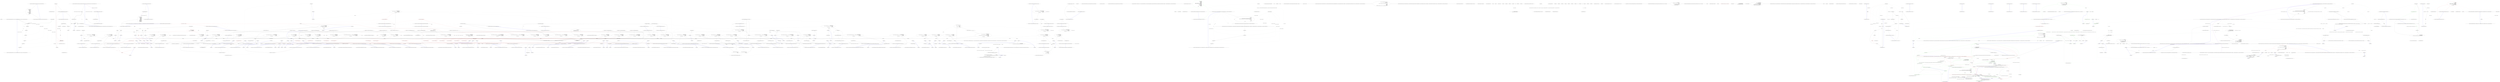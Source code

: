 digraph  {
m1_9 [label="Entry CommandLine.Core.OptionSpecification.FromAttribute(CommandLine.OptionAttribute, System.Type, System.Collections.Generic.IEnumerable<string>)", span="29-29", cluster="CommandLine.Core.OptionSpecification.FromAttribute(CommandLine.OptionAttribute, System.Type, System.Collections.Generic.IEnumerable<string>)", file="HelpTextTests.cs"];
m1_10 [label="return new OptionSpecification(\r\n                attribute.ShortName,\r\n                attribute.LongName,\r\n                attribute.Required,\r\n                attribute.SetName,\r\n                attribute.Min,\r\n                attribute.Max,\r\n                attribute.Separator,\r\n                attribute.DefaultValue.ToMaybe(),\r\n                conversionType,\r\n                attribute.HelpText,\r\n                attribute.MetaValue,\r\n                enumValues);", span="31-43", cluster="CommandLine.Core.OptionSpecification.FromAttribute(CommandLine.OptionAttribute, System.Type, System.Collections.Generic.IEnumerable<string>)", file="HelpTextTests.cs"];
m1_11 [label="Exit CommandLine.Core.OptionSpecification.FromAttribute(CommandLine.OptionAttribute, System.Type, System.Collections.Generic.IEnumerable<string>)", span="29-29", cluster="CommandLine.Core.OptionSpecification.FromAttribute(CommandLine.OptionAttribute, System.Type, System.Collections.Generic.IEnumerable<string>)", file="HelpTextTests.cs"];
m1_12 [label="Entry T.ToMaybe<T>()", span="79-79", cluster="T.ToMaybe<T>()", file="HelpTextTests.cs"];
m1_0 [label="Entry CommandLine.Core.OptionSpecification.OptionSpecification(string, string, bool, string, int, int, char, CommandLine.Infrastructure.Maybe<object>, System.Type, string, string, System.Collections.Generic.IEnumerable<string>)", span="17-17", cluster="CommandLine.Core.OptionSpecification.OptionSpecification(string, string, bool, string, int, int, char, CommandLine.Infrastructure.Maybe<object>, System.Type, string, string, System.Collections.Generic.IEnumerable<string>)", file="HelpTextTests.cs"];
m1_1 [label="this.shortName = shortName", span="20-20", cluster="CommandLine.Core.OptionSpecification.OptionSpecification(string, string, bool, string, int, int, char, CommandLine.Infrastructure.Maybe<object>, System.Type, string, string, System.Collections.Generic.IEnumerable<string>)", file="HelpTextTests.cs"];
m1_2 [label="this.longName = longName", span="21-21", cluster="CommandLine.Core.OptionSpecification.OptionSpecification(string, string, bool, string, int, int, char, CommandLine.Infrastructure.Maybe<object>, System.Type, string, string, System.Collections.Generic.IEnumerable<string>)", file="HelpTextTests.cs"];
m1_3 [label="this.separator = separator", span="22-22", cluster="CommandLine.Core.OptionSpecification.OptionSpecification(string, string, bool, string, int, int, char, CommandLine.Infrastructure.Maybe<object>, System.Type, string, string, System.Collections.Generic.IEnumerable<string>)", file="HelpTextTests.cs"];
m1_4 [label="this.setName = setName", span="23-23", cluster="CommandLine.Core.OptionSpecification.OptionSpecification(string, string, bool, string, int, int, char, CommandLine.Infrastructure.Maybe<object>, System.Type, string, string, System.Collections.Generic.IEnumerable<string>)", file="HelpTextTests.cs"];
m1_5 [label="this.helpText = helpText", span="24-24", cluster="CommandLine.Core.OptionSpecification.OptionSpecification(string, string, bool, string, int, int, char, CommandLine.Infrastructure.Maybe<object>, System.Type, string, string, System.Collections.Generic.IEnumerable<string>)", file="HelpTextTests.cs"];
m1_6 [label="this.metaValue = metaValue", span="25-25", cluster="CommandLine.Core.OptionSpecification.OptionSpecification(string, string, bool, string, int, int, char, CommandLine.Infrastructure.Maybe<object>, System.Type, string, string, System.Collections.Generic.IEnumerable<string>)", file="HelpTextTests.cs"];
m1_7 [label="this.enumValues = enumValues", span="26-26", cluster="CommandLine.Core.OptionSpecification.OptionSpecification(string, string, bool, string, int, int, char, CommandLine.Infrastructure.Maybe<object>, System.Type, string, string, System.Collections.Generic.IEnumerable<string>)", file="HelpTextTests.cs"];
m1_8 [label="Exit CommandLine.Core.OptionSpecification.OptionSpecification(string, string, bool, string, int, int, char, CommandLine.Infrastructure.Maybe<object>, System.Type, string, string, System.Collections.Generic.IEnumerable<string>)", span="17-17", cluster="CommandLine.Core.OptionSpecification.OptionSpecification(string, string, bool, string, int, int, char, CommandLine.Infrastructure.Maybe<object>, System.Type, string, string, System.Collections.Generic.IEnumerable<string>)", file="HelpTextTests.cs"];
m1_13 [label="CommandLine.Core.OptionSpecification", span="", file="HelpTextTests.cs"];
m2_37 [label="Entry CommandLine.Infrastructure.Maybe.Nothing<T>()", span="63-63", cluster="CommandLine.Infrastructure.Maybe.Nothing<T>()", file="InstanceBuilder.cs"];
m2_10 [label="Entry CommandLine.Core.SpecificationExtensions.ThrowingValidate(System.Collections.Generic.IEnumerable<CommandLine.Core.Specification>, System.Collections.Generic.IEnumerable<System.Tuple<System.Func<CommandLine.Core.Specification, bool>, string>>)", span="38-38", cluster="CommandLine.Core.SpecificationExtensions.ThrowingValidate(System.Collections.Generic.IEnumerable<CommandLine.Core.Specification>, System.Collections.Generic.IEnumerable<System.Tuple<System.Func<CommandLine.Core.Specification, bool>, string>>)", file="InstanceBuilder.cs"];
m2_11 [label=guardsLookup, span="40-40", cluster="CommandLine.Core.SpecificationExtensions.ThrowingValidate(System.Collections.Generic.IEnumerable<CommandLine.Core.Specification>, System.Collections.Generic.IEnumerable<System.Tuple<System.Func<CommandLine.Core.Specification, bool>, string>>)", file="InstanceBuilder.cs"];
m2_12 [label="specifications.Any(spec => guard.Item1(spec))", span="42-42", cluster="CommandLine.Core.SpecificationExtensions.ThrowingValidate(System.Collections.Generic.IEnumerable<CommandLine.Core.Specification>, System.Collections.Generic.IEnumerable<System.Tuple<System.Func<CommandLine.Core.Specification, bool>, string>>)", file="InstanceBuilder.cs"];
m2_14 [label="return specifications;", span="48-48", cluster="CommandLine.Core.SpecificationExtensions.ThrowingValidate(System.Collections.Generic.IEnumerable<CommandLine.Core.Specification>, System.Collections.Generic.IEnumerable<System.Tuple<System.Func<CommandLine.Core.Specification, bool>, string>>)", file="InstanceBuilder.cs"];
m2_13 [label="throw new ApplicationException(guard.Item2);", span="44-44", cluster="CommandLine.Core.SpecificationExtensions.ThrowingValidate(System.Collections.Generic.IEnumerable<CommandLine.Core.Specification>, System.Collections.Generic.IEnumerable<System.Tuple<System.Func<CommandLine.Core.Specification, bool>, string>>)", file="InstanceBuilder.cs"];
m2_15 [label="Exit CommandLine.Core.SpecificationExtensions.ThrowingValidate(System.Collections.Generic.IEnumerable<CommandLine.Core.Specification>, System.Collections.Generic.IEnumerable<System.Tuple<System.Func<CommandLine.Core.Specification, bool>, string>>)", span="38-38", cluster="CommandLine.Core.SpecificationExtensions.ThrowingValidate(System.Collections.Generic.IEnumerable<CommandLine.Core.Specification>, System.Collections.Generic.IEnumerable<System.Tuple<System.Func<CommandLine.Core.Specification, bool>, string>>)", file="InstanceBuilder.cs"];
m2_35 [label="Entry CommandLine.Infrastructure.Maybe.Just<T>(T)", span="68-68", cluster="CommandLine.Infrastructure.Maybe.Just<T>(T)", file="InstanceBuilder.cs"];
m2_34 [label="Entry System.Type.ToDescriptorKind()", span="22-22", cluster="System.Type.ToDescriptorKind()", file="InstanceBuilder.cs"];
m2_0 [label="Entry CommandLine.Core.SpecificationExtensions.IsOption(CommandLine.Core.Specification)", span="11-11", cluster="CommandLine.Core.SpecificationExtensions.IsOption(CommandLine.Core.Specification)", file="InstanceBuilder.cs"];
m2_1 [label="return specification.Tag == SpecificationType.Option;", span="13-13", cluster="CommandLine.Core.SpecificationExtensions.IsOption(CommandLine.Core.Specification)", file="InstanceBuilder.cs"];
m2_2 [label="Exit CommandLine.Core.SpecificationExtensions.IsOption(CommandLine.Core.Specification)", span="11-11", cluster="CommandLine.Core.SpecificationExtensions.IsOption(CommandLine.Core.Specification)", file="InstanceBuilder.cs"];
m2_9 [label="Entry CommandLine.Core.OptionSpecification.OptionSpecification(string, string, bool, string, CommandLine.Infrastructure.Maybe<int>, CommandLine.Infrastructure.Maybe<int>, char, CommandLine.Infrastructure.Maybe<object>, System.Type, string, string, System.Collections.Generic.IEnumerable<string>)", span="17-17", cluster="CommandLine.Core.OptionSpecification.OptionSpecification(string, string, bool, string, CommandLine.Infrastructure.Maybe<int>, CommandLine.Infrastructure.Maybe<int>, char, CommandLine.Infrastructure.Maybe<object>, System.Type, string, string, System.Collections.Generic.IEnumerable<string>)", file="InstanceBuilder.cs"];
m2_36 [label="Entry CommandLine.Infrastructure.Maybe<T>.MatchJust(out T)", span="31-31", cluster="CommandLine.Infrastructure.Maybe<T>.MatchJust(out T)", file="InstanceBuilder.cs"];
m2_3 [label="Entry CommandLine.Core.SpecificationExtensions.IsValue(CommandLine.Core.Specification)", span="16-16", cluster="CommandLine.Core.SpecificationExtensions.IsValue(CommandLine.Core.Specification)", file="InstanceBuilder.cs"];
m2_4 [label="return specification.Tag == SpecificationType.Value;", span="18-18", cluster="CommandLine.Core.SpecificationExtensions.IsValue(CommandLine.Core.Specification)", file="InstanceBuilder.cs"];
m2_5 [label="Exit CommandLine.Core.SpecificationExtensions.IsValue(CommandLine.Core.Specification)", span="16-16", cluster="CommandLine.Core.SpecificationExtensions.IsValue(CommandLine.Core.Specification)", file="InstanceBuilder.cs"];
m2_18 [label="Entry lambda expression", span="42-42", cluster="lambda expression", file="InstanceBuilder.cs"];
m2_19 [label="guard.Item1(spec)", span="42-42", cluster="lambda expression", file="InstanceBuilder.cs"];
m2_20 [label="Exit lambda expression", span="42-42", cluster="lambda expression", file="InstanceBuilder.cs"];
m2_22 [label="Entry CommandLine.Core.SpecificationExtensions.GetMaxValueCount(CommandLine.Core.Specification)", span="51-51", cluster="CommandLine.Core.SpecificationExtensions.GetMaxValueCount(CommandLine.Core.Specification)", file="InstanceBuilder.cs"];
m2_23 [label="specification.ConversionType.ToDescriptorKind()", span="53-53", cluster="CommandLine.Core.SpecificationExtensions.GetMaxValueCount(CommandLine.Core.Specification)", file="InstanceBuilder.cs"];
m2_29 [label="specification.Min.MatchJust(out min)\r\n                        && specification.Max.MatchJust(out max)", span="60-61", cluster="CommandLine.Core.SpecificationExtensions.GetMaxValueCount(CommandLine.Core.Specification)", color=red, community=0, file="InstanceBuilder.cs"];
m2_24 [label="TypeDescriptorKind.Scalar", span="55-55", cluster="CommandLine.Core.SpecificationExtensions.GetMaxValueCount(CommandLine.Core.Specification)", file="InstanceBuilder.cs"];
m2_26 [label="TypeDescriptorKind.Sequence", span="57-57", cluster="CommandLine.Core.SpecificationExtensions.GetMaxValueCount(CommandLine.Core.Specification)", file="InstanceBuilder.cs"];
m2_25 [label="return Maybe.Just(1);", span="56-56", cluster="CommandLine.Core.SpecificationExtensions.GetMaxValueCount(CommandLine.Core.Specification)", file="InstanceBuilder.cs"];
m2_27 [label="int min", span="58-58", cluster="CommandLine.Core.SpecificationExtensions.GetMaxValueCount(CommandLine.Core.Specification)", file="InstanceBuilder.cs"];
m2_28 [label="int max", span="59-59", cluster="CommandLine.Core.SpecificationExtensions.GetMaxValueCount(CommandLine.Core.Specification)", file="InstanceBuilder.cs"];
m2_30 [label="min >= 0 && max >= 0", span="63-63", cluster="CommandLine.Core.SpecificationExtensions.GetMaxValueCount(CommandLine.Core.Specification)", file="InstanceBuilder.cs"];
m2_32 [label="return Maybe.Nothing<int>();", span="71-71", cluster="CommandLine.Core.SpecificationExtensions.GetMaxValueCount(CommandLine.Core.Specification)", file="InstanceBuilder.cs"];
m2_31 [label="return Maybe.Just(max);", span="65-65", cluster="CommandLine.Core.SpecificationExtensions.GetMaxValueCount(CommandLine.Core.Specification)", file="InstanceBuilder.cs"];
m2_33 [label="Exit CommandLine.Core.SpecificationExtensions.GetMaxValueCount(CommandLine.Core.Specification)", span="51-51", cluster="CommandLine.Core.SpecificationExtensions.GetMaxValueCount(CommandLine.Core.Specification)", file="InstanceBuilder.cs"];
m2_17 [label="Entry System.ApplicationException.ApplicationException(string)", span="0-0", cluster="System.ApplicationException.ApplicationException(string)", file="InstanceBuilder.cs"];
m2_16 [label="Entry Unk.Any", span="", cluster="Unk.Any", file="InstanceBuilder.cs"];
m2_6 [label="Entry CommandLine.Core.SpecificationExtensions.WithLongName(CommandLine.Core.OptionSpecification, string)", span="21-21", cluster="CommandLine.Core.SpecificationExtensions.WithLongName(CommandLine.Core.OptionSpecification, string)", file="InstanceBuilder.cs"];
m2_7 [label="return new OptionSpecification(\r\n                specification.ShortName,\r\n                newLongName,\r\n                specification.Required,\r\n                specification.SetName,\r\n                specification.Min,\r\n                specification.Max,\r\n                specification.Separator,\r\n                specification.DefaultValue,\r\n                specification.ConversionType,\r\n                specification.HelpText,\r\n                specification.MetaValue,\r\n                specification.EnumValues);", span="23-35", cluster="CommandLine.Core.SpecificationExtensions.WithLongName(CommandLine.Core.OptionSpecification, string)", file="InstanceBuilder.cs"];
m2_8 [label="Exit CommandLine.Core.SpecificationExtensions.WithLongName(CommandLine.Core.OptionSpecification, string)", span="21-21", cluster="CommandLine.Core.SpecificationExtensions.WithLongName(CommandLine.Core.OptionSpecification, string)", file="InstanceBuilder.cs"];
m2_21 [label="Entry System.Func<T, TResult>.Invoke(T)", span="0-0", cluster="System.Func<T, TResult>.Invoke(T)", file="InstanceBuilder.cs"];
m2_38 [label=guard, span="", file="InstanceBuilder.cs"];
m3_41 [label="Entry CommandLine.Tests.Unit.Core.InstanceBuilderTests.Parse_int_sequence_with_range(string[], int[])", span="112-112", cluster="CommandLine.Tests.Unit.Core.InstanceBuilderTests.Parse_int_sequence_with_range(string[], int[])", file="InstanceBuilderTests.cs"];
m3_42 [label="var result = InstanceBuilder.Build(\r\n                Maybe.Just<Func<FakeOptions>>(() => new FakeOptions()),\r\n                arguments,\r\n                StringComparer.Ordinal,\r\n                CultureInfo.InvariantCulture)", span="117-121", cluster="CommandLine.Tests.Unit.Core.InstanceBuilderTests.Parse_int_sequence_with_range(string[], int[])", file="InstanceBuilderTests.cs"];
m3_43 [label="Assert.True(expected.SequenceEqual(result.Value.IntSequence))", span="124-124", cluster="CommandLine.Tests.Unit.Core.InstanceBuilderTests.Parse_int_sequence_with_range(string[], int[])", file="InstanceBuilderTests.cs"];
m3_44 [label="Exit CommandLine.Tests.Unit.Core.InstanceBuilderTests.Parse_int_sequence_with_range(string[], int[])", span="112-112", cluster="CommandLine.Tests.Unit.Core.InstanceBuilderTests.Parse_int_sequence_with_range(string[], int[])", file="InstanceBuilderTests.cs"];
m3_358 [label="Entry CommandLine.Tests.Unit.Core.InstanceBuilderTests.Min_and_max_constraint_set_to_zero_throws_exception()", span="834-834", cluster="CommandLine.Tests.Unit.Core.InstanceBuilderTests.Min_and_max_constraint_set_to_zero_throws_exception()", file="InstanceBuilderTests.cs"];
m3_359 [label="Action test = () => InstanceBuilder.Build(\r\n                Maybe.Just<Func<FakeOptionsWithMinMaxZero>>(() => new FakeOptionsWithMinMaxZero()),\r\n                new string[] { },\r\n                StringComparer.Ordinal,\r\n                CultureInfo.InvariantCulture)", span="837-841", cluster="CommandLine.Tests.Unit.Core.InstanceBuilderTests.Min_and_max_constraint_set_to_zero_throws_exception()", file="InstanceBuilderTests.cs"];
m3_360 [label="Assert.Throws<ApplicationException>(test)", span="844-844", cluster="CommandLine.Tests.Unit.Core.InstanceBuilderTests.Min_and_max_constraint_set_to_zero_throws_exception()", file="InstanceBuilderTests.cs"];
m3_361 [label="Exit CommandLine.Tests.Unit.Core.InstanceBuilderTests.Min_and_max_constraint_set_to_zero_throws_exception()", span="834-834", cluster="CommandLine.Tests.Unit.Core.InstanceBuilderTests.Min_and_max_constraint_set_to_zero_throws_exception()", file="InstanceBuilderTests.cs"];
m3_339 [label="Entry Unk.>", span="", cluster="Unk.>", file="InstanceBuilderTests.cs"];
m3_63 [label="Entry CommandLine.Tests.Fakes.FakeOptionsWithSequenceAndOnlyMaxConstraint.FakeOptionsWithSequenceAndOnlyMaxConstraint()", span="6-6", cluster="CommandLine.Tests.Fakes.FakeOptionsWithSequenceAndOnlyMaxConstraint.FakeOptionsWithSequenceAndOnlyMaxConstraint()", file="InstanceBuilderTests.cs"];
m3_152 [label="Entry CommandLine.Tests.Unit.Core.InstanceBuilderTests.Parse_long_sequence_with_separator(string[], long[])", span="384-384", cluster="CommandLine.Tests.Unit.Core.InstanceBuilderTests.Parse_long_sequence_with_separator(string[], long[])", file="InstanceBuilderTests.cs"];
m3_153 [label="var result = InstanceBuilder.Build(\r\n                Maybe.Just<Func<FakeOptionsWithSequenceAndSeparator>>(() => new FakeOptionsWithSequenceAndSeparator()),\r\n                arguments,\r\n                StringComparer.Ordinal,\r\n                CultureInfo.InvariantCulture)", span="389-393", cluster="CommandLine.Tests.Unit.Core.InstanceBuilderTests.Parse_long_sequence_with_separator(string[], long[])", file="InstanceBuilderTests.cs"];
m3_154 [label="expected.ShouldBeEquivalentTo(result.Value.LongSequence)", span="396-396", cluster="CommandLine.Tests.Unit.Core.InstanceBuilderTests.Parse_long_sequence_with_separator(string[], long[])", file="InstanceBuilderTests.cs"];
m3_155 [label="Exit CommandLine.Tests.Unit.Core.InstanceBuilderTests.Parse_long_sequence_with_separator(string[], long[])", span="384-384", cluster="CommandLine.Tests.Unit.Core.InstanceBuilderTests.Parse_long_sequence_with_separator(string[], long[])", file="InstanceBuilderTests.cs"];
m3_55 [label="Entry CommandLine.Tests.Fakes.FakeOptionsWithSequenceAndOnlyMinConstraint.FakeOptionsWithSequenceAndOnlyMinConstraint()", span="6-6", cluster="CommandLine.Tests.Fakes.FakeOptionsWithSequenceAndOnlyMinConstraint.FakeOptionsWithSequenceAndOnlyMinConstraint()", file="InstanceBuilderTests.cs"];
m3_267 [label="Entry CommandLine.Tests.Unit.Core.InstanceBuilderTests.Omitting_names_assumes_identifier_as_long_name(string[], string)", span="635-635", cluster="CommandLine.Tests.Unit.Core.InstanceBuilderTests.Omitting_names_assumes_identifier_as_long_name(string[], string)", file="InstanceBuilderTests.cs"];
m3_268 [label="var result = InstanceBuilder.Build(\r\n                Maybe.Just<Func<FakeOptions>>(() => new FakeOptions()),\r\n                arguments,\r\n                StringComparer.Ordinal,\r\n                CultureInfo.InvariantCulture)", span="640-644", cluster="CommandLine.Tests.Unit.Core.InstanceBuilderTests.Omitting_names_assumes_identifier_as_long_name(string[], string)", file="InstanceBuilderTests.cs"];
m3_269 [label="Assert.True(expected.Equals(result.Value.StringValue))", span="647-647", cluster="CommandLine.Tests.Unit.Core.InstanceBuilderTests.Omitting_names_assumes_identifier_as_long_name(string[], string)", file="InstanceBuilderTests.cs"];
m3_270 [label="Exit CommandLine.Tests.Unit.Core.InstanceBuilderTests.Omitting_names_assumes_identifier_as_long_name(string[], string)", span="635-635", cluster="CommandLine.Tests.Unit.Core.InstanceBuilderTests.Omitting_names_assumes_identifier_as_long_name(string[], string)", file="InstanceBuilderTests.cs"];
m3_335 [label="Entry CommandLine.Tests.Unit.Core.InstanceBuilderTests.Min_constraint_set_to_zero_throws_exception()", span="806-806", cluster="CommandLine.Tests.Unit.Core.InstanceBuilderTests.Min_constraint_set_to_zero_throws_exception()", file="InstanceBuilderTests.cs"];
m3_336 [label="Action test = () => InstanceBuilder.Build(\r\n                Maybe.Just<Func<FakeOptionsWithMinZero>>(() => new FakeOptionsWithMinZero()),\r\n                new string[] {},\r\n                StringComparer.Ordinal,\r\n                CultureInfo.InvariantCulture)", span="809-813", cluster="CommandLine.Tests.Unit.Core.InstanceBuilderTests.Min_constraint_set_to_zero_throws_exception()", file="InstanceBuilderTests.cs"];
m3_337 [label="Assert.Throws<ApplicationException>(test)", span="816-816", cluster="CommandLine.Tests.Unit.Core.InstanceBuilderTests.Min_constraint_set_to_zero_throws_exception()", file="InstanceBuilderTests.cs"];
m3_338 [label="Exit CommandLine.Tests.Unit.Core.InstanceBuilderTests.Min_constraint_set_to_zero_throws_exception()", span="806-806", cluster="CommandLine.Tests.Unit.Core.InstanceBuilderTests.Min_constraint_set_to_zero_throws_exception()", file="InstanceBuilderTests.cs"];
m3_308 [label="Entry CommandLine.Tests.Unit.Core.InstanceBuilderTests.Parse_nullable_long(string[], long?)", span="739-739", cluster="CommandLine.Tests.Unit.Core.InstanceBuilderTests.Parse_nullable_long(string[], long?)", file="InstanceBuilderTests.cs"];
m3_309 [label="var result = InstanceBuilder.Build(\r\n                Maybe.Just<Func<FakeOptionsWithNullables>>(() => new FakeOptionsWithNullables()),\r\n                arguments,\r\n                StringComparer.Ordinal,\r\n                CultureInfo.InvariantCulture)", span="744-748", cluster="CommandLine.Tests.Unit.Core.InstanceBuilderTests.Parse_nullable_long(string[], long?)", file="InstanceBuilderTests.cs"];
m3_310 [label="expected.ShouldBeEquivalentTo(result.Value.NullableLong)", span="751-751", cluster="CommandLine.Tests.Unit.Core.InstanceBuilderTests.Parse_nullable_long(string[], long?)", file="InstanceBuilderTests.cs"];
m3_311 [label="Exit CommandLine.Tests.Unit.Core.InstanceBuilderTests.Parse_nullable_long(string[], long?)", span="739-739", cluster="CommandLine.Tests.Unit.Core.InstanceBuilderTests.Parse_nullable_long(string[], long?)", file="InstanceBuilderTests.cs"];
m3_79 [label="Entry CommandLine.SequenceOutOfRangeError.SequenceOutOfRangeError(CommandLine.NameInfo)", span="320-320", cluster="CommandLine.SequenceOutOfRangeError.SequenceOutOfRangeError(CommandLine.NameInfo)", file="InstanceBuilderTests.cs"];
m3_167 [label="Entry CommandLine.Tests.Unit.Core.InstanceBuilderTests.Double_dash_force_subsequent_arguments_as_values()", span="427-427", cluster="CommandLine.Tests.Unit.Core.InstanceBuilderTests.Double_dash_force_subsequent_arguments_as_values()", file="InstanceBuilderTests.cs"];
m3_168 [label="var expectedResult = new FakeOptionsWithValues\r\n                {\r\n                    StringValue = ''str1'',\r\n                    LongValue = 10L,\r\n                    StringSequence = new[] { ''-a'', ''--bee'', ''-c'' },\r\n                    IntValue = 20\r\n                }", span="430-436", cluster="CommandLine.Tests.Unit.Core.InstanceBuilderTests.Double_dash_force_subsequent_arguments_as_values()", file="InstanceBuilderTests.cs"];
m3_169 [label="var arguments = new[] { ''--stringvalue'', ''str1'', ''--'', ''10'', ''-a'', ''--bee'', ''-c'', ''20'' }", span="437-437", cluster="CommandLine.Tests.Unit.Core.InstanceBuilderTests.Double_dash_force_subsequent_arguments_as_values()", file="InstanceBuilderTests.cs"];
m3_171 [label="expectedResult.ShouldBeEquivalentTo(result.Value)", span="450-450", cluster="CommandLine.Tests.Unit.Core.InstanceBuilderTests.Double_dash_force_subsequent_arguments_as_values()", file="InstanceBuilderTests.cs"];
m3_170 [label="var result = InstanceBuilder.Build(\r\n                Maybe.Just<Func<FakeOptionsWithValues>>(() => new FakeOptionsWithValues()),\r\n                (a, optionSpecs) =>\r\n                    Tokenizer.PreprocessDashDash(a,\r\n                        args => Tokenizer.Tokenize(args, name => NameLookup.Contains(name, optionSpecs, StringComparer.Ordinal))),\r\n                arguments,\r\n                StringComparer.Ordinal,\r\n                CultureInfo.InvariantCulture)", span="440-447", cluster="CommandLine.Tests.Unit.Core.InstanceBuilderTests.Double_dash_force_subsequent_arguments_as_values()", file="InstanceBuilderTests.cs"];
m3_172 [label="Exit CommandLine.Tests.Unit.Core.InstanceBuilderTests.Double_dash_force_subsequent_arguments_as_values()", span="427-427", cluster="CommandLine.Tests.Unit.Core.InstanceBuilderTests.Double_dash_force_subsequent_arguments_as_values()", file="InstanceBuilderTests.cs"];
m3_259 [label="Entry CommandLine.Tests.Unit.Core.InstanceBuilderTests.Parse_unknown_short_option_in_option_group_gererates_UnknownOptionError()", span="614-614", cluster="CommandLine.Tests.Unit.Core.InstanceBuilderTests.Parse_unknown_short_option_in_option_group_gererates_UnknownOptionError()", file="InstanceBuilderTests.cs"];
m3_260 [label="var expectedResult = new[] { new UnknownOptionError(''z'') }", span="617-617", cluster="CommandLine.Tests.Unit.Core.InstanceBuilderTests.Parse_unknown_short_option_in_option_group_gererates_UnknownOptionError()", file="InstanceBuilderTests.cs"];
m3_261 [label="var result = InstanceBuilder.Build(\r\n                Maybe.Just<Func<FakeOptions>>(() => new FakeOptions()),\r\n                new[] { ''-zx'' },\r\n                StringComparer.Ordinal,\r\n                CultureInfo.InvariantCulture)", span="620-624", cluster="CommandLine.Tests.Unit.Core.InstanceBuilderTests.Parse_unknown_short_option_in_option_group_gererates_UnknownOptionError()", file="InstanceBuilderTests.cs"];
m3_262 [label="Assert.True(expectedResult.SequenceEqual(result.Errors))", span="627-627", cluster="CommandLine.Tests.Unit.Core.InstanceBuilderTests.Parse_unknown_short_option_in_option_group_gererates_UnknownOptionError()", color=red, community=0, file="InstanceBuilderTests.cs"];
m3_263 [label="Exit CommandLine.Tests.Unit.Core.InstanceBuilderTests.Parse_unknown_short_option_in_option_group_gererates_UnknownOptionError()", span="614-614", cluster="CommandLine.Tests.Unit.Core.InstanceBuilderTests.Parse_unknown_short_option_in_option_group_gererates_UnknownOptionError()", file="InstanceBuilderTests.cs"];
m3_392 [label="Entry CommandLine.Tests.Unit.Core.InstanceBuilderTests.Can_define_options_on_interface_properties(string[], string)", span="884-884", cluster="CommandLine.Tests.Unit.Core.InstanceBuilderTests.Can_define_options_on_interface_properties(string[], string)", file="InstanceBuilderTests.cs"];
m3_393 [label="var result = InstanceBuilder.Build(\r\n                Maybe.Just<Func<FakeInterfaceOptions>>(() => new FakeInterfaceOptions()),\r\n                arguments,\r\n                StringComparer.Ordinal,\r\n                CultureInfo.InvariantCulture)", span="887-891", cluster="CommandLine.Tests.Unit.Core.InstanceBuilderTests.Can_define_options_on_interface_properties(string[], string)", file="InstanceBuilderTests.cs"];
m3_394 [label="expected.ShouldBeEquivalentTo(result.Value.InputFile)", span="894-894", cluster="CommandLine.Tests.Unit.Core.InstanceBuilderTests.Can_define_options_on_interface_properties(string[], string)", file="InstanceBuilderTests.cs"];
m3_395 [label="Exit CommandLine.Tests.Unit.Core.InstanceBuilderTests.Can_define_options_on_interface_properties(string[], string)", span="884-884", cluster="CommandLine.Tests.Unit.Core.InstanceBuilderTests.Can_define_options_on_interface_properties(string[], string)", file="InstanceBuilderTests.cs"];
m3_109 [label="Entry CommandLine.Tests.Fakes.FakeOptionsWithEnum.FakeOptionsWithEnum()", span="11-11", cluster="CommandLine.Tests.Fakes.FakeOptionsWithEnum.FakeOptionsWithEnum()", file="InstanceBuilderTests.cs"];
m3_9 [label="Entry CommandLine.Infrastructure.Maybe.Just<T>(T)", span="68-68", cluster="CommandLine.Infrastructure.Maybe.Just<T>(T)", file="InstanceBuilderTests.cs"];
m3_204 [label="Entry CommandLine.Tests.Fakes.FakeOptionWithRequiredAndSet.FakeOptionWithRequiredAndSet()", span="4-4", cluster="CommandLine.Tests.Fakes.FakeOptionWithRequiredAndSet.FakeOptionWithRequiredAndSet()", file="InstanceBuilderTests.cs"];
m3_74 [label="Entry CommandLine.Tests.Unit.Core.InstanceBuilderTests.Breaking_min_constraint_in_string_sequence_as_value_gererates_SequenceOutOfRangeError()", span="194-194", cluster="CommandLine.Tests.Unit.Core.InstanceBuilderTests.Breaking_min_constraint_in_string_sequence_as_value_gererates_SequenceOutOfRangeError()", file="InstanceBuilderTests.cs"];
m3_75 [label="var expectedResult = new[] { new SequenceOutOfRangeError(NameInfo.EmptyName) }", span="197-197", cluster="CommandLine.Tests.Unit.Core.InstanceBuilderTests.Breaking_min_constraint_in_string_sequence_as_value_gererates_SequenceOutOfRangeError()", file="InstanceBuilderTests.cs"];
m3_76 [label="var result = InstanceBuilder.Build(\r\n                Maybe.Just<Func<FakeOptionsWithSequenceAndOnlyMinConstraintAsValue>>(() => new FakeOptionsWithSequenceAndOnlyMinConstraintAsValue()),\r\n                new string[] { },\r\n                StringComparer.Ordinal,\r\n                CultureInfo.InvariantCulture)", span="200-204", cluster="CommandLine.Tests.Unit.Core.InstanceBuilderTests.Breaking_min_constraint_in_string_sequence_as_value_gererates_SequenceOutOfRangeError()", file="InstanceBuilderTests.cs"];
m3_77 [label="Assert.True(expectedResult.SequenceEqual(result.Errors))", span="207-207", cluster="CommandLine.Tests.Unit.Core.InstanceBuilderTests.Breaking_min_constraint_in_string_sequence_as_value_gererates_SequenceOutOfRangeError()", color=red, community=0, file="InstanceBuilderTests.cs"];
m3_78 [label="Exit CommandLine.Tests.Unit.Core.InstanceBuilderTests.Breaking_min_constraint_in_string_sequence_as_value_gererates_SequenceOutOfRangeError()", span="194-194", cluster="CommandLine.Tests.Unit.Core.InstanceBuilderTests.Breaking_min_constraint_in_string_sequence_as_value_gererates_SequenceOutOfRangeError()", file="InstanceBuilderTests.cs"];
m3_247 [label="Entry CommandLine.UnknownOptionError.UnknownOptionError(string)", span="276-276", cluster="CommandLine.UnknownOptionError.UnknownOptionError(string)", file="InstanceBuilderTests.cs"];
m3_92 [label="Entry CommandLine.Tests.Unit.Core.InstanceBuilderTests.Breaking_max_constraint_in_string_sequence_as_value_gererates_SequenceOutOfRangeError()", span="232-232", cluster="CommandLine.Tests.Unit.Core.InstanceBuilderTests.Breaking_max_constraint_in_string_sequence_as_value_gererates_SequenceOutOfRangeError()", file="InstanceBuilderTests.cs"];
m3_93 [label="var expectedResult = new[] { new SequenceOutOfRangeError(NameInfo.EmptyName) }", span="235-235", cluster="CommandLine.Tests.Unit.Core.InstanceBuilderTests.Breaking_max_constraint_in_string_sequence_as_value_gererates_SequenceOutOfRangeError()", file="InstanceBuilderTests.cs"];
m3_94 [label="var result = InstanceBuilder.Build(\r\n                Maybe.Just<Func<FakeOptionsWithSequenceAndOnlyMaxConstraintAsValue>>(() => new FakeOptionsWithSequenceAndOnlyMaxConstraintAsValue()),\r\n                new[] { ''one'', ''two'', ''three'', ''this-is-too-much'' },\r\n                StringComparer.Ordinal,\r\n                CultureInfo.InvariantCulture)", span="238-242", cluster="CommandLine.Tests.Unit.Core.InstanceBuilderTests.Breaking_max_constraint_in_string_sequence_as_value_gererates_SequenceOutOfRangeError()", file="InstanceBuilderTests.cs"];
m3_95 [label="Assert.True(expectedResult.SequenceEqual(result.Errors))", span="245-245", cluster="CommandLine.Tests.Unit.Core.InstanceBuilderTests.Breaking_max_constraint_in_string_sequence_as_value_gererates_SequenceOutOfRangeError()", color=red, community=0, file="InstanceBuilderTests.cs"];
m3_96 [label="Exit CommandLine.Tests.Unit.Core.InstanceBuilderTests.Breaking_max_constraint_in_string_sequence_as_value_gererates_SequenceOutOfRangeError()", span="232-232", cluster="CommandLine.Tests.Unit.Core.InstanceBuilderTests.Breaking_max_constraint_in_string_sequence_as_value_gererates_SequenceOutOfRangeError()", file="InstanceBuilderTests.cs"];
m3_184 [label="Entry CommandLine.Core.Tokenizer.Tokenize(System.Collections.Generic.IEnumerable<string>, System.Func<string, bool>)", span="11-11", cluster="CommandLine.Core.Tokenizer.Tokenize(System.Collections.Generic.IEnumerable<string>, System.Func<string, bool>)", file="InstanceBuilderTests.cs"];
m3_315 [label="Entry CommandLine.Tests.Unit.Core.InstanceBuilderTests.Parse_fsharp_option_string(string[], string, bool)", span="759-759", cluster="CommandLine.Tests.Unit.Core.InstanceBuilderTests.Parse_fsharp_option_string(string[], string, bool)", file="InstanceBuilderTests.cs"];
m3_316 [label="var result = InstanceBuilder.Build(\r\n                Maybe.Just<Func<FakeOptionsWithFSharpOption>>(() => new FakeOptionsWithFSharpOption()),\r\n                arguments,\r\n                StringComparer.Ordinal,\r\n                CultureInfo.InvariantCulture)", span="764-768", cluster="CommandLine.Tests.Unit.Core.InstanceBuilderTests.Parse_fsharp_option_string(string[], string, bool)", file="InstanceBuilderTests.cs"];
m3_318 [label="expectedValue.ShouldBeEquivalentTo(result.Value.FileName.Value)", span="773-773", cluster="CommandLine.Tests.Unit.Core.InstanceBuilderTests.Parse_fsharp_option_string(string[], string, bool)", file="InstanceBuilderTests.cs"];
m3_319 [label="expectedSome.ShouldBeEquivalentTo(FSharpOption<string>.get_IsSome(result.Value.FileName))", span="775-775", cluster="CommandLine.Tests.Unit.Core.InstanceBuilderTests.Parse_fsharp_option_string(string[], string, bool)", file="InstanceBuilderTests.cs"];
m3_317 [label="result.Value.FileName != null", span="771-771", cluster="CommandLine.Tests.Unit.Core.InstanceBuilderTests.Parse_fsharp_option_string(string[], string, bool)", file="InstanceBuilderTests.cs"];
m3_320 [label="Exit CommandLine.Tests.Unit.Core.InstanceBuilderTests.Parse_fsharp_option_string(string[], string, bool)", span="759-759", cluster="CommandLine.Tests.Unit.Core.InstanceBuilderTests.Parse_fsharp_option_string(string[], string, bool)", file="InstanceBuilderTests.cs"];
m3_299 [label="Entry CommandLine.Tests.Fakes.FakeOptionsWithSequenceMinMaxEqual.FakeOptionsWithSequenceMinMaxEqual()", span="9-9", cluster="CommandLine.Tests.Fakes.FakeOptionsWithSequenceMinMaxEqual.FakeOptionsWithSequenceMinMaxEqual()", file="InstanceBuilderTests.cs"];
m3_307 [label="Entry CommandLine.Tests.Fakes.FakeOptionsWithNullables.FakeOptionsWithNullables()", span="4-4", cluster="CommandLine.Tests.Fakes.FakeOptionsWithNullables.FakeOptionsWithNullables()", file="InstanceBuilderTests.cs"];
m3_6 [label="Entry CommandLine.Tests.Fakes.FakeOptions.FakeOptions()", span="6-6", cluster="CommandLine.Tests.Fakes.FakeOptions.FakeOptions()", file="InstanceBuilderTests.cs"];
m3_251 [label="Entry CommandLine.Tests.Unit.Core.InstanceBuilderTests.Parse_unknown_short_option_gererates_UnknownOptionError()", span="595-595", cluster="CommandLine.Tests.Unit.Core.InstanceBuilderTests.Parse_unknown_short_option_gererates_UnknownOptionError()", file="InstanceBuilderTests.cs"];
m3_252 [label="var expectedResult = new[] { new UnknownOptionError(''z'') }", span="598-598", cluster="CommandLine.Tests.Unit.Core.InstanceBuilderTests.Parse_unknown_short_option_gererates_UnknownOptionError()", file="InstanceBuilderTests.cs"];
m3_253 [label="var result = InstanceBuilder.Build(\r\n                Maybe.Just<Func<FakeOptions>>(() => new FakeOptions()),\r\n                new[] { ''-z'', ''-x'' },\r\n                StringComparer.Ordinal,\r\n                CultureInfo.InvariantCulture)", span="601-605", cluster="CommandLine.Tests.Unit.Core.InstanceBuilderTests.Parse_unknown_short_option_gererates_UnknownOptionError()", file="InstanceBuilderTests.cs"];
m3_254 [label="Assert.True(expectedResult.SequenceEqual(result.Errors))", span="608-608", cluster="CommandLine.Tests.Unit.Core.InstanceBuilderTests.Parse_unknown_short_option_gererates_UnknownOptionError()", color=red, community=0, file="InstanceBuilderTests.cs"];
m3_255 [label="Exit CommandLine.Tests.Unit.Core.InstanceBuilderTests.Parse_unknown_short_option_gererates_UnknownOptionError()", span="595-595", cluster="CommandLine.Tests.Unit.Core.InstanceBuilderTests.Parse_unknown_short_option_gererates_UnknownOptionError()", file="InstanceBuilderTests.cs"];
m3_110 [label="Entry CommandLine.Tests.Unit.Core.InstanceBuilderTests.Parse_enum_value_with_wrong_index_generates_BadFormatConversionError()", span="275-275", cluster="CommandLine.Tests.Unit.Core.InstanceBuilderTests.Parse_enum_value_with_wrong_index_generates_BadFormatConversionError()", file="InstanceBuilderTests.cs"];
m3_111 [label="var expectedResult = new[] { new BadFormatConversionError(new NameInfo('''', ''colors'')) }", span="278-278", cluster="CommandLine.Tests.Unit.Core.InstanceBuilderTests.Parse_enum_value_with_wrong_index_generates_BadFormatConversionError()", file="InstanceBuilderTests.cs"];
m3_112 [label="var result = InstanceBuilder.Build(\r\n                Maybe.Just<Func<FakeOptionsWithEnum>>(() => new FakeOptionsWithEnum()),\r\n                new[] { ''--colors'', ''3'' },\r\n                StringComparer.Ordinal,\r\n                CultureInfo.InvariantCulture)", span="281-285", cluster="CommandLine.Tests.Unit.Core.InstanceBuilderTests.Parse_enum_value_with_wrong_index_generates_BadFormatConversionError()", file="InstanceBuilderTests.cs"];
m3_113 [label="Assert.True(expectedResult.SequenceEqual(result.Errors))", span="288-288", cluster="CommandLine.Tests.Unit.Core.InstanceBuilderTests.Parse_enum_value_with_wrong_index_generates_BadFormatConversionError()", color=red, community=0, file="InstanceBuilderTests.cs"];
m3_114 [label="Exit CommandLine.Tests.Unit.Core.InstanceBuilderTests.Parse_enum_value_with_wrong_index_generates_BadFormatConversionError()", span="275-275", cluster="CommandLine.Tests.Unit.Core.InstanceBuilderTests.Parse_enum_value_with_wrong_index_generates_BadFormatConversionError()", file="InstanceBuilderTests.cs"];
m3_369 [label="Entry CommandLine.Tests.Unit.Core.InstanceBuilderTests.Empty_set_options_allowed_with_mutually_exclusive_sets(string[], int)", span="853-853", cluster="CommandLine.Tests.Unit.Core.InstanceBuilderTests.Empty_set_options_allowed_with_mutually_exclusive_sets(string[], int)", file="InstanceBuilderTests.cs"];
m3_370 [label="var result = InstanceBuilder.Build(\r\n                Maybe.Just<Func<FakeOptionsWithNamedAndEmptySets>>(() => new FakeOptionsWithNamedAndEmptySets()),\r\n                arguments,\r\n                StringComparer.Ordinal,\r\n                CultureInfo.InvariantCulture)", span="856-860", cluster="CommandLine.Tests.Unit.Core.InstanceBuilderTests.Empty_set_options_allowed_with_mutually_exclusive_sets(string[], int)", file="InstanceBuilderTests.cs"];
m3_371 [label="result.Errors.Should().HaveCount(x => x == expected)", span="863-863", cluster="CommandLine.Tests.Unit.Core.InstanceBuilderTests.Empty_set_options_allowed_with_mutually_exclusive_sets(string[], int)", color=red, community=0, file="InstanceBuilderTests.cs"];
m3_372 [label="Exit CommandLine.Tests.Unit.Core.InstanceBuilderTests.Empty_set_options_allowed_with_mutually_exclusive_sets(string[], int)", span="853-853", cluster="CommandLine.Tests.Unit.Core.InstanceBuilderTests.Empty_set_options_allowed_with_mutually_exclusive_sets(string[], int)", file="InstanceBuilderTests.cs"];
m3_7 [label="Entry CommandLine.HelpRequestedError.HelpRequestedError()", span="353-353", cluster="CommandLine.HelpRequestedError.HelpRequestedError()", file="InstanceBuilderTests.cs"];
m3_378 [label="Entry CommandLine.Tests.Fakes.FakeOptionsWithNamedAndEmptySets.FakeOptionsWithNamedAndEmptySets()", span="4-4", cluster="CommandLine.Tests.Fakes.FakeOptionsWithNamedAndEmptySets.FakeOptionsWithNamedAndEmptySets()", file="InstanceBuilderTests.cs"];
m3_105 [label="Entry Unk.ShouldBeEquivalentTo", span="", cluster="Unk.ShouldBeEquivalentTo", file="InstanceBuilderTests.cs"];
m3_407 [label="Entry CommandLine.Tests.Unit.Core.InstanceBuilderTests.Parse_string_scalar_and_sequence_adjacent(string[], CommandLine.Tests.Fakes.FakeOptionsWithScalarValueAndSequenceStringAdjacent)", span="918-918", cluster="CommandLine.Tests.Unit.Core.InstanceBuilderTests.Parse_string_scalar_and_sequence_adjacent(string[], CommandLine.Tests.Fakes.FakeOptionsWithScalarValueAndSequenceStringAdjacent)", file="InstanceBuilderTests.cs"];
m3_408 [label="var result = InstanceBuilder.Build(\r\n                Maybe.Just<Func<FakeOptionsWithScalarValueAndSequenceStringAdjacent>>(() => new FakeOptionsWithScalarValueAndSequenceStringAdjacent()),\r\n                arguments,\r\n                StringComparer.Ordinal,\r\n                CultureInfo.InvariantCulture)", span="923-927", cluster="CommandLine.Tests.Unit.Core.InstanceBuilderTests.Parse_string_scalar_and_sequence_adjacent(string[], CommandLine.Tests.Fakes.FakeOptionsWithScalarValueAndSequenceStringAdjacent)", file="InstanceBuilderTests.cs"];
m3_409 [label="expected.ShouldBeEquivalentTo(result.Value)", span="930-930", cluster="CommandLine.Tests.Unit.Core.InstanceBuilderTests.Parse_string_scalar_and_sequence_adjacent(string[], CommandLine.Tests.Fakes.FakeOptionsWithScalarValueAndSequenceStringAdjacent)", file="InstanceBuilderTests.cs"];
m3_410 [label="Exit CommandLine.Tests.Unit.Core.InstanceBuilderTests.Parse_string_scalar_and_sequence_adjacent(string[], CommandLine.Tests.Fakes.FakeOptionsWithScalarValueAndSequenceStringAdjacent)", span="918-918", cluster="CommandLine.Tests.Unit.Core.InstanceBuilderTests.Parse_string_scalar_and_sequence_adjacent(string[], CommandLine.Tests.Fakes.FakeOptionsWithScalarValueAndSequenceStringAdjacent)", file="InstanceBuilderTests.cs"];
m3_83 [label="Entry CommandLine.Tests.Fakes.FakeOptionsWithSequenceAndOnlyMinConstraintAsValue.FakeOptionsWithSequenceAndOnlyMinConstraintAsValue()", span="6-6", cluster="CommandLine.Tests.Fakes.FakeOptionsWithSequenceAndOnlyMinConstraintAsValue.FakeOptionsWithSequenceAndOnlyMinConstraintAsValue()", file="InstanceBuilderTests.cs"];
m3_144 [label="Entry CommandLine.Tests.Unit.Core.InstanceBuilderTests.Parse_sequence_value_without_range_constraints(string[], long[])", span="362-362", cluster="CommandLine.Tests.Unit.Core.InstanceBuilderTests.Parse_sequence_value_without_range_constraints(string[], long[])", file="InstanceBuilderTests.cs"];
m3_145 [label="var result = InstanceBuilder.Build(\r\n                Maybe.Just<Func<FakeOptionsWithSequenceWithoutRange>>(() => new FakeOptionsWithSequenceWithoutRange()),\r\n                arguments,\r\n                StringComparer.Ordinal,\r\n                CultureInfo.InvariantCulture)", span="367-371", cluster="CommandLine.Tests.Unit.Core.InstanceBuilderTests.Parse_sequence_value_without_range_constraints(string[], long[])", file="InstanceBuilderTests.cs"];
m3_146 [label="expected.ShouldBeEquivalentTo(result.Value.LongSequence)", span="374-374", cluster="CommandLine.Tests.Unit.Core.InstanceBuilderTests.Parse_sequence_value_without_range_constraints(string[], long[])", file="InstanceBuilderTests.cs"];
m3_147 [label="Exit CommandLine.Tests.Unit.Core.InstanceBuilderTests.Parse_sequence_value_without_range_constraints(string[], long[])", span="362-362", cluster="CommandLine.Tests.Unit.Core.InstanceBuilderTests.Parse_sequence_value_without_range_constraints(string[], long[])", file="InstanceBuilderTests.cs"];
m3_56 [label="Entry CommandLine.Tests.Unit.Core.InstanceBuilderTests.Parse_string_sequence_with_only_max_constraint(string[], string[])", span="157-157", cluster="CommandLine.Tests.Unit.Core.InstanceBuilderTests.Parse_string_sequence_with_only_max_constraint(string[], string[])", file="InstanceBuilderTests.cs"];
m3_57 [label="var result = InstanceBuilder.Build(\r\n                Maybe.Just<Func<FakeOptionsWithSequenceAndOnlyMaxConstraint>>(() => new FakeOptionsWithSequenceAndOnlyMaxConstraint()),\r\n                arguments,\r\n                StringComparer.Ordinal,\r\n                CultureInfo.InvariantCulture)", span="162-166", cluster="CommandLine.Tests.Unit.Core.InstanceBuilderTests.Parse_string_sequence_with_only_max_constraint(string[], string[])", file="InstanceBuilderTests.cs"];
m3_58 [label="Assert.True(expected.SequenceEqual(result.Value.StringSequence))", span="169-169", cluster="CommandLine.Tests.Unit.Core.InstanceBuilderTests.Parse_string_sequence_with_only_max_constraint(string[], string[])", file="InstanceBuilderTests.cs"];
m3_59 [label="Exit CommandLine.Tests.Unit.Core.InstanceBuilderTests.Parse_string_sequence_with_only_max_constraint(string[], string[])", span="157-157", cluster="CommandLine.Tests.Unit.Core.InstanceBuilderTests.Parse_string_sequence_with_only_max_constraint(string[], string[])", file="InstanceBuilderTests.cs"];
m3_32 [label="Entry CommandLine.Tests.Unit.Core.InstanceBuilderTests.Parse_int_sequence(string[], int[])", span="90-90", cluster="CommandLine.Tests.Unit.Core.InstanceBuilderTests.Parse_int_sequence(string[], int[])", file="InstanceBuilderTests.cs"];
m3_33 [label="var result = InstanceBuilder.Build(\r\n                Maybe.Just<Func<FakeOptionsWithSequence>>(() => new FakeOptionsWithSequence()),\r\n                arguments,\r\n                StringComparer.Ordinal,\r\n                CultureInfo.InvariantCulture)", span="95-99", cluster="CommandLine.Tests.Unit.Core.InstanceBuilderTests.Parse_int_sequence(string[], int[])", file="InstanceBuilderTests.cs"];
m3_34 [label="Assert.True(expected.SequenceEqual(result.Value.IntSequence))", span="102-102", cluster="CommandLine.Tests.Unit.Core.InstanceBuilderTests.Parse_int_sequence(string[], int[])", file="InstanceBuilderTests.cs"];
m3_35 [label="Exit CommandLine.Tests.Unit.Core.InstanceBuilderTests.Parse_int_sequence(string[], int[])", span="90-90", cluster="CommandLine.Tests.Unit.Core.InstanceBuilderTests.Parse_int_sequence(string[], int[])", file="InstanceBuilderTests.cs"];
m3_420 [label="Entry lambda expression", span="943-943", cluster="lambda expression", file="InstanceBuilderTests.cs"];
m3_14 [label=fakeOptions, span="28-28", cluster="lambda expression", file="InstanceBuilderTests.cs"];
m3_13 [label="Entry lambda expression", span="28-28", cluster="lambda expression", file="InstanceBuilderTests.cs"];
m3_15 [label="Exit lambda expression", span="28-28", cluster="lambda expression", file="InstanceBuilderTests.cs"];
m3_21 [label="Entry lambda expression", span="49-49", cluster="lambda expression", file="InstanceBuilderTests.cs"];
m3_22 [label="new FakeOptions()", span="49-49", cluster="lambda expression", file="InstanceBuilderTests.cs"];
m3_23 [label="Exit lambda expression", span="49-49", cluster="lambda expression", file="InstanceBuilderTests.cs"];
m3_28 [label="Entry lambda expression", span="72-72", cluster="lambda expression", file="InstanceBuilderTests.cs"];
m3_29 [label="new FakeOptionsWithDouble()", span="72-72", cluster="lambda expression", file="InstanceBuilderTests.cs"];
m3_30 [label="Exit lambda expression", span="72-72", cluster="lambda expression", file="InstanceBuilderTests.cs"];
m3_37 [label="Entry lambda expression", span="96-96", cluster="lambda expression", file="InstanceBuilderTests.cs"];
m3_38 [label="new FakeOptionsWithSequence()", span="96-96", cluster="lambda expression", file="InstanceBuilderTests.cs"];
m3_39 [label="Exit lambda expression", span="96-96", cluster="lambda expression", file="InstanceBuilderTests.cs"];
m3_45 [label="Entry lambda expression", span="118-118", cluster="lambda expression", file="InstanceBuilderTests.cs"];
m3_46 [label="new FakeOptions()", span="118-118", cluster="lambda expression", file="InstanceBuilderTests.cs"];
m3_47 [label="Exit lambda expression", span="118-118", cluster="lambda expression", file="InstanceBuilderTests.cs"];
m3_52 [label="Entry lambda expression", span="141-141", cluster="lambda expression", file="InstanceBuilderTests.cs"];
m3_53 [label="new FakeOptionsWithSequenceAndOnlyMinConstraint()", span="141-141", cluster="lambda expression", file="InstanceBuilderTests.cs"];
m3_54 [label="Exit lambda expression", span="141-141", cluster="lambda expression", file="InstanceBuilderTests.cs"];
m3_60 [label="Entry lambda expression", span="163-163", cluster="lambda expression", file="InstanceBuilderTests.cs"];
m3_61 [label="new FakeOptionsWithSequenceAndOnlyMaxConstraint()", span="163-163", cluster="lambda expression", file="InstanceBuilderTests.cs"];
m3_62 [label="Exit lambda expression", span="163-163", cluster="lambda expression", file="InstanceBuilderTests.cs"];
m3_71 [label="Entry lambda expression", span="182-182", cluster="lambda expression", file="InstanceBuilderTests.cs"];
m3_72 [label="new FakeOptionsWithSequenceAndOnlyMinConstraint()", span="182-182", cluster="lambda expression", file="InstanceBuilderTests.cs"];
m3_73 [label="Exit lambda expression", span="182-182", cluster="lambda expression", file="InstanceBuilderTests.cs"];
m3_80 [label="Entry lambda expression", span="201-201", cluster="lambda expression", file="InstanceBuilderTests.cs"];
m3_81 [label="new FakeOptionsWithSequenceAndOnlyMinConstraintAsValue()", span="201-201", cluster="lambda expression", file="InstanceBuilderTests.cs"];
m3_82 [label="Exit lambda expression", span="201-201", cluster="lambda expression", file="InstanceBuilderTests.cs"];
m3_89 [label="Entry lambda expression", span="220-220", cluster="lambda expression", file="InstanceBuilderTests.cs"];
m3_90 [label="new FakeOptionsWithSequenceAndOnlyMaxConstraint()", span="220-220", cluster="lambda expression", file="InstanceBuilderTests.cs"];
m3_91 [label="Exit lambda expression", span="220-220", cluster="lambda expression", file="InstanceBuilderTests.cs"];
m3_97 [label="Entry lambda expression", span="239-239", cluster="lambda expression", file="InstanceBuilderTests.cs"];
m3_98 [label="new FakeOptionsWithSequenceAndOnlyMaxConstraintAsValue()", span="239-239", cluster="lambda expression", file="InstanceBuilderTests.cs"];
m3_99 [label="Exit lambda expression", span="239-239", cluster="lambda expression", file="InstanceBuilderTests.cs"];
m3_106 [label="Entry lambda expression", span="263-263", cluster="lambda expression", file="InstanceBuilderTests.cs"];
m3_107 [label="new FakeOptionsWithEnum()", span="263-263", cluster="lambda expression", file="InstanceBuilderTests.cs"];
m3_108 [label="Exit lambda expression", span="263-263", cluster="lambda expression", file="InstanceBuilderTests.cs"];
m3_116 [label="Entry lambda expression", span="282-282", cluster="lambda expression", file="InstanceBuilderTests.cs"];
m3_117 [label="new FakeOptionsWithEnum()", span="282-282", cluster="lambda expression", file="InstanceBuilderTests.cs"];
m3_118 [label="Exit lambda expression", span="282-282", cluster="lambda expression", file="InstanceBuilderTests.cs"];
m3_124 [label="Entry lambda expression", span="301-301", cluster="lambda expression", file="InstanceBuilderTests.cs"];
m3_125 [label="new FakeOptionsWithEnum()", span="301-301", cluster="lambda expression", file="InstanceBuilderTests.cs"];
m3_126 [label="Exit lambda expression", span="301-301", cluster="lambda expression", file="InstanceBuilderTests.cs"];
m3_132 [label="Entry lambda expression", span="320-320", cluster="lambda expression", file="InstanceBuilderTests.cs"];
m3_133 [label="new FakeOptionsWithEnum()", span="320-320", cluster="lambda expression", file="InstanceBuilderTests.cs"];
m3_134 [label="Exit lambda expression", span="320-320", cluster="lambda expression", file="InstanceBuilderTests.cs"];
m3_141 [label="Entry lambda expression", span="345-345", cluster="lambda expression", file="InstanceBuilderTests.cs"];
m3_142 [label="new FakeOptionsWithValues()", span="345-345", cluster="lambda expression", file="InstanceBuilderTests.cs"];
m3_143 [label="Exit lambda expression", span="345-345", cluster="lambda expression", file="InstanceBuilderTests.cs"];
m3_148 [label="Entry lambda expression", span="368-368", cluster="lambda expression", file="InstanceBuilderTests.cs"];
m3_149 [label="new FakeOptionsWithSequenceWithoutRange()", span="368-368", cluster="lambda expression", file="InstanceBuilderTests.cs"];
m3_150 [label="Exit lambda expression", span="368-368", cluster="lambda expression", file="InstanceBuilderTests.cs"];
m3_156 [label="Entry lambda expression", span="390-390", cluster="lambda expression", file="InstanceBuilderTests.cs"];
m3_157 [label="new FakeOptionsWithSequenceAndSeparator()", span="390-390", cluster="lambda expression", file="InstanceBuilderTests.cs"];
m3_158 [label="Exit lambda expression", span="390-390", cluster="lambda expression", file="InstanceBuilderTests.cs"];
m3_164 [label="Entry lambda expression", span="412-412", cluster="lambda expression", file="InstanceBuilderTests.cs"];
m3_165 [label="new FakeOptionsWithSequenceAndSeparator()", span="412-412", cluster="lambda expression", file="InstanceBuilderTests.cs"];
m3_166 [label="Exit lambda expression", span="412-412", cluster="lambda expression", file="InstanceBuilderTests.cs"];
m3_174 [label="Entry lambda expression", span="441-441", cluster="lambda expression", file="InstanceBuilderTests.cs"];
m3_177 [label="Entry lambda expression", span="442-444", cluster="lambda expression", file="InstanceBuilderTests.cs"];
m3_175 [label="new FakeOptionsWithValues()", span="441-441", cluster="lambda expression", file="InstanceBuilderTests.cs"];
m3_176 [label="Exit lambda expression", span="441-441", cluster="lambda expression", file="InstanceBuilderTests.cs"];
m3_178 [label="Tokenizer.PreprocessDashDash(a,\r\n                        args => Tokenizer.Tokenize(args, name => NameLookup.Contains(name, optionSpecs, StringComparer.Ordinal)))", span="443-444", cluster="lambda expression", file="InstanceBuilderTests.cs"];
m3_182 [label="Tokenizer.Tokenize(args, name => NameLookup.Contains(name, optionSpecs, StringComparer.Ordinal))", span="444-444", cluster="lambda expression", file="InstanceBuilderTests.cs"];
m3_186 [label="NameLookup.Contains(name, optionSpecs, StringComparer.Ordinal)", span="444-444", cluster="lambda expression", file="InstanceBuilderTests.cs"];
m3_179 [label="Exit lambda expression", span="442-444", cluster="lambda expression", file="InstanceBuilderTests.cs"];
m3_181 [label="Entry lambda expression", span="444-444", cluster="lambda expression", file="InstanceBuilderTests.cs"];
m3_183 [label="Exit lambda expression", span="444-444", cluster="lambda expression", file="InstanceBuilderTests.cs"];
m3_185 [label="Entry lambda expression", span="444-444", cluster="lambda expression", file="InstanceBuilderTests.cs"];
m3_187 [label="Exit lambda expression", span="444-444", cluster="lambda expression", file="InstanceBuilderTests.cs"];
m3_195 [label="Entry lambda expression", span="467-467", cluster="lambda expression", file="InstanceBuilderTests.cs"];
m3_196 [label="new FakeOptionsWithSets()", span="467-467", cluster="lambda expression", file="InstanceBuilderTests.cs"];
m3_197 [label="Exit lambda expression", span="467-467", cluster="lambda expression", file="InstanceBuilderTests.cs"];
m3_205 [label="Entry lambda expression", span="487-487", cluster="lambda expression", file="InstanceBuilderTests.cs"];
m3_206 [label="new FakeOptionWithRequiredAndSet()", span="487-487", cluster="lambda expression", file="InstanceBuilderTests.cs"];
m3_207 [label="Exit lambda expression", span="487-487", cluster="lambda expression", file="InstanceBuilderTests.cs"];
m3_213 [label="Entry lambda expression", span="507-507", cluster="lambda expression", file="InstanceBuilderTests.cs"];
m3_214 [label="new FakeOptionWithRequiredAndSet()", span="507-507", cluster="lambda expression", file="InstanceBuilderTests.cs"];
m3_215 [label="Exit lambda expression", span="507-507", cluster="lambda expression", file="InstanceBuilderTests.cs"];
m3_222 [label="Entry lambda expression", span="527-527", cluster="lambda expression", file="InstanceBuilderTests.cs"];
m3_223 [label="new FakeOptionWithRequiredAndSet()", span="527-527", cluster="lambda expression", file="InstanceBuilderTests.cs"];
m3_224 [label="Exit lambda expression", span="527-527", cluster="lambda expression", file="InstanceBuilderTests.cs"];
m3_230 [label="Entry lambda expression", span="545-545", cluster="lambda expression", file="InstanceBuilderTests.cs"];
m3_231 [label="new FakeOptionWithRequired()", span="545-545", cluster="lambda expression", file="InstanceBuilderTests.cs"];
m3_232 [label="Exit lambda expression", span="545-545", cluster="lambda expression", file="InstanceBuilderTests.cs"];
m3_239 [label="Entry lambda expression", span="564-564", cluster="lambda expression", file="InstanceBuilderTests.cs"];
m3_240 [label="new FakeOptions()", span="564-564", cluster="lambda expression", file="InstanceBuilderTests.cs"];
m3_241 [label="Exit lambda expression", span="564-564", cluster="lambda expression", file="InstanceBuilderTests.cs"];
m3_248 [label="Entry lambda expression", span="583-583", cluster="lambda expression", file="InstanceBuilderTests.cs"];
m3_249 [label="new FakeOptions()", span="583-583", cluster="lambda expression", file="InstanceBuilderTests.cs"];
m3_250 [label="Exit lambda expression", span="583-583", cluster="lambda expression", file="InstanceBuilderTests.cs"];
m3_256 [label="Entry lambda expression", span="602-602", cluster="lambda expression", file="InstanceBuilderTests.cs"];
m3_257 [label="new FakeOptions()", span="602-602", cluster="lambda expression", file="InstanceBuilderTests.cs"];
m3_258 [label="Exit lambda expression", span="602-602", cluster="lambda expression", file="InstanceBuilderTests.cs"];
m3_264 [label="Entry lambda expression", span="621-621", cluster="lambda expression", file="InstanceBuilderTests.cs"];
m3_265 [label="new FakeOptions()", span="621-621", cluster="lambda expression", file="InstanceBuilderTests.cs"];
m3_266 [label="Exit lambda expression", span="621-621", cluster="lambda expression", file="InstanceBuilderTests.cs"];
m3_272 [label="Entry lambda expression", span="641-641", cluster="lambda expression", file="InstanceBuilderTests.cs"];
m3_273 [label="new FakeOptions()", span="641-641", cluster="lambda expression", file="InstanceBuilderTests.cs"];
m3_274 [label="Exit lambda expression", span="641-641", cluster="lambda expression", file="InstanceBuilderTests.cs"];
m3_280 [label="Entry lambda expression", span="660-660", cluster="lambda expression", file="InstanceBuilderTests.cs"];
m3_281 [label="new FakeOptionsWithRequiredValue()", span="660-660", cluster="lambda expression", file="InstanceBuilderTests.cs"];
m3_282 [label="Exit lambda expression", span="660-660", cluster="lambda expression", file="InstanceBuilderTests.cs"];
m3_288 [label="Entry lambda expression", span="682-682", cluster="lambda expression", file="InstanceBuilderTests.cs"];
m3_289 [label="new FakeOptions()", span="682-682", cluster="lambda expression", file="InstanceBuilderTests.cs"];
m3_290 [label="Exit lambda expression", span="682-682", cluster="lambda expression", file="InstanceBuilderTests.cs"];
m3_296 [label="Entry lambda expression", span="701-701", cluster="lambda expression", file="InstanceBuilderTests.cs"];
m3_297 [label="new FakeOptionsWithSequenceMinMaxEqual()", span="701-701", cluster="lambda expression", file="InstanceBuilderTests.cs"];
m3_298 [label="Exit lambda expression", span="701-701", cluster="lambda expression", file="InstanceBuilderTests.cs"];
m3_304 [label="Entry lambda expression", span="723-723", cluster="lambda expression", file="InstanceBuilderTests.cs"];
m3_305 [label="new FakeOptionsWithNullables()", span="723-723", cluster="lambda expression", file="InstanceBuilderTests.cs"];
m3_306 [label="Exit lambda expression", span="723-723", cluster="lambda expression", file="InstanceBuilderTests.cs"];
m3_312 [label="Entry lambda expression", span="745-745", cluster="lambda expression", file="InstanceBuilderTests.cs"];
m3_313 [label="new FakeOptionsWithNullables()", span="745-745", cluster="lambda expression", file="InstanceBuilderTests.cs"];
m3_314 [label="Exit lambda expression", span="745-745", cluster="lambda expression", file="InstanceBuilderTests.cs"];
m3_322 [label="Entry lambda expression", span="765-765", cluster="lambda expression", file="InstanceBuilderTests.cs"];
m3_323 [label="new FakeOptionsWithFSharpOption()", span="765-765", cluster="lambda expression", file="InstanceBuilderTests.cs"];
m3_324 [label="Exit lambda expression", span="765-765", cluster="lambda expression", file="InstanceBuilderTests.cs"];
m3_332 [label="Entry lambda expression", span="789-789", cluster="lambda expression", file="InstanceBuilderTests.cs"];
m3_333 [label="new FakeOptionsWithFSharpOption()", span="789-789", cluster="lambda expression", file="InstanceBuilderTests.cs"];
m3_334 [label="Exit lambda expression", span="789-789", cluster="lambda expression", file="InstanceBuilderTests.cs"];
m3_340 [label="Entry lambda expression", span="809-813", cluster="lambda expression", file="InstanceBuilderTests.cs"];
m3_341 [label="InstanceBuilder.Build(\r\n                Maybe.Just<Func<FakeOptionsWithMinZero>>(() => new FakeOptionsWithMinZero()),\r\n                new string[] {},\r\n                StringComparer.Ordinal,\r\n                CultureInfo.InvariantCulture)", span="809-813", cluster="lambda expression", file="InstanceBuilderTests.cs"];
m3_342 [label="Exit lambda expression", span="809-813", cluster="lambda expression", file="InstanceBuilderTests.cs"];
m3_343 [label="Entry lambda expression", span="810-810", cluster="lambda expression", file="InstanceBuilderTests.cs"];
m3_344 [label="new FakeOptionsWithMinZero()", span="810-810", cluster="lambda expression", file="InstanceBuilderTests.cs"];
m3_345 [label="Exit lambda expression", span="810-810", cluster="lambda expression", file="InstanceBuilderTests.cs"];
m3_351 [label="Entry lambda expression", span="823-827", cluster="lambda expression", file="InstanceBuilderTests.cs"];
m3_352 [label="InstanceBuilder.Build(\r\n                Maybe.Just<Func<FakeOptionsWithMaxZero>>(() => new FakeOptionsWithMaxZero()),\r\n                new string[] { },\r\n                StringComparer.Ordinal,\r\n                CultureInfo.InvariantCulture)", span="823-827", cluster="lambda expression", file="InstanceBuilderTests.cs"];
m3_353 [label="Exit lambda expression", span="823-827", cluster="lambda expression", file="InstanceBuilderTests.cs"];
m3_354 [label="Entry lambda expression", span="824-824", cluster="lambda expression", file="InstanceBuilderTests.cs"];
m3_355 [label="new FakeOptionsWithMaxZero()", span="824-824", cluster="lambda expression", file="InstanceBuilderTests.cs"];
m3_356 [label="Exit lambda expression", span="824-824", cluster="lambda expression", file="InstanceBuilderTests.cs"];
m3_362 [label="Entry lambda expression", span="837-841", cluster="lambda expression", file="InstanceBuilderTests.cs"];
m3_363 [label="InstanceBuilder.Build(\r\n                Maybe.Just<Func<FakeOptionsWithMinMaxZero>>(() => new FakeOptionsWithMinMaxZero()),\r\n                new string[] { },\r\n                StringComparer.Ordinal,\r\n                CultureInfo.InvariantCulture)", span="837-841", cluster="lambda expression", file="InstanceBuilderTests.cs"];
m3_364 [label="Exit lambda expression", span="837-841", cluster="lambda expression", file="InstanceBuilderTests.cs"];
m3_365 [label="Entry lambda expression", span="838-838", cluster="lambda expression", file="InstanceBuilderTests.cs"];
m3_366 [label="new FakeOptionsWithMinMaxZero()", span="838-838", cluster="lambda expression", file="InstanceBuilderTests.cs"];
m3_367 [label="Exit lambda expression", span="838-838", cluster="lambda expression", file="InstanceBuilderTests.cs"];
m3_380 [label="x == expected", span="863-863", cluster="lambda expression", color=red, community=0, file="InstanceBuilderTests.cs"];
m3_375 [label="Entry lambda expression", span="857-857", cluster="lambda expression", file="InstanceBuilderTests.cs"];
m3_379 [label="Entry lambda expression", span="863-863", cluster="lambda expression", file="InstanceBuilderTests.cs"];
m3_376 [label="new FakeOptionsWithNamedAndEmptySets()", span="857-857", cluster="lambda expression", file="InstanceBuilderTests.cs"];
m3_377 [label="Exit lambda expression", span="857-857", cluster="lambda expression", file="InstanceBuilderTests.cs"];
m3_381 [label="Exit lambda expression", span="863-863", cluster="lambda expression", file="InstanceBuilderTests.cs"];
m3_390 [label="x == expected", span="878-878", cluster="lambda expression", color=red, community=0, file="InstanceBuilderTests.cs"];
m3_386 [label="Entry lambda expression", span="872-872", cluster="lambda expression", file="InstanceBuilderTests.cs"];
m3_389 [label="Entry lambda expression", span="878-878", cluster="lambda expression", file="InstanceBuilderTests.cs"];
m3_387 [label="new FakeOptions()", span="872-872", cluster="lambda expression", file="InstanceBuilderTests.cs"];
m3_388 [label="Exit lambda expression", span="872-872", cluster="lambda expression", file="InstanceBuilderTests.cs"];
m3_391 [label="Exit lambda expression", span="878-878", cluster="lambda expression", file="InstanceBuilderTests.cs"];
m3_396 [label="Entry lambda expression", span="888-888", cluster="lambda expression", file="InstanceBuilderTests.cs"];
m3_397 [label="new FakeInterfaceOptions()", span="888-888", cluster="lambda expression", file="InstanceBuilderTests.cs"];
m3_398 [label="Exit lambda expression", span="888-888", cluster="lambda expression", file="InstanceBuilderTests.cs"];
m3_404 [label="Entry lambda expression", span="905-905", cluster="lambda expression", file="InstanceBuilderTests.cs"];
m3_405 [label="new FakeOptionsWithRequiredValue()", span="905-905", cluster="lambda expression", file="InstanceBuilderTests.cs"];
m3_406 [label="Exit lambda expression", span="905-905", cluster="lambda expression", file="InstanceBuilderTests.cs"];
m3_411 [label="Entry lambda expression", span="924-924", cluster="lambda expression", file="InstanceBuilderTests.cs"];
m3_412 [label="new FakeOptionsWithScalarValueAndSequenceStringAdjacent()", span="924-924", cluster="lambda expression", file="InstanceBuilderTests.cs"];
m3_413 [label="Exit lambda expression", span="924-924", cluster="lambda expression", file="InstanceBuilderTests.cs"];
m3_421 [label="new FakeOptions()", span="943-943", cluster="lambda expression", file="InstanceBuilderTests.cs"];
m3_422 [label="Exit lambda expression", span="943-943", cluster="lambda expression", file="InstanceBuilderTests.cs"];
m3_11 [label="Entry CommandLine.ParserResult<T>.Equals(CommandLine.ParserResult<T>)", span="87-87", cluster="CommandLine.ParserResult<T>.Equals(CommandLine.ParserResult<T>)", file="InstanceBuilderTests.cs"];
m3_31 [label="Entry CommandLine.Tests.Fakes.FakeOptionsWithDouble.FakeOptionsWithDouble()", span="4-4", cluster="CommandLine.Tests.Fakes.FakeOptionsWithDouble.FakeOptionsWithDouble()", file="InstanceBuilderTests.cs"];
m3_159 [label="Entry CommandLine.Tests.Fakes.FakeOptionsWithSequenceAndSeparator.FakeOptionsWithSequenceAndSeparator()", span="6-6", cluster="CommandLine.Tests.Fakes.FakeOptionsWithSequenceAndSeparator.FakeOptionsWithSequenceAndSeparator()", file="InstanceBuilderTests.cs"];
m3_180 [label="Entry CommandLine.Core.Tokenizer.PreprocessDashDash(System.Collections.Generic.IEnumerable<string>, System.Func<System.Collections.Generic.IEnumerable<string>, CommandLine.Core.StatePair<System.Collections.Generic.IEnumerable<CommandLine.Core.Token>>>)", span="31-31", cluster="CommandLine.Core.Tokenizer.PreprocessDashDash(System.Collections.Generic.IEnumerable<string>, System.Func<System.Collections.Generic.IEnumerable<string>, CommandLine.Core.StatePair<System.Collections.Generic.IEnumerable<CommandLine.Core.Token>>>)", file="InstanceBuilderTests.cs"];
m3_382 [label="Entry CommandLine.Tests.Unit.Core.InstanceBuilderTests.Specifying_options_two_or_more_times_generates_RepeatedOptionError(string[], int)", span="868-868", cluster="CommandLine.Tests.Unit.Core.InstanceBuilderTests.Specifying_options_two_or_more_times_generates_RepeatedOptionError(string[], int)", file="InstanceBuilderTests.cs"];
m3_383 [label="var result = InstanceBuilder.Build(\r\n                Maybe.Just<Func<FakeOptions>>(() => new FakeOptions()),\r\n                arguments,\r\n                StringComparer.Ordinal,\r\n                CultureInfo.InvariantCulture)", span="871-875", cluster="CommandLine.Tests.Unit.Core.InstanceBuilderTests.Specifying_options_two_or_more_times_generates_RepeatedOptionError(string[], int)", file="InstanceBuilderTests.cs"];
m3_384 [label="result.Errors.Should().HaveCount(x => x == expected)", span="878-878", cluster="CommandLine.Tests.Unit.Core.InstanceBuilderTests.Specifying_options_two_or_more_times_generates_RepeatedOptionError(string[], int)", color=red, community=0, file="InstanceBuilderTests.cs"];
m3_385 [label="Exit CommandLine.Tests.Unit.Core.InstanceBuilderTests.Specifying_options_two_or_more_times_generates_RepeatedOptionError(string[], int)", span="868-868", cluster="CommandLine.Tests.Unit.Core.InstanceBuilderTests.Specifying_options_two_or_more_times_generates_RepeatedOptionError(string[], int)", file="InstanceBuilderTests.cs"];
m3_194 [label="Entry CommandLine.MutuallyExclusiveSetError.MutuallyExclusiveSetError(CommandLine.NameInfo)", span="298-298", cluster="CommandLine.MutuallyExclusiveSetError.MutuallyExclusiveSetError(CommandLine.NameInfo)", file="InstanceBuilderTests.cs"];
m3_233 [label="Entry CommandLine.Tests.Fakes.FakeOptionWithRequired.FakeOptionWithRequired()", span="4-4", cluster="CommandLine.Tests.Fakes.FakeOptionWithRequired.FakeOptionWithRequired()", file="InstanceBuilderTests.cs"];
m3_427 [label="Entry CommandLine.Infrastructure.Maybe.Nothing<T>()", span="63-63", cluster="CommandLine.Infrastructure.Maybe.Nothing<T>()", file="InstanceBuilderTests.cs"];
m3_48 [label="Entry CommandLine.Tests.Unit.Core.InstanceBuilderTests.Parse_string_sequence_with_only_min_constraint(string[], string[])", span="135-135", cluster="CommandLine.Tests.Unit.Core.InstanceBuilderTests.Parse_string_sequence_with_only_min_constraint(string[], string[])", file="InstanceBuilderTests.cs"];
m3_49 [label="var result = InstanceBuilder.Build(\r\n                Maybe.Just<Func<FakeOptionsWithSequenceAndOnlyMinConstraint>>(() => new FakeOptionsWithSequenceAndOnlyMinConstraint()),\r\n                arguments,\r\n                StringComparer.Ordinal,\r\n                CultureInfo.InvariantCulture)", span="140-144", cluster="CommandLine.Tests.Unit.Core.InstanceBuilderTests.Parse_string_sequence_with_only_min_constraint(string[], string[])", file="InstanceBuilderTests.cs"];
m3_50 [label="Assert.True(expected.SequenceEqual(result.Value.StringSequence))", span="147-147", cluster="CommandLine.Tests.Unit.Core.InstanceBuilderTests.Parse_string_sequence_with_only_min_constraint(string[], string[])", file="InstanceBuilderTests.cs"];
m3_51 [label="Exit CommandLine.Tests.Unit.Core.InstanceBuilderTests.Parse_string_sequence_with_only_min_constraint(string[], string[])", span="135-135", cluster="CommandLine.Tests.Unit.Core.InstanceBuilderTests.Parse_string_sequence_with_only_min_constraint(string[], string[])", file="InstanceBuilderTests.cs"];
m3_10 [label="Entry CommandLine.Core.InstanceBuilder.Build<T>(CommandLine.Infrastructure.Maybe<System.Func<T>>, System.Collections.Generic.IEnumerable<string>, System.StringComparer, System.Globalization.CultureInfo)", span="13-13", cluster="CommandLine.Core.InstanceBuilder.Build<T>(CommandLine.Infrastructure.Maybe<System.Func<T>>, System.Collections.Generic.IEnumerable<string>, System.StringComparer, System.Globalization.CultureInfo)", file="InstanceBuilderTests.cs"];
m3_119 [label="Entry CommandLine.Tests.Unit.Core.InstanceBuilderTests.Parse_enum_value_with_wrong_item_name_generates_BadFormatConversionError()", span="294-294", cluster="CommandLine.Tests.Unit.Core.InstanceBuilderTests.Parse_enum_value_with_wrong_item_name_generates_BadFormatConversionError()", file="InstanceBuilderTests.cs"];
m3_120 [label="var expectedResult = new[] { new BadFormatConversionError(new NameInfo('''', ''colors'')) }", span="297-297", cluster="CommandLine.Tests.Unit.Core.InstanceBuilderTests.Parse_enum_value_with_wrong_item_name_generates_BadFormatConversionError()", file="InstanceBuilderTests.cs"];
m3_121 [label="var result = InstanceBuilder.Build(\r\n                Maybe.Just<Func<FakeOptionsWithEnum>>(() => new FakeOptionsWithEnum()),\r\n                new[] { ''--colors'', ''Yellow'' },\r\n                StringComparer.Ordinal,\r\n                CultureInfo.InvariantCulture)", span="300-304", cluster="CommandLine.Tests.Unit.Core.InstanceBuilderTests.Parse_enum_value_with_wrong_item_name_generates_BadFormatConversionError()", file="InstanceBuilderTests.cs"];
m3_122 [label="Assert.True(expectedResult.SequenceEqual(result.Errors))", span="307-307", cluster="CommandLine.Tests.Unit.Core.InstanceBuilderTests.Parse_enum_value_with_wrong_item_name_generates_BadFormatConversionError()", color=red, community=0, file="InstanceBuilderTests.cs"];
m3_123 [label="Exit CommandLine.Tests.Unit.Core.InstanceBuilderTests.Parse_enum_value_with_wrong_item_name_generates_BadFormatConversionError()", span="294-294", cluster="CommandLine.Tests.Unit.Core.InstanceBuilderTests.Parse_enum_value_with_wrong_item_name_generates_BadFormatConversionError()", file="InstanceBuilderTests.cs"];
m3_140 [label="Entry CommandLine.Tests.Fakes.FakeOptionsWithValues.FakeOptionsWithValues()", span="6-6", cluster="CommandLine.Tests.Fakes.FakeOptionsWithValues.FakeOptionsWithValues()", file="InstanceBuilderTests.cs"];
m3_24 [label="Entry CommandLine.Tests.Unit.Core.InstanceBuilderTests.Parse_double_value(string[], double)", span="66-66", cluster="CommandLine.Tests.Unit.Core.InstanceBuilderTests.Parse_double_value(string[], double)", file="InstanceBuilderTests.cs"];
m3_25 [label="var result = InstanceBuilder.Build(\r\n                Maybe.Just<Func<FakeOptionsWithDouble>>(() => new FakeOptionsWithDouble()),\r\n                arguments,\r\n                StringComparer.Ordinal,\r\n                CultureInfo.InvariantCulture)", span="71-75", cluster="CommandLine.Tests.Unit.Core.InstanceBuilderTests.Parse_double_value(string[], double)", file="InstanceBuilderTests.cs"];
m3_26 [label="Assert.Equal(expected, result.Value.DoubleValue)", span="78-78", cluster="CommandLine.Tests.Unit.Core.InstanceBuilderTests.Parse_double_value(string[], double)", file="InstanceBuilderTests.cs"];
m3_27 [label="Exit CommandLine.Tests.Unit.Core.InstanceBuilderTests.Parse_double_value(string[], double)", span="66-66", cluster="CommandLine.Tests.Unit.Core.InstanceBuilderTests.Parse_double_value(string[], double)", file="InstanceBuilderTests.cs"];
m3_283 [label="Entry CommandLine.Tests.Fakes.FakeOptionsWithRequiredValue.FakeOptionsWithRequiredValue()", span="4-4", cluster="CommandLine.Tests.Fakes.FakeOptionsWithRequiredValue.FakeOptionsWithRequiredValue()", file="InstanceBuilderTests.cs"];
m3_368 [label="Entry CommandLine.Tests.Fakes.FakeOptionsWithMinMaxZero.FakeOptionsWithMinMaxZero()", span="6-6", cluster="CommandLine.Tests.Fakes.FakeOptionsWithMinMaxZero.FakeOptionsWithMinMaxZero()", file="InstanceBuilderTests.cs"];
m3_12 [label="Entry Unk.True", span="", cluster="Unk.True", file="InstanceBuilderTests.cs"];
m3_275 [label="Entry CommandLine.Tests.Unit.Core.InstanceBuilderTests.Breaking_required_constraint_in_string_scalar_as_value_generates_MissingRequiredOptionError()", span="653-653", cluster="CommandLine.Tests.Unit.Core.InstanceBuilderTests.Breaking_required_constraint_in_string_scalar_as_value_generates_MissingRequiredOptionError()", file="InstanceBuilderTests.cs"];
m3_276 [label="var expectedResult = new[] { new MissingRequiredOptionError(NameInfo.EmptyName) }", span="656-656", cluster="CommandLine.Tests.Unit.Core.InstanceBuilderTests.Breaking_required_constraint_in_string_scalar_as_value_generates_MissingRequiredOptionError()", file="InstanceBuilderTests.cs"];
m3_277 [label="var result = InstanceBuilder.Build(\r\n                Maybe.Just<Func<FakeOptionsWithRequiredValue>>(() => new FakeOptionsWithRequiredValue()),\r\n                new string[] { },\r\n                StringComparer.Ordinal,\r\n                CultureInfo.InvariantCulture)", span="659-663", cluster="CommandLine.Tests.Unit.Core.InstanceBuilderTests.Breaking_required_constraint_in_string_scalar_as_value_generates_MissingRequiredOptionError()", file="InstanceBuilderTests.cs"];
m3_278 [label="Assert.True(expectedResult.SequenceEqual(result.Errors))", span="666-666", cluster="CommandLine.Tests.Unit.Core.InstanceBuilderTests.Breaking_required_constraint_in_string_scalar_as_value_generates_MissingRequiredOptionError()", color=red, community=0, file="InstanceBuilderTests.cs"];
m3_279 [label="Exit CommandLine.Tests.Unit.Core.InstanceBuilderTests.Breaking_required_constraint_in_string_scalar_as_value_generates_MissingRequiredOptionError()", span="653-653", cluster="CommandLine.Tests.Unit.Core.InstanceBuilderTests.Breaking_required_constraint_in_string_scalar_as_value_generates_MissingRequiredOptionError()", file="InstanceBuilderTests.cs"];
m3_234 [label="Entry CommandLine.Tests.Unit.Core.InstanceBuilderTests.Wrong_range_in_sequence_gererates_SequenceOutOfRangeError()", span="557-557", cluster="CommandLine.Tests.Unit.Core.InstanceBuilderTests.Wrong_range_in_sequence_gererates_SequenceOutOfRangeError()", file="InstanceBuilderTests.cs"];
m3_235 [label="var expectedResult = new[] { new SequenceOutOfRangeError(new NameInfo(''i'', '''')) }", span="560-560", cluster="CommandLine.Tests.Unit.Core.InstanceBuilderTests.Wrong_range_in_sequence_gererates_SequenceOutOfRangeError()", file="InstanceBuilderTests.cs"];
m3_236 [label="var result = InstanceBuilder.Build(\r\n                Maybe.Just<Func<FakeOptions>>(() => new FakeOptions()),\r\n                new [] { ''-i'', ''10'' },\r\n                StringComparer.Ordinal,\r\n                CultureInfo.InvariantCulture)", span="563-567", cluster="CommandLine.Tests.Unit.Core.InstanceBuilderTests.Wrong_range_in_sequence_gererates_SequenceOutOfRangeError()", file="InstanceBuilderTests.cs"];
m3_237 [label="Assert.True(expectedResult.SequenceEqual(result.Errors))", span="570-570", cluster="CommandLine.Tests.Unit.Core.InstanceBuilderTests.Wrong_range_in_sequence_gererates_SequenceOutOfRangeError()", color=red, community=0, file="InstanceBuilderTests.cs"];
m3_238 [label="Exit CommandLine.Tests.Unit.Core.InstanceBuilderTests.Wrong_range_in_sequence_gererates_SequenceOutOfRangeError()", span="557-557", cluster="CommandLine.Tests.Unit.Core.InstanceBuilderTests.Wrong_range_in_sequence_gererates_SequenceOutOfRangeError()", file="InstanceBuilderTests.cs"];
m3_325 [label="Entry CommandLine.Tests.Fakes.FakeOptionsWithFSharpOption.FakeOptionsWithFSharpOption()", span="6-6", cluster="CommandLine.Tests.Fakes.FakeOptionsWithFSharpOption.FakeOptionsWithFSharpOption()", file="InstanceBuilderTests.cs"];
m3_321 [label="Entry Unk.get_IsSome", span="", cluster="Unk.get_IsSome", file="InstanceBuilderTests.cs"];
m3_188 [label="Entry CommandLine.Core.NameLookup.Contains(string, System.Collections.Generic.IEnumerable<CommandLine.Core.OptionSpecification>, System.StringComparer)", span="11-11", cluster="CommandLine.Core.NameLookup.Contains(string, System.Collections.Generic.IEnumerable<CommandLine.Core.OptionSpecification>, System.StringComparer)", file="InstanceBuilderTests.cs"];
m3_0 [label="Entry CommandLine.Tests.Unit.Core.InstanceBuilderTests.Explicit_help_request_generates_help_requested_error()", span="18-18", cluster="CommandLine.Tests.Unit.Core.InstanceBuilderTests.Explicit_help_request_generates_help_requested_error()", file="InstanceBuilderTests.cs"];
m3_1 [label="var fakeOptions = new FakeOptions()", span="21-21", cluster="CommandLine.Tests.Unit.Core.InstanceBuilderTests.Explicit_help_request_generates_help_requested_error()", file="InstanceBuilderTests.cs"];
m3_2 [label="var expectedResult = ParserResult.Create(\r\n                ParserResultType.Options,\r\n                fakeOptions, new Error[] { new HelpRequestedError() })", span="22-24", cluster="CommandLine.Tests.Unit.Core.InstanceBuilderTests.Explicit_help_request_generates_help_requested_error()", color=red, community=1, file="InstanceBuilderTests.cs"];
m3_3 [label="var result = InstanceBuilder.Build(\r\n                Maybe.Just<Func<FakeOptions>>(() => fakeOptions),\r\n                new[] { ''--help'' },\r\n                StringComparer.Ordinal,\r\n                CultureInfo.InvariantCulture)", span="27-31", cluster="CommandLine.Tests.Unit.Core.InstanceBuilderTests.Explicit_help_request_generates_help_requested_error()", file="InstanceBuilderTests.cs"];
m3_4 [label="Assert.True(expectedResult.Equals(result))", span="34-34", cluster="CommandLine.Tests.Unit.Core.InstanceBuilderTests.Explicit_help_request_generates_help_requested_error()", file="InstanceBuilderTests.cs"];
m3_5 [label="Exit CommandLine.Tests.Unit.Core.InstanceBuilderTests.Explicit_help_request_generates_help_requested_error()", span="18-18", cluster="CommandLine.Tests.Unit.Core.InstanceBuilderTests.Explicit_help_request_generates_help_requested_error()", file="InstanceBuilderTests.cs"];
m3_225 [label="Entry CommandLine.Tests.Unit.Core.InstanceBuilderTests.Omitting_required_option_gererates_MissingRequiredOptionError()", span="538-538", cluster="CommandLine.Tests.Unit.Core.InstanceBuilderTests.Omitting_required_option_gererates_MissingRequiredOptionError()", file="InstanceBuilderTests.cs"];
m3_226 [label="var expectedResult = new[] { new MissingRequiredOptionError(new NameInfo('''', ''str'')) }", span="541-541", cluster="CommandLine.Tests.Unit.Core.InstanceBuilderTests.Omitting_required_option_gererates_MissingRequiredOptionError()", file="InstanceBuilderTests.cs"];
m3_227 [label="var result = InstanceBuilder.Build(\r\n                Maybe.Just<Func<FakeOptionWithRequired>>(() => new FakeOptionWithRequired()),\r\n                new string[] { },\r\n                StringComparer.Ordinal,\r\n                CultureInfo.InvariantCulture)", span="544-548", cluster="CommandLine.Tests.Unit.Core.InstanceBuilderTests.Omitting_required_option_gererates_MissingRequiredOptionError()", file="InstanceBuilderTests.cs"];
m3_228 [label="Assert.True(expectedResult.SequenceEqual(result.Errors))", span="551-551", cluster="CommandLine.Tests.Unit.Core.InstanceBuilderTests.Omitting_required_option_gererates_MissingRequiredOptionError()", color=red, community=0, file="InstanceBuilderTests.cs"];
m3_229 [label="Exit CommandLine.Tests.Unit.Core.InstanceBuilderTests.Omitting_required_option_gererates_MissingRequiredOptionError()", span="538-538", cluster="CommandLine.Tests.Unit.Core.InstanceBuilderTests.Omitting_required_option_gererates_MissingRequiredOptionError()", file="InstanceBuilderTests.cs"];
m3_216 [label="Entry CommandLine.Tests.Unit.Core.InstanceBuilderTests.Two_required_options_at_the_same_set_and_none_are_true()", span="518-518", cluster="CommandLine.Tests.Unit.Core.InstanceBuilderTests.Two_required_options_at_the_same_set_and_none_are_true()", file="InstanceBuilderTests.cs"];
m3_217 [label="var expectedResult = new[]\r\n            {\r\n                new MissingRequiredOptionError(new NameInfo('''', ''ftpurl'')),\r\n                new MissingRequiredOptionError(new NameInfo('''', ''weburl''))\r\n            }", span="520-524", cluster="CommandLine.Tests.Unit.Core.InstanceBuilderTests.Two_required_options_at_the_same_set_and_none_are_true()", file="InstanceBuilderTests.cs"];
m3_218 [label="var result = InstanceBuilder.Build(\r\n                Maybe.Just<Func<FakeOptionWithRequiredAndSet>>(() => new FakeOptionWithRequiredAndSet()),\r\n                new[] {''''},\r\n                StringComparer.Ordinal,\r\n                CultureInfo.InvariantCulture)", span="526-530", cluster="CommandLine.Tests.Unit.Core.InstanceBuilderTests.Two_required_options_at_the_same_set_and_none_are_true()", file="InstanceBuilderTests.cs"];
m3_219 [label="Assert.True(expectedResult.SequenceEqual(result.Errors))", span="533-533", cluster="CommandLine.Tests.Unit.Core.InstanceBuilderTests.Two_required_options_at_the_same_set_and_none_are_true()", color=red, community=0, file="InstanceBuilderTests.cs"];
m3_220 [label="Exit CommandLine.Tests.Unit.Core.InstanceBuilderTests.Two_required_options_at_the_same_set_and_none_are_true()", span="518-518", cluster="CommandLine.Tests.Unit.Core.InstanceBuilderTests.Two_required_options_at_the_same_set_and_none_are_true()", file="InstanceBuilderTests.cs"];
m3_36 [label="Entry Unk.SequenceEqual", span="", cluster="Unk.SequenceEqual", file="InstanceBuilderTests.cs"];
m3_127 [label="Entry CommandLine.Tests.Unit.Core.InstanceBuilderTests.Parse_enum_value_with_wrong_item_name_case_generates_BadFormatConversionError()", span="313-313", cluster="CommandLine.Tests.Unit.Core.InstanceBuilderTests.Parse_enum_value_with_wrong_item_name_case_generates_BadFormatConversionError()", file="InstanceBuilderTests.cs"];
m3_128 [label="var expectedResult = new[] { new BadFormatConversionError(new NameInfo('''', ''colors'')) }", span="316-316", cluster="CommandLine.Tests.Unit.Core.InstanceBuilderTests.Parse_enum_value_with_wrong_item_name_case_generates_BadFormatConversionError()", file="InstanceBuilderTests.cs"];
m3_129 [label="var result = InstanceBuilder.Build(\r\n                Maybe.Just<Func<FakeOptionsWithEnum>>(() => new FakeOptionsWithEnum()),\r\n                new[] { ''--colors'', ''RED'' },\r\n                StringComparer.Ordinal,\r\n                CultureInfo.InvariantCulture)", span="319-323", cluster="CommandLine.Tests.Unit.Core.InstanceBuilderTests.Parse_enum_value_with_wrong_item_name_case_generates_BadFormatConversionError()", file="InstanceBuilderTests.cs"];
m3_130 [label="Assert.True(expectedResult.SequenceEqual(result.Errors))", span="326-326", cluster="CommandLine.Tests.Unit.Core.InstanceBuilderTests.Parse_enum_value_with_wrong_item_name_case_generates_BadFormatConversionError()", color=red, community=0, file="InstanceBuilderTests.cs"];
m3_131 [label="Exit CommandLine.Tests.Unit.Core.InstanceBuilderTests.Parse_enum_value_with_wrong_item_name_case_generates_BadFormatConversionError()", span="313-313", cluster="CommandLine.Tests.Unit.Core.InstanceBuilderTests.Parse_enum_value_with_wrong_item_name_case_generates_BadFormatConversionError()", file="InstanceBuilderTests.cs"];
m3_69 [label="Entry CommandLine.MissingValueOptionError.MissingValueOptionError(CommandLine.NameInfo)", span="265-265", cluster="CommandLine.MissingValueOptionError.MissingValueOptionError(CommandLine.NameInfo)", file="InstanceBuilderTests.cs"];
m3_400 [label="Entry CommandLine.Tests.Unit.Core.InstanceBuilderTests.Parse_string_scalar_with_required_constraint_as_value(string[], CommandLine.Tests.Fakes.FakeOptionsWithRequiredValue)", span="899-899", cluster="CommandLine.Tests.Unit.Core.InstanceBuilderTests.Parse_string_scalar_with_required_constraint_as_value(string[], CommandLine.Tests.Fakes.FakeOptionsWithRequiredValue)", file="InstanceBuilderTests.cs"];
m3_401 [label="var result = InstanceBuilder.Build(\r\n                Maybe.Just<Func<FakeOptionsWithRequiredValue>>(() => new FakeOptionsWithRequiredValue()),\r\n                arguments,\r\n                StringComparer.Ordinal,\r\n                CultureInfo.InvariantCulture)", span="904-908", cluster="CommandLine.Tests.Unit.Core.InstanceBuilderTests.Parse_string_scalar_with_required_constraint_as_value(string[], CommandLine.Tests.Fakes.FakeOptionsWithRequiredValue)", file="InstanceBuilderTests.cs"];
m3_402 [label="expected.ShouldBeEquivalentTo(result.Value)", span="911-911", cluster="CommandLine.Tests.Unit.Core.InstanceBuilderTests.Parse_string_scalar_with_required_constraint_as_value(string[], CommandLine.Tests.Fakes.FakeOptionsWithRequiredValue)", file="InstanceBuilderTests.cs"];
m3_403 [label="Exit CommandLine.Tests.Unit.Core.InstanceBuilderTests.Parse_string_scalar_with_required_constraint_as_value(string[], CommandLine.Tests.Fakes.FakeOptionsWithRequiredValue)", span="899-899", cluster="CommandLine.Tests.Unit.Core.InstanceBuilderTests.Parse_string_scalar_with_required_constraint_as_value(string[], CommandLine.Tests.Fakes.FakeOptionsWithRequiredValue)", file="InstanceBuilderTests.cs"];
m3_84 [label="Entry CommandLine.Tests.Unit.Core.InstanceBuilderTests.Breaking_max_constraint_in_string_sequence_gererates_SequenceOutOfRangeError()", span="213-213", cluster="CommandLine.Tests.Unit.Core.InstanceBuilderTests.Breaking_max_constraint_in_string_sequence_gererates_SequenceOutOfRangeError()", file="InstanceBuilderTests.cs"];
m3_85 [label="var expectedResult = new[] { new SequenceOutOfRangeError(new NameInfo(''s'', ''string-seq'')) }", span="216-216", cluster="CommandLine.Tests.Unit.Core.InstanceBuilderTests.Breaking_max_constraint_in_string_sequence_gererates_SequenceOutOfRangeError()", file="InstanceBuilderTests.cs"];
m3_86 [label="var result = InstanceBuilder.Build(\r\n                Maybe.Just<Func<FakeOptionsWithSequenceAndOnlyMaxConstraint>>(() => new FakeOptionsWithSequenceAndOnlyMaxConstraint()),\r\n                new[] { ''--string-seq=one'', ''two'', ''three'', ''this-is-too-much'' },\r\n                StringComparer.Ordinal,\r\n                CultureInfo.InvariantCulture)", span="219-223", cluster="CommandLine.Tests.Unit.Core.InstanceBuilderTests.Breaking_max_constraint_in_string_sequence_gererates_SequenceOutOfRangeError()", file="InstanceBuilderTests.cs"];
m3_87 [label="Assert.True(expectedResult.SequenceEqual(result.Errors))", span="226-226", cluster="CommandLine.Tests.Unit.Core.InstanceBuilderTests.Breaking_max_constraint_in_string_sequence_gererates_SequenceOutOfRangeError()", color=red, community=0, file="InstanceBuilderTests.cs"];
m3_88 [label="Exit CommandLine.Tests.Unit.Core.InstanceBuilderTests.Breaking_max_constraint_in_string_sequence_gererates_SequenceOutOfRangeError()", span="213-213", cluster="CommandLine.Tests.Unit.Core.InstanceBuilderTests.Breaking_max_constraint_in_string_sequence_gererates_SequenceOutOfRangeError()", file="InstanceBuilderTests.cs"];
m3_64 [label="Entry CommandLine.Tests.Unit.Core.InstanceBuilderTests.Breaking_min_constraint_in_string_sequence_gererates_MissingValueOptionError()", span="175-175", cluster="CommandLine.Tests.Unit.Core.InstanceBuilderTests.Breaking_min_constraint_in_string_sequence_gererates_MissingValueOptionError()", file="InstanceBuilderTests.cs"];
m3_65 [label="var expectedResult = new[] { new MissingValueOptionError(new NameInfo(''s'', ''string-seq'')) }", span="178-178", cluster="CommandLine.Tests.Unit.Core.InstanceBuilderTests.Breaking_min_constraint_in_string_sequence_gererates_MissingValueOptionError()", file="InstanceBuilderTests.cs"];
m3_66 [label="var result = InstanceBuilder.Build(\r\n                Maybe.Just<Func<FakeOptionsWithSequenceAndOnlyMinConstraint>>(() => new FakeOptionsWithSequenceAndOnlyMinConstraint()),\r\n                new[] { ''-s'' },\r\n                StringComparer.Ordinal,\r\n                CultureInfo.InvariantCulture)", span="181-185", cluster="CommandLine.Tests.Unit.Core.InstanceBuilderTests.Breaking_min_constraint_in_string_sequence_gererates_MissingValueOptionError()", file="InstanceBuilderTests.cs"];
m3_67 [label="Assert.True(expectedResult.SequenceEqual(result.Errors))", span="188-188", cluster="CommandLine.Tests.Unit.Core.InstanceBuilderTests.Breaking_min_constraint_in_string_sequence_gererates_MissingValueOptionError()", color=red, community=0, file="InstanceBuilderTests.cs"];
m3_68 [label="Exit CommandLine.Tests.Unit.Core.InstanceBuilderTests.Breaking_min_constraint_in_string_sequence_gererates_MissingValueOptionError()", span="175-175", cluster="CommandLine.Tests.Unit.Core.InstanceBuilderTests.Breaking_min_constraint_in_string_sequence_gererates_MissingValueOptionError()", file="InstanceBuilderTests.cs"];
m3_135 [label="Entry CommandLine.Tests.Unit.Core.InstanceBuilderTests.Parse_values_partitioned_between_sequence_and_scalar()", span="332-332", cluster="CommandLine.Tests.Unit.Core.InstanceBuilderTests.Parse_values_partitioned_between_sequence_and_scalar()", file="InstanceBuilderTests.cs"];
m3_136 [label="var expectedResult = new FakeOptionsWithValues\r\n                {\r\n                    StringValue = string.Empty,\r\n                    LongValue = 10L,\r\n                    StringSequence = new[] { ''a'', ''b'', ''c'' },\r\n                    IntValue = 20\r\n                }", span="335-341", cluster="CommandLine.Tests.Unit.Core.InstanceBuilderTests.Parse_values_partitioned_between_sequence_and_scalar()", file="InstanceBuilderTests.cs"];
m3_137 [label="var result = InstanceBuilder.Build(\r\n                Maybe.Just<Func<FakeOptionsWithValues>>(() => new FakeOptionsWithValues()),\r\n                new[] { ''10'', ''a'', ''b'', ''c'', ''20'' },\r\n                StringComparer.Ordinal,\r\n                CultureInfo.InvariantCulture)", span="344-348", cluster="CommandLine.Tests.Unit.Core.InstanceBuilderTests.Parse_values_partitioned_between_sequence_and_scalar()", file="InstanceBuilderTests.cs"];
m3_138 [label="expectedResult.ShouldBeEquivalentTo(result.Value)", span="351-351", cluster="CommandLine.Tests.Unit.Core.InstanceBuilderTests.Parse_values_partitioned_between_sequence_and_scalar()", file="InstanceBuilderTests.cs"];
m3_139 [label="Exit CommandLine.Tests.Unit.Core.InstanceBuilderTests.Parse_values_partitioned_between_sequence_and_scalar()", span="332-332", cluster="CommandLine.Tests.Unit.Core.InstanceBuilderTests.Parse_values_partitioned_between_sequence_and_scalar()", file="InstanceBuilderTests.cs"];
m3_414 [label="Entry CommandLine.Tests.Fakes.FakeOptionsWithScalarValueAndSequenceStringAdjacent.FakeOptionsWithScalarValueAndSequenceStringAdjacent()", span="6-6", cluster="CommandLine.Tests.Fakes.FakeOptionsWithScalarValueAndSequenceStringAdjacent.FakeOptionsWithScalarValueAndSequenceStringAdjacent()", file="InstanceBuilderTests.cs"];
m3_357 [label="Entry CommandLine.Tests.Fakes.FakeOptionsWithMaxZero.FakeOptionsWithMaxZero()", span="6-6", cluster="CommandLine.Tests.Fakes.FakeOptionsWithMaxZero.FakeOptionsWithMaxZero()", file="InstanceBuilderTests.cs"];
m3_374 [label="Entry Unk.HaveCount", span="", cluster="Unk.HaveCount", file="InstanceBuilderTests.cs"];
m3_198 [label="Entry CommandLine.Tests.Fakes.FakeOptionsWithSets.FakeOptionsWithSets()", span="4-4", cluster="CommandLine.Tests.Fakes.FakeOptionsWithSets.FakeOptionsWithSets()", file="InstanceBuilderTests.cs"];
m3_271 [label="Entry string.Equals(string)", span="0-0", cluster="string.Equals(string)", file="InstanceBuilderTests.cs"];
m3_70 [label="Entry CommandLine.NameInfo.NameInfo(string, string)", span="20-20", cluster="CommandLine.NameInfo.NameInfo(string, string)", file="InstanceBuilderTests.cs"];
m3_16 [label="Entry CommandLine.Tests.Unit.Core.InstanceBuilderTests.Parse_negative_long_value(string[], long)", span="43-43", cluster="CommandLine.Tests.Unit.Core.InstanceBuilderTests.Parse_negative_long_value(string[], long)", file="InstanceBuilderTests.cs"];
m3_17 [label="var result = InstanceBuilder.Build(\r\n                Maybe.Just<Func<FakeOptions>>(() => new FakeOptions()),\r\n                arguments,\r\n                StringComparer.Ordinal,\r\n                CultureInfo.InvariantCulture)", span="48-52", cluster="CommandLine.Tests.Unit.Core.InstanceBuilderTests.Parse_negative_long_value(string[], long)", file="InstanceBuilderTests.cs"];
m3_18 [label="Assert.Equal(expected, result.Value.LongValue)", span="55-55", cluster="CommandLine.Tests.Unit.Core.InstanceBuilderTests.Parse_negative_long_value(string[], long)", file="InstanceBuilderTests.cs"];
m3_19 [label="Exit CommandLine.Tests.Unit.Core.InstanceBuilderTests.Parse_negative_long_value(string[], long)", span="43-43", cluster="CommandLine.Tests.Unit.Core.InstanceBuilderTests.Parse_negative_long_value(string[], long)", file="InstanceBuilderTests.cs"];
m3_399 [label="Entry CommandLine.Tests.Fakes.FakeInterfaceOptions.FakeInterfaceOptions()", span="2-2", cluster="CommandLine.Tests.Fakes.FakeInterfaceOptions.FakeInterfaceOptions()", file="InstanceBuilderTests.cs"];
m3_20 [label="Entry Unk.Equal", span="", cluster="Unk.Equal", file="InstanceBuilderTests.cs"];
m3_326 [label="Entry CommandLine.Tests.Unit.Core.InstanceBuilderTests.Parse_fsharp_option_int(string[], int, bool)", span="783-783", cluster="CommandLine.Tests.Unit.Core.InstanceBuilderTests.Parse_fsharp_option_int(string[], int, bool)", file="InstanceBuilderTests.cs"];
m3_327 [label="var result = InstanceBuilder.Build(\r\n                Maybe.Just<Func<FakeOptionsWithFSharpOption>>(() => new FakeOptionsWithFSharpOption()),\r\n                arguments,\r\n                StringComparer.Ordinal,\r\n                CultureInfo.InvariantCulture)", span="788-792", cluster="CommandLine.Tests.Unit.Core.InstanceBuilderTests.Parse_fsharp_option_int(string[], int, bool)", file="InstanceBuilderTests.cs"];
m3_329 [label="expectedValue.ShouldBeEquivalentTo(result.Value.Offset.Value)", span="797-797", cluster="CommandLine.Tests.Unit.Core.InstanceBuilderTests.Parse_fsharp_option_int(string[], int, bool)", file="InstanceBuilderTests.cs"];
m3_330 [label="expectedSome.ShouldBeEquivalentTo(FSharpOption<int>.get_IsSome(result.Value.Offset))", span="799-799", cluster="CommandLine.Tests.Unit.Core.InstanceBuilderTests.Parse_fsharp_option_int(string[], int, bool)", file="InstanceBuilderTests.cs"];
m3_328 [label="result.Value.Offset != null", span="795-795", cluster="CommandLine.Tests.Unit.Core.InstanceBuilderTests.Parse_fsharp_option_int(string[], int, bool)", file="InstanceBuilderTests.cs"];
m3_331 [label="Exit CommandLine.Tests.Unit.Core.InstanceBuilderTests.Parse_fsharp_option_int(string[], int, bool)", span="783-783", cluster="CommandLine.Tests.Unit.Core.InstanceBuilderTests.Parse_fsharp_option_int(string[], int, bool)", file="InstanceBuilderTests.cs"];
m3_415 [label="Entry CommandLine.Tests.Unit.Core.InstanceBuilderTests.Parse_to_mutable()", span="936-936", cluster="CommandLine.Tests.Unit.Core.InstanceBuilderTests.Parse_to_mutable()", file="InstanceBuilderTests.cs"];
m3_416 [label="var expectedResult = new FakeOptions { StringValue=''strval0'', IntSequence=new[] { 9, 7, 8 }, BoolValue = true,  LongValue = 9876543210L }", span="939-939", cluster="CommandLine.Tests.Unit.Core.InstanceBuilderTests.Parse_to_mutable()", file="InstanceBuilderTests.cs"];
m3_417 [label="var result = InstanceBuilder.Build(\r\n                Maybe.Just<Func<FakeOptions>>(() => new FakeOptions()),\r\n                new[] { ''--stringvalue=strval0'', ''-i'', ''9'', ''7'', ''8'', ''-x'', ''9876543210'' },\r\n                StringComparer.Ordinal,\r\n                CultureInfo.InvariantCulture)", span="942-946", cluster="CommandLine.Tests.Unit.Core.InstanceBuilderTests.Parse_to_mutable()", file="InstanceBuilderTests.cs"];
m3_418 [label="expectedResult.ShouldBeEquivalentTo(result.Value)", span="949-949", cluster="CommandLine.Tests.Unit.Core.InstanceBuilderTests.Parse_to_mutable()", file="InstanceBuilderTests.cs"];
m3_419 [label="Exit CommandLine.Tests.Unit.Core.InstanceBuilderTests.Parse_to_mutable()", span="936-936", cluster="CommandLine.Tests.Unit.Core.InstanceBuilderTests.Parse_to_mutable()", file="InstanceBuilderTests.cs"];
m3_151 [label="Entry CommandLine.Tests.Fakes.FakeOptionsWithSequenceWithoutRange.FakeOptionsWithSequenceWithoutRange()", span="6-6", cluster="CommandLine.Tests.Fakes.FakeOptionsWithSequenceWithoutRange.FakeOptionsWithSequenceWithoutRange()", file="InstanceBuilderTests.cs"];
m3_160 [label="Entry CommandLine.Tests.Unit.Core.InstanceBuilderTests.Parse_string_sequence_with_separator(string[], string[])", span="406-406", cluster="CommandLine.Tests.Unit.Core.InstanceBuilderTests.Parse_string_sequence_with_separator(string[], string[])", file="InstanceBuilderTests.cs"];
m3_161 [label="var result = InstanceBuilder.Build(\r\n                Maybe.Just<Func<FakeOptionsWithSequenceAndSeparator>>(() => new FakeOptionsWithSequenceAndSeparator()),\r\n                arguments,\r\n                StringComparer.Ordinal,\r\n                CultureInfo.InvariantCulture)", span="411-415", cluster="CommandLine.Tests.Unit.Core.InstanceBuilderTests.Parse_string_sequence_with_separator(string[], string[])", file="InstanceBuilderTests.cs"];
m3_162 [label="expected.ShouldBeEquivalentTo(result.Value.StringSequence)", span="418-418", cluster="CommandLine.Tests.Unit.Core.InstanceBuilderTests.Parse_string_sequence_with_separator(string[], string[])", file="InstanceBuilderTests.cs"];
m3_163 [label="Exit CommandLine.Tests.Unit.Core.InstanceBuilderTests.Parse_string_sequence_with_separator(string[], string[])", span="406-406", cluster="CommandLine.Tests.Unit.Core.InstanceBuilderTests.Parse_string_sequence_with_separator(string[], string[])", file="InstanceBuilderTests.cs"];
m3_221 [label="Entry CommandLine.MissingRequiredOptionError.MissingRequiredOptionError(CommandLine.NameInfo)", span="287-287", cluster="CommandLine.MissingRequiredOptionError.MissingRequiredOptionError(CommandLine.NameInfo)", file="InstanceBuilderTests.cs"];
m3_300 [label="Entry CommandLine.Tests.Unit.Core.InstanceBuilderTests.Parse_nullable_int(string[], int?)", span="717-717", cluster="CommandLine.Tests.Unit.Core.InstanceBuilderTests.Parse_nullable_int(string[], int?)", file="InstanceBuilderTests.cs"];
m3_301 [label="var result = InstanceBuilder.Build(\r\n                Maybe.Just<Func<FakeOptionsWithNullables>>(() => new FakeOptionsWithNullables()),\r\n                arguments,\r\n                StringComparer.Ordinal,\r\n                CultureInfo.InvariantCulture)", span="722-726", cluster="CommandLine.Tests.Unit.Core.InstanceBuilderTests.Parse_nullable_int(string[], int?)", file="InstanceBuilderTests.cs"];
m3_302 [label="expected.ShouldBeEquivalentTo(result.Value.NullableInt)", span="729-729", cluster="CommandLine.Tests.Unit.Core.InstanceBuilderTests.Parse_nullable_int(string[], int?)", file="InstanceBuilderTests.cs"];
m3_303 [label="Exit CommandLine.Tests.Unit.Core.InstanceBuilderTests.Parse_nullable_int(string[], int?)", span="717-717", cluster="CommandLine.Tests.Unit.Core.InstanceBuilderTests.Parse_nullable_int(string[], int?)", file="InstanceBuilderTests.cs"];
m3_242 [label="Entry CommandLine.Tests.Unit.Core.InstanceBuilderTests.Parse_unknown_long_option_gererates_UnknownOptionError()", span="576-576", cluster="CommandLine.Tests.Unit.Core.InstanceBuilderTests.Parse_unknown_long_option_gererates_UnknownOptionError()", file="InstanceBuilderTests.cs"];
m3_243 [label="var expectedResult = new[] { new UnknownOptionError(''xyz'') }", span="579-579", cluster="CommandLine.Tests.Unit.Core.InstanceBuilderTests.Parse_unknown_long_option_gererates_UnknownOptionError()", file="InstanceBuilderTests.cs"];
m3_244 [label="var result = InstanceBuilder.Build(\r\n                Maybe.Just<Func<FakeOptions>>(() => new FakeOptions()),\r\n                new[] { ''--stringvalue'', ''abc'', ''--xyz'' },\r\n                StringComparer.Ordinal,\r\n                CultureInfo.InvariantCulture)", span="582-586", cluster="CommandLine.Tests.Unit.Core.InstanceBuilderTests.Parse_unknown_long_option_gererates_UnknownOptionError()", file="InstanceBuilderTests.cs"];
m3_245 [label="Assert.True(expectedResult.SequenceEqual(result.Errors))", span="589-589", cluster="CommandLine.Tests.Unit.Core.InstanceBuilderTests.Parse_unknown_long_option_gererates_UnknownOptionError()", color=red, community=0, file="InstanceBuilderTests.cs"];
m3_246 [label="Exit CommandLine.Tests.Unit.Core.InstanceBuilderTests.Parse_unknown_long_option_gererates_UnknownOptionError()", span="576-576", cluster="CommandLine.Tests.Unit.Core.InstanceBuilderTests.Parse_unknown_long_option_gererates_UnknownOptionError()", file="InstanceBuilderTests.cs"];
m3_208 [label="Entry CommandLine.Tests.Unit.Core.InstanceBuilderTests.Two_required_options_at_the_same_set_and_both_are_true()", span="499-499", cluster="CommandLine.Tests.Unit.Core.InstanceBuilderTests.Two_required_options_at_the_same_set_and_both_are_true()", file="InstanceBuilderTests.cs"];
m3_209 [label="var expectedResult = new FakeOptionWithRequiredAndSet {\r\n                FtpUrl = ''str1'',\r\n                WebUrl = ''str2''\r\n            }", span="501-504", cluster="CommandLine.Tests.Unit.Core.InstanceBuilderTests.Two_required_options_at_the_same_set_and_both_are_true()", file="InstanceBuilderTests.cs"];
m3_210 [label="var result = InstanceBuilder.Build(\r\n                Maybe.Just<Func<FakeOptionWithRequiredAndSet>>(() => new FakeOptionWithRequiredAndSet()),\r\n                new[] { ''--ftpurl'', ''str1'', ''--weburl'', ''str2'' },\r\n                StringComparer.Ordinal,\r\n                CultureInfo.InvariantCulture)", span="506-510", cluster="CommandLine.Tests.Unit.Core.InstanceBuilderTests.Two_required_options_at_the_same_set_and_both_are_true()", file="InstanceBuilderTests.cs"];
m3_211 [label="expectedResult.ShouldBeEquivalentTo(result.Value)", span="513-513", cluster="CommandLine.Tests.Unit.Core.InstanceBuilderTests.Two_required_options_at_the_same_set_and_both_are_true()", file="InstanceBuilderTests.cs"];
m3_212 [label="Exit CommandLine.Tests.Unit.Core.InstanceBuilderTests.Two_required_options_at_the_same_set_and_both_are_true()", span="499-499", cluster="CommandLine.Tests.Unit.Core.InstanceBuilderTests.Two_required_options_at_the_same_set_and_both_are_true()", file="InstanceBuilderTests.cs"];
m3_291 [label="Entry CommandLine.Tests.Unit.Core.InstanceBuilderTests.Breaking_equal_min_max_constraint_in_string_sequence_as_value_gererates_SequenceOutOfRangeError()", span="694-694", cluster="CommandLine.Tests.Unit.Core.InstanceBuilderTests.Breaking_equal_min_max_constraint_in_string_sequence_as_value_gererates_SequenceOutOfRangeError()", file="InstanceBuilderTests.cs"];
m3_292 [label="var expectedResult = new[] { new SequenceOutOfRangeError(NameInfo.EmptyName) }", span="697-697", cluster="CommandLine.Tests.Unit.Core.InstanceBuilderTests.Breaking_equal_min_max_constraint_in_string_sequence_as_value_gererates_SequenceOutOfRangeError()", file="InstanceBuilderTests.cs"];
m3_293 [label="var result = InstanceBuilder.Build(\r\n                Maybe.Just<Func<FakeOptionsWithSequenceMinMaxEqual>>(() => new FakeOptionsWithSequenceMinMaxEqual()),\r\n                new[] { ''one'', ''two'', ''this-is-too-much'' },\r\n                StringComparer.Ordinal,\r\n                CultureInfo.InvariantCulture)", span="700-704", cluster="CommandLine.Tests.Unit.Core.InstanceBuilderTests.Breaking_equal_min_max_constraint_in_string_sequence_as_value_gererates_SequenceOutOfRangeError()", file="InstanceBuilderTests.cs"];
m3_294 [label="Assert.True(expectedResult.SequenceEqual(result.Errors))", span="707-707", cluster="CommandLine.Tests.Unit.Core.InstanceBuilderTests.Breaking_equal_min_max_constraint_in_string_sequence_as_value_gererates_SequenceOutOfRangeError()", color=red, community=0, file="InstanceBuilderTests.cs"];
m3_295 [label="Exit CommandLine.Tests.Unit.Core.InstanceBuilderTests.Breaking_equal_min_max_constraint_in_string_sequence_as_value_gererates_SequenceOutOfRangeError()", span="694-694", cluster="CommandLine.Tests.Unit.Core.InstanceBuilderTests.Breaking_equal_min_max_constraint_in_string_sequence_as_value_gererates_SequenceOutOfRangeError()", file="InstanceBuilderTests.cs"];
m3_8 [label="Entry CommandLine.ParserResult.Create<T>(CommandLine.ParserResultType, T, System.Collections.Generic.IEnumerable<CommandLine.Error>)", span="100-100", cluster="CommandLine.ParserResult.Create<T>(CommandLine.ParserResultType, T, System.Collections.Generic.IEnumerable<CommandLine.Error>)", file="InstanceBuilderTests.cs"];
m3_101 [label="Entry CommandLine.Tests.Unit.Core.InstanceBuilderTests.Parse_enum_value(string[], CommandLine.Tests.Fakes.Colors)", span="257-257", cluster="CommandLine.Tests.Unit.Core.InstanceBuilderTests.Parse_enum_value(string[], CommandLine.Tests.Fakes.Colors)", file="InstanceBuilderTests.cs"];
m3_102 [label="var result = InstanceBuilder.Build(\r\n                Maybe.Just<Func<FakeOptionsWithEnum>>(() => new FakeOptionsWithEnum()),\r\n                arguments,\r\n                StringComparer.Ordinal,\r\n                CultureInfo.InvariantCulture)", span="262-266", cluster="CommandLine.Tests.Unit.Core.InstanceBuilderTests.Parse_enum_value(string[], CommandLine.Tests.Fakes.Colors)", file="InstanceBuilderTests.cs"];
m3_103 [label="expected.ShouldBeEquivalentTo(result.Value.Colors)", span="269-269", cluster="CommandLine.Tests.Unit.Core.InstanceBuilderTests.Parse_enum_value(string[], CommandLine.Tests.Fakes.Colors)", file="InstanceBuilderTests.cs"];
m3_104 [label="Exit CommandLine.Tests.Unit.Core.InstanceBuilderTests.Parse_enum_value(string[], CommandLine.Tests.Fakes.Colors)", span="257-257", cluster="CommandLine.Tests.Unit.Core.InstanceBuilderTests.Parse_enum_value(string[], CommandLine.Tests.Fakes.Colors)", file="InstanceBuilderTests.cs"];
m3_423 [label="Entry CommandLine.Tests.Unit.Core.InstanceBuilderTests.Parse_to_immutable_instance(string[], CommandLine.Tests.Fakes.FakeImmutableOptions)", span="956-956", cluster="CommandLine.Tests.Unit.Core.InstanceBuilderTests.Parse_to_immutable_instance(string[], CommandLine.Tests.Fakes.FakeImmutableOptions)", file="InstanceBuilderTests.cs"];
m3_424 [label="var result = InstanceBuilder.Build(\r\n                Maybe.Nothing<Func<FakeImmutableOptions>>(),\r\n                arguments,\r\n                StringComparer.Ordinal,\r\n                CultureInfo.InvariantCulture)", span="961-965", cluster="CommandLine.Tests.Unit.Core.InstanceBuilderTests.Parse_to_immutable_instance(string[], CommandLine.Tests.Fakes.FakeImmutableOptions)", file="InstanceBuilderTests.cs"];
m3_425 [label="expected.ShouldBeEquivalentTo(result.Value)", span="968-968", cluster="CommandLine.Tests.Unit.Core.InstanceBuilderTests.Parse_to_immutable_instance(string[], CommandLine.Tests.Fakes.FakeImmutableOptions)", file="InstanceBuilderTests.cs"];
m3_426 [label="Exit CommandLine.Tests.Unit.Core.InstanceBuilderTests.Parse_to_immutable_instance(string[], CommandLine.Tests.Fakes.FakeImmutableOptions)", span="956-956", cluster="CommandLine.Tests.Unit.Core.InstanceBuilderTests.Parse_to_immutable_instance(string[], CommandLine.Tests.Fakes.FakeImmutableOptions)", file="InstanceBuilderTests.cs"];
m3_100 [label="Entry CommandLine.Tests.Fakes.FakeOptionsWithSequenceAndOnlyMaxConstraintAsValue.FakeOptionsWithSequenceAndOnlyMaxConstraintAsValue()", span="6-6", cluster="CommandLine.Tests.Fakes.FakeOptionsWithSequenceAndOnlyMaxConstraintAsValue.FakeOptionsWithSequenceAndOnlyMaxConstraintAsValue()", file="InstanceBuilderTests.cs"];
m3_373 [label="Entry Unk.Should", span="", cluster="Unk.Should", file="InstanceBuilderTests.cs"];
m3_284 [label="Entry CommandLine.Tests.Unit.Core.InstanceBuilderTests.Parse_utf8_string_correctly(string[], string)", span="676-676", cluster="CommandLine.Tests.Unit.Core.InstanceBuilderTests.Parse_utf8_string_correctly(string[], string)", file="InstanceBuilderTests.cs"];
m3_285 [label="var result = InstanceBuilder.Build(\r\n                Maybe.Just<Func<FakeOptions>>(() => new FakeOptions()),\r\n                arguments,\r\n                StringComparer.Ordinal,\r\n                CultureInfo.InvariantCulture)", span="681-685", cluster="CommandLine.Tests.Unit.Core.InstanceBuilderTests.Parse_utf8_string_correctly(string[], string)", file="InstanceBuilderTests.cs"];
m3_286 [label="expected.ShouldBeEquivalentTo(result.Value.StringValue)", span="688-688", cluster="CommandLine.Tests.Unit.Core.InstanceBuilderTests.Parse_utf8_string_correctly(string[], string)", file="InstanceBuilderTests.cs"];
m3_287 [label="Exit CommandLine.Tests.Unit.Core.InstanceBuilderTests.Parse_utf8_string_correctly(string[], string)", span="676-676", cluster="CommandLine.Tests.Unit.Core.InstanceBuilderTests.Parse_utf8_string_correctly(string[], string)", file="InstanceBuilderTests.cs"];
m3_115 [label="Entry CommandLine.BadFormatConversionError.BadFormatConversionError(CommandLine.NameInfo)", span="309-309", cluster="CommandLine.BadFormatConversionError.BadFormatConversionError(CommandLine.NameInfo)", file="InstanceBuilderTests.cs"];
m3_199 [label="Entry CommandLine.Tests.Unit.Core.InstanceBuilderTests.Two_required_options_at_the_same_set_and_one_is_true()", span="479-479", cluster="CommandLine.Tests.Unit.Core.InstanceBuilderTests.Two_required_options_at_the_same_set_and_one_is_true()", file="InstanceBuilderTests.cs"];
m3_200 [label="var expectedResult = new FakeOptionWithRequiredAndSet {\r\n                FtpUrl = ''str1'',\r\n                WebUrl = null\r\n            }", span="481-484", cluster="CommandLine.Tests.Unit.Core.InstanceBuilderTests.Two_required_options_at_the_same_set_and_one_is_true()", file="InstanceBuilderTests.cs"];
m3_201 [label="var result = InstanceBuilder.Build(\r\n                Maybe.Just<Func<FakeOptionWithRequiredAndSet>>(() => new FakeOptionWithRequiredAndSet()),\r\n                new[] { ''--ftpurl'', ''str1''},\r\n                StringComparer.Ordinal,\r\n                CultureInfo.InvariantCulture)", span="486-490", cluster="CommandLine.Tests.Unit.Core.InstanceBuilderTests.Two_required_options_at_the_same_set_and_one_is_true()", file="InstanceBuilderTests.cs"];
m3_202 [label="expectedResult.ShouldBeEquivalentTo(result.Value)", span="493-493", cluster="CommandLine.Tests.Unit.Core.InstanceBuilderTests.Two_required_options_at_the_same_set_and_one_is_true()", file="InstanceBuilderTests.cs"];
m3_203 [label="Exit CommandLine.Tests.Unit.Core.InstanceBuilderTests.Two_required_options_at_the_same_set_and_one_is_true()", span="479-479", cluster="CommandLine.Tests.Unit.Core.InstanceBuilderTests.Two_required_options_at_the_same_set_and_one_is_true()", file="InstanceBuilderTests.cs"];
m3_40 [label="Entry CommandLine.Tests.Fakes.FakeOptionsWithSequence.FakeOptionsWithSequence()", span="6-6", cluster="CommandLine.Tests.Fakes.FakeOptionsWithSequence.FakeOptionsWithSequence()", file="InstanceBuilderTests.cs"];
m3_346 [label="Entry CommandLine.Tests.Fakes.FakeOptionsWithMinZero.FakeOptionsWithMinZero()", span="6-6", cluster="CommandLine.Tests.Fakes.FakeOptionsWithMinZero.FakeOptionsWithMinZero()", file="InstanceBuilderTests.cs"];
m3_173 [label="Entry CommandLine.Core.InstanceBuilder.Build<T>(CommandLine.Infrastructure.Maybe<System.Func<T>>, System.Func<System.Collections.Generic.IEnumerable<string>, System.Collections.Generic.IEnumerable<CommandLine.Core.OptionSpecification>, CommandLine.Core.StatePair<System.Collections.Generic.IEnumerable<CommandLine.Core.Token>>>, System.Collections.Generic.IEnumerable<string>, System.StringComparer, System.Globalization.CultureInfo)", span="34-34", cluster="CommandLine.Core.InstanceBuilder.Build<T>(CommandLine.Infrastructure.Maybe<System.Func<T>>, System.Func<System.Collections.Generic.IEnumerable<string>, System.Collections.Generic.IEnumerable<CommandLine.Core.OptionSpecification>, CommandLine.Core.StatePair<System.Collections.Generic.IEnumerable<CommandLine.Core.Token>>>, System.Collections.Generic.IEnumerable<string>, System.StringComparer, System.Globalization.CultureInfo)", file="InstanceBuilderTests.cs"];
m3_347 [label="Entry CommandLine.Tests.Unit.Core.InstanceBuilderTests.Max_constraint_set_to_zero_throws_exception()", span="820-820", cluster="CommandLine.Tests.Unit.Core.InstanceBuilderTests.Max_constraint_set_to_zero_throws_exception()", file="InstanceBuilderTests.cs"];
m3_348 [label="Action test = () => InstanceBuilder.Build(\r\n                Maybe.Just<Func<FakeOptionsWithMaxZero>>(() => new FakeOptionsWithMaxZero()),\r\n                new string[] { },\r\n                StringComparer.Ordinal,\r\n                CultureInfo.InvariantCulture)", span="823-827", cluster="CommandLine.Tests.Unit.Core.InstanceBuilderTests.Max_constraint_set_to_zero_throws_exception()", file="InstanceBuilderTests.cs"];
m3_349 [label="Assert.Throws<ApplicationException>(test)", span="830-830", cluster="CommandLine.Tests.Unit.Core.InstanceBuilderTests.Max_constraint_set_to_zero_throws_exception()", file="InstanceBuilderTests.cs"];
m3_350 [label="Exit CommandLine.Tests.Unit.Core.InstanceBuilderTests.Max_constraint_set_to_zero_throws_exception()", span="820-820", cluster="CommandLine.Tests.Unit.Core.InstanceBuilderTests.Max_constraint_set_to_zero_throws_exception()", file="InstanceBuilderTests.cs"];
m3_189 [label="Entry CommandLine.Tests.Unit.Core.InstanceBuilderTests.Parse_option_from_different_sets_gererates_MutuallyExclusiveSetError()", span="456-456", cluster="CommandLine.Tests.Unit.Core.InstanceBuilderTests.Parse_option_from_different_sets_gererates_MutuallyExclusiveSetError()", file="InstanceBuilderTests.cs"];
m3_190 [label="var expectedResult = new[]\r\n                {\r\n                    new MutuallyExclusiveSetError(new NameInfo('''', ''weburl'')),\r\n                    new MutuallyExclusiveSetError(new NameInfo('''', ''ftpurl''))\r\n                }", span="459-463", cluster="CommandLine.Tests.Unit.Core.InstanceBuilderTests.Parse_option_from_different_sets_gererates_MutuallyExclusiveSetError()", file="InstanceBuilderTests.cs"];
m3_191 [label="var result = InstanceBuilder.Build(\r\n                Maybe.Just<Func<FakeOptionsWithSets>>(() => new FakeOptionsWithSets()),\r\n                new[] { ''--weburl'', ''http://mywebsite.org/'', ''--ftpurl'', ''fpt://ftpsite.org/'' },\r\n                StringComparer.Ordinal,\r\n                CultureInfo.InvariantCulture)", span="466-470", cluster="CommandLine.Tests.Unit.Core.InstanceBuilderTests.Parse_option_from_different_sets_gererates_MutuallyExclusiveSetError()", file="InstanceBuilderTests.cs"];
m3_192 [label="Assert.True(expectedResult.SequenceEqual(result.Errors))", span="473-473", cluster="CommandLine.Tests.Unit.Core.InstanceBuilderTests.Parse_option_from_different_sets_gererates_MutuallyExclusiveSetError()", color=red, community=0, file="InstanceBuilderTests.cs"];
m3_193 [label="Exit CommandLine.Tests.Unit.Core.InstanceBuilderTests.Parse_option_from_different_sets_gererates_MutuallyExclusiveSetError()", span="456-456", cluster="CommandLine.Tests.Unit.Core.InstanceBuilderTests.Parse_option_from_different_sets_gererates_MutuallyExclusiveSetError()", file="InstanceBuilderTests.cs"];
m3_428 [label=fakeOptions, span="", file="InstanceBuilderTests.cs"];
m3_429 [label="System.Collections.Generic.IEnumerable<CommandLine.Core.OptionSpecification>", span="", file="InstanceBuilderTests.cs"];
m3_430 [label=int, span="", file="InstanceBuilderTests.cs"];
m3_431 [label=int, span="", file="InstanceBuilderTests.cs"];
m5_3 [label="Entry System.Collections.Generic.KeyValuePair<TKey, TValue>.KeyValuePair(TKey, TValue)", span="0-0", cluster="System.Collections.Generic.KeyValuePair<TKey, TValue>.KeyValuePair(TKey, TValue)", file="InstanceChooserTests.cs"];
m5_0 [label="Entry CommandLine.Core.KeyValuePairHelper.Create(string, params string[])", span="9-9", cluster="CommandLine.Core.KeyValuePairHelper.Create(string, params string[])", file="InstanceChooserTests.cs"];
m5_1 [label="return new KeyValuePair<string, IEnumerable<string>>(value, values);", span="11-11", cluster="CommandLine.Core.KeyValuePairHelper.Create(string, params string[])", file="InstanceChooserTests.cs"];
m5_2 [label="Exit CommandLine.Core.KeyValuePairHelper.Create(string, params string[])", span="9-9", cluster="CommandLine.Core.KeyValuePairHelper.Create(string, params string[])", file="InstanceChooserTests.cs"];
m7_68 [label="Entry Unk.SingleOrDefault", span="", cluster="Unk.SingleOrDefault", file="OptionSpecification.cs"];
m7_30 [label="Entry CommandLine.Core.InstanceChooser.MakeNotParsed(System.Type, System.Collections.Generic.IEnumerable<System.Type>, params CommandLine.Error[])", span="95-95", cluster="CommandLine.Core.InstanceChooser.MakeNotParsed(System.Type, System.Collections.Generic.IEnumerable<System.Type>, params CommandLine.Error[])", file="OptionSpecification.cs"];
m7_79 [label="return new NotParsed<object>(typeInfo, types, errors);", span="98-98", cluster="CommandLine.Core.InstanceChooser.MakeNotParsed(System.Type, System.Collections.Generic.IEnumerable<System.Type>, params CommandLine.Error[])", file="OptionSpecification.cs"];
m7_80 [label="Exit CommandLine.Core.InstanceChooser.MakeNotParsed(System.Type, System.Collections.Generic.IEnumerable<System.Type>, params CommandLine.Error[])", span="95-95", cluster="CommandLine.Core.InstanceChooser.MakeNotParsed(System.Type, System.Collections.Generic.IEnumerable<System.Type>, params CommandLine.Error[])", file="OptionSpecification.cs"];
m7_48 [label="Entry CommandLine.Core.InstanceBuilder.Build<T>(CSharpx.Maybe<System.Func<T>>, System.Func<System.Collections.Generic.IEnumerable<string>, System.Collections.Generic.IEnumerable<CommandLine.Core.OptionSpecification>, RailwaySharp.ErrorHandling.Result<System.Collections.Generic.IEnumerable<CommandLine.Core.Token>, CommandLine.Error>>, System.Collections.Generic.IEnumerable<string>, System.StringComparer, System.Globalization.CultureInfo)", span="35-35", cluster="CommandLine.Core.InstanceBuilder.Build<T>(CSharpx.Maybe<System.Func<T>>, System.Func<System.Collections.Generic.IEnumerable<string>, System.Collections.Generic.IEnumerable<CommandLine.Core.OptionSpecification>, RailwaySharp.ErrorHandling.Result<System.Collections.Generic.IEnumerable<CommandLine.Core.Token>, CommandLine.Error>>, System.Collections.Generic.IEnumerable<string>, System.StringComparer, System.Globalization.CultureInfo)", file="OptionSpecification.cs"];
m7_26 [label="Entry System.Collections.Generic.IEnumerable<TSource>.Empty<TSource>()", span="31-31", cluster="System.Collections.Generic.IEnumerable<TSource>.Empty<TSource>()", file="OptionSpecification.cs"];
m7_10 [label="return new OptionSpecification(\r\n                attribute.ShortName,\r\n                attribute.LongName,\r\n                attribute.Required,\r\n                attribute.SetName,\r\n                attribute.Min == -1 ? Maybe.Nothing<int>() : Maybe.Just(attribute.Min),\r\n                attribute.Max == -1 ? Maybe.Nothing<int>() : Maybe.Just(attribute.Max),\r\n                attribute.Separator,\r\n                attribute.DefaultValue.ToMaybe(),\r\n                conversionType,\r\n                conversionType.ToTargetType(),\r\n                attribute.HelpText,\r\n                attribute.MetaValue,\r\n                enumValues);", span="34-47", cluster="CommandLine.Core.OptionSpecification.FromAttribute(CommandLine.OptionAttribute, System.Type, System.Collections.Generic.IEnumerable<string>)", file="OptionSpecification.cs", color=green, community=0];
m7_47 [label="Entry Unk.>", span="", cluster="Unk.>", file="OptionSpecification.cs"];
m7_51 [label="Entry Unk.MakeNotParsed", span="", cluster="Unk.MakeNotParsed", file="OptionSpecification.cs"];
m7_46 [label="Entry Unk.Any", span="", cluster="Unk.Any", file="OptionSpecification.cs"];
m7_18 [label="Entry CommandLine.Core.NameLookup.HavingSeparator(string, System.Collections.Generic.IEnumerable<CommandLine.Core.OptionSpecification>, System.StringComparer)", span="16-16", cluster="CommandLine.Core.NameLookup.HavingSeparator(string, System.Collections.Generic.IEnumerable<CommandLine.Core.OptionSpecification>, System.StringComparer)", file="OptionSpecification.cs"];
m7_33 [label="Entry System.Func<T, TResult>.Invoke(T)", span="0-0", cluster="System.Func<T, TResult>.Invoke(T)", file="OptionSpecification.cs"];
m7_38 [label="Entry CommandLine.Core.InstanceChooser.MatchVerb(System.Func<System.Collections.Generic.IEnumerable<string>, System.Collections.Generic.IEnumerable<CommandLine.Core.OptionSpecification>, RailwaySharp.ErrorHandling.Result<System.Collections.Generic.IEnumerable<CommandLine.Core.Token>, CommandLine.Error>>, System.Collections.Generic.IEnumerable<System.Tuple<CommandLine.Core.Verb, System.Type>>, System.Collections.Generic.IEnumerable<string>, System.StringComparer, System.Globalization.CultureInfo)", span="62-62", cluster="CommandLine.Core.InstanceChooser.MatchVerb(System.Func<System.Collections.Generic.IEnumerable<string>, System.Collections.Generic.IEnumerable<CommandLine.Core.OptionSpecification>, RailwaySharp.ErrorHandling.Result<System.Collections.Generic.IEnumerable<CommandLine.Core.Token>, CommandLine.Error>>, System.Collections.Generic.IEnumerable<System.Tuple<CommandLine.Core.Verb, System.Type>>, System.Collections.Generic.IEnumerable<string>, System.StringComparer, System.Globalization.CultureInfo)", file="OptionSpecification.cs"];
m7_44 [label="return verbs.Any(a => nameComparer.Equals(a.Item1.Name, arguments.First()))\r\n                ? InstanceBuilder.Build(\r\n                    Maybe.Just<Func<object>>(\r\n                        () =>\r\n                            verbs.Single(v => nameComparer.Equals(v.Item1.Name, arguments.First())).Item2.AutoDefault()),\r\n                    tokenizer,\r\n                    arguments.Skip(1),\r\n                    nameComparer,\r\n                    parsingCulture)\r\n                : MakeNotParsed(new NullInstance().GetType(), verbs.Select(v => v.Item2), new BadVerbSelectedError(arguments.First()));", span="69-78", cluster="CommandLine.Core.InstanceChooser.MatchVerb(System.Func<System.Collections.Generic.IEnumerable<string>, System.Collections.Generic.IEnumerable<CommandLine.Core.OptionSpecification>, RailwaySharp.ErrorHandling.Result<System.Collections.Generic.IEnumerable<CommandLine.Core.Token>, CommandLine.Error>>, System.Collections.Generic.IEnumerable<System.Tuple<CommandLine.Core.Verb, System.Type>>, System.Collections.Generic.IEnumerable<string>, System.StringComparer, System.Globalization.CultureInfo)", file="OptionSpecification.cs"];
m7_45 [label="Exit CommandLine.Core.InstanceChooser.MatchVerb(System.Func<System.Collections.Generic.IEnumerable<string>, System.Collections.Generic.IEnumerable<CommandLine.Core.OptionSpecification>, RailwaySharp.ErrorHandling.Result<System.Collections.Generic.IEnumerable<CommandLine.Core.Token>, CommandLine.Error>>, System.Collections.Generic.IEnumerable<System.Tuple<CommandLine.Core.Verb, System.Type>>, System.Collections.Generic.IEnumerable<string>, System.StringComparer, System.Globalization.CultureInfo)", span="62-62", cluster="CommandLine.Core.InstanceChooser.MatchVerb(System.Func<System.Collections.Generic.IEnumerable<string>, System.Collections.Generic.IEnumerable<CommandLine.Core.OptionSpecification>, RailwaySharp.ErrorHandling.Result<System.Collections.Generic.IEnumerable<CommandLine.Core.Token>, CommandLine.Error>>, System.Collections.Generic.IEnumerable<System.Tuple<CommandLine.Core.Verb, System.Type>>, System.Collections.Generic.IEnumerable<string>, System.StringComparer, System.Globalization.CultureInfo)", file="OptionSpecification.cs"];
m7_50 [label="Entry CommandLine.BadVerbSelectedError.BadVerbSelectedError(string)", span="357-357", cluster="CommandLine.BadVerbSelectedError.BadVerbSelectedError(string)", file="OptionSpecification.cs"];
m7_70 [label="Entry CommandLine.HelpVerbRequestedError.HelpVerbRequestedError(string, System.Type, bool)", span="383-383", cluster="CommandLine.HelpVerbRequestedError.HelpVerbRequestedError(string, System.Type, bool)", file="OptionSpecification.cs"];
m7_14 [label="Entry T.ToMaybe<T>()", span="79-79", cluster="T.ToMaybe<T>()", file="OptionSpecification.cs"];
m7_37 [label="Entry CommandLine.VersionRequestedError.VersionRequestedError()", span="432-432", cluster="CommandLine.VersionRequestedError.VersionRequestedError()", file="OptionSpecification.cs"];
m7_42 [label="Entry System.StringComparer.Equals(string, string)", span="0-0", cluster="System.StringComparer.Equals(string, string)", file="OptionSpecification.cs"];
m7_58 [label="Entry Unk.Single", span="", cluster="Unk.Single", file="OptionSpecification.cs"];
m7_69 [label="Entry Unk.ToMaybe", span="", cluster="Unk.ToMaybe", file="OptionSpecification.cs"];
m7_43 [label="Entry string.Concat(string, string)", span="0-0", cluster="string.Concat(string, string)", file="OptionSpecification.cs"];
m7_28 [label="Entry object.GetType()", span="0-0", cluster="object.GetType()", file="OptionSpecification.cs"];
m7_75 [label="Entry lambda expression", span="90-90", cluster="lambda expression", file="OptionSpecification.cs"];
m7_5 [label="this.helpText = helpText", span="27-27", cluster="CommandLine.Core.OptionSpecification.OptionSpecification(string, string, bool, string, CommandLine.Infrastructure.Maybe<int>, CommandLine.Infrastructure.Maybe<int>, char, CommandLine.Infrastructure.Maybe<object>, System.Type, CommandLine.Core.TargetType, string, string, System.Collections.Generic.IEnumerable<string>)", file="OptionSpecification.cs"];
m7_12 [label="Entry CommandLine.Infrastructure.Maybe.Nothing<T>()", span="63-63", cluster="CommandLine.Infrastructure.Maybe.Nothing<T>()", file="OptionSpecification.cs"];
m7_6 [label="this.metaValue = metaValue", span="28-28", cluster="CommandLine.Core.OptionSpecification.OptionSpecification(string, string, bool, string, CommandLine.Infrastructure.Maybe<int>, CommandLine.Infrastructure.Maybe<int>, char, CommandLine.Infrastructure.Maybe<object>, System.Type, CommandLine.Core.TargetType, string, string, System.Collections.Generic.IEnumerable<string>)", file="OptionSpecification.cs"];
m7_16 [label="CommandLine.Core.OptionSpecification", span="", cluster="lambda expression", file="OptionSpecification.cs"];
m7_4 [label="this.setName = setName", span="26-26", cluster="CommandLine.Core.OptionSpecification.OptionSpecification(string, string, bool, string, CommandLine.Infrastructure.Maybe<int>, CommandLine.Infrastructure.Maybe<int>, char, CommandLine.Infrastructure.Maybe<object>, System.Type, CommandLine.Core.TargetType, string, string, System.Collections.Generic.IEnumerable<string>)", file="OptionSpecification.cs"];
m7_11 [label="Exit CommandLine.Core.OptionSpecification.FromAttribute(CommandLine.OptionAttribute, System.Type, System.Collections.Generic.IEnumerable<string>)", span="32-32", cluster="CommandLine.Core.OptionSpecification.FromAttribute(CommandLine.OptionAttribute, System.Type, System.Collections.Generic.IEnumerable<string>)", file="OptionSpecification.cs"];
m7_7 [label="this.enumValues = enumValues", span="29-29", cluster="CommandLine.Core.OptionSpecification.OptionSpecification(string, string, bool, string, CommandLine.Infrastructure.Maybe<int>, CommandLine.Infrastructure.Maybe<int>, char, CommandLine.Infrastructure.Maybe<object>, System.Type, CommandLine.Core.TargetType, string, string, System.Collections.Generic.IEnumerable<string>)", file="OptionSpecification.cs"];
m7_15 [label="Entry System.Type.ToTargetType()", span="47-47", cluster="System.Type.ToTargetType()", file="OptionSpecification.cs"];
m7_8 [label="Exit CommandLine.Core.OptionSpecification.OptionSpecification(string, string, bool, string, CommandLine.Infrastructure.Maybe<int>, CommandLine.Infrastructure.Maybe<int>, char, CommandLine.Infrastructure.Maybe<object>, System.Type, CommandLine.Core.TargetType, string, string, System.Collections.Generic.IEnumerable<string>)", span="18-18", cluster="CommandLine.Core.OptionSpecification.OptionSpecification(string, string, bool, string, CommandLine.Infrastructure.Maybe<int>, CommandLine.Infrastructure.Maybe<int>, char, CommandLine.Infrastructure.Maybe<object>, System.Type, CommandLine.Core.TargetType, string, string, System.Collections.Generic.IEnumerable<string>)", file="OptionSpecification.cs"];
m7_13 [label="Entry CommandLine.Infrastructure.Maybe.Just<T>(T)", span="68-68", cluster="CommandLine.Infrastructure.Maybe.Just<T>(T)", file="OptionSpecification.cs"];
m7_17 [label="Exit lambda expression", span="24-24", cluster="lambda expression", file="OptionSpecification.cs"];
m7_40 [label="nameComparer.Equals(command, firstArg) ||\r\n                    nameComparer.Equals(string.Concat(''--'', command), firstArg)", span="48-49", cluster="lambda expression", file="OptionSpecification.cs"];
m7_39 [label="Entry lambda expression", span="47-49", cluster="lambda expression", file="OptionSpecification.cs"];
m7_41 [label="Exit lambda expression", span="47-49", cluster="lambda expression", file="OptionSpecification.cs"];
m7_53 [label="nameComparer.Equals(a.Item1.Name, arguments.First())", span="69-69", cluster="lambda expression", file="OptionSpecification.cs"];
m7_56 [label="verbs.Single(v => nameComparer.Equals(v.Item1.Name, arguments.First())).Item2.AutoDefault()", span="73-73", cluster="lambda expression", file="OptionSpecification.cs"];
m7_61 [label="nameComparer.Equals(v.Item1.Name, arguments.First())", span="73-73", cluster="lambda expression", file="OptionSpecification.cs"];
m7_52 [label="Entry lambda expression", span="69-69", cluster="lambda expression", file="OptionSpecification.cs"];
m7_55 [label="Entry lambda expression", span="72-73", cluster="lambda expression", file="OptionSpecification.cs"];
m7_63 [label="Entry lambda expression", span="78-78", cluster="lambda expression", file="OptionSpecification.cs"];
m7_54 [label="Exit lambda expression", span="69-69", cluster="lambda expression", file="OptionSpecification.cs"];
m7_57 [label="Exit lambda expression", span="72-73", cluster="lambda expression", file="OptionSpecification.cs"];
m7_60 [label="Entry lambda expression", span="73-73", cluster="lambda expression", file="OptionSpecification.cs"];
m7_62 [label="Exit lambda expression", span="73-73", cluster="lambda expression", file="OptionSpecification.cs"];
m7_64 [label="v.Item2", span="78-78", cluster="lambda expression", file="OptionSpecification.cs"];
m7_65 [label="Exit lambda expression", span="78-78", cluster="lambda expression", file="OptionSpecification.cs"];
m7_73 [label="nameComparer.Equals(v.Item1.Name, verb)", span="87-87", cluster="lambda expression", file="OptionSpecification.cs"];
m7_72 [label="Entry lambda expression", span="87-87", cluster="lambda expression", file="OptionSpecification.cs"];
m7_74 [label="Exit lambda expression", span="87-87", cluster="lambda expression", file="OptionSpecification.cs"];
m7_76 [label="new HelpVerbRequestedError(v.Item1.Name, v.Item2, true)", span="90-90", cluster="lambda expression", file="OptionSpecification.cs"];
m7_77 [label="Exit lambda expression", span="90-90", cluster="lambda expression", file="OptionSpecification.cs"];
m7_31 [label="Entry System.Collections.Generic.IEnumerable<TSource>.First<TSource>()", span="0-0", cluster="System.Collections.Generic.IEnumerable<TSource>.First<TSource>()", file="OptionSpecification.cs"];
m7_34 [label="Entry System.Collections.Generic.IEnumerable<TSource>.Skip<TSource>(int)", span="0-0", cluster="System.Collections.Generic.IEnumerable<TSource>.Skip<TSource>(int)", file="OptionSpecification.cs"];
m7_9 [label="Entry CommandLine.Core.Tokenizer.Tokenize(System.Collections.Generic.IEnumerable<string>, System.Func<string, bool>)", span="13-13", cluster="CommandLine.Core.Tokenizer.Tokenize(System.Collections.Generic.IEnumerable<string>, System.Func<string, bool>)", file="OptionSpecification.cs"];
m7_81 [label="Entry CommandLine.NotParsed<T>.NotParsed(System.Type, System.Collections.Generic.IEnumerable<System.Type>, System.Collections.Generic.IEnumerable<CommandLine.Error>)", span="152-152", cluster="CommandLine.NotParsed<T>.NotParsed(System.Type, System.Collections.Generic.IEnumerable<System.Type>, System.Collections.Generic.IEnumerable<CommandLine.Error>)", file="OptionSpecification.cs"];
m7_36 [label="Entry CommandLine.Core.InstanceChooser.MakeHelpVerbRequestedError(System.Collections.Generic.IEnumerable<System.Tuple<CommandLine.Core.Verb, System.Type>>, string, System.StringComparer)", span="81-81", cluster="CommandLine.Core.InstanceChooser.MakeHelpVerbRequestedError(System.Collections.Generic.IEnumerable<System.Tuple<CommandLine.Core.Verb, System.Type>>, string, System.StringComparer)", file="OptionSpecification.cs"];
m7_66 [label="return verb.Length > 0\r\n                ? verbs.SingleOrDefault(v => nameComparer.Equals(v.Item1.Name, verb))\r\n                        .ToMaybe()\r\n                        .Return(\r\n                            v => new HelpVerbRequestedError(v.Item1.Name, v.Item2, true),\r\n                            new HelpVerbRequestedError(null, null, false))\r\n                : new HelpVerbRequestedError(null, null, false);", span="86-92", cluster="CommandLine.Core.InstanceChooser.MakeHelpVerbRequestedError(System.Collections.Generic.IEnumerable<System.Tuple<CommandLine.Core.Verb, System.Type>>, string, System.StringComparer)", file="OptionSpecification.cs"];
m7_67 [label="Exit CommandLine.Core.InstanceChooser.MakeHelpVerbRequestedError(System.Collections.Generic.IEnumerable<System.Tuple<CommandLine.Core.Verb, System.Type>>, string, System.StringComparer)", span="81-81", cluster="CommandLine.Core.InstanceChooser.MakeHelpVerbRequestedError(System.Collections.Generic.IEnumerable<System.Tuple<CommandLine.Core.Verb, System.Type>>, string, System.StringComparer)", file="OptionSpecification.cs"];
m7_49 [label="Entry Unk.Select", span="", cluster="Unk.Select", file="OptionSpecification.cs"];
m7_0 [label="Entry CommandLine.Core.InstanceChooser.Choose(System.Collections.Generic.IEnumerable<System.Type>, System.Collections.Generic.IEnumerable<string>, System.StringComparer, System.Globalization.CultureInfo)", span="14-14", cluster="CommandLine.Core.InstanceChooser.Choose(System.Collections.Generic.IEnumerable<System.Type>, System.Collections.Generic.IEnumerable<string>, System.StringComparer, System.Globalization.CultureInfo)", file="OptionSpecification.cs"];
m7_1 [label="return Choose(\r\n                (args, optionSpecs) =>\r\n                    {\r\n                        var tokens = Tokenizer.Tokenize(args, name => NameLookup.Contains(name, optionSpecs, nameComparer));\r\n                        var explodedTokens = Tokenizer.ExplodeOptionList(tokens, name => NameLookup.HavingSeparator(name, optionSpecs, nameComparer));\r\n                        return explodedTokens;\r\n                    },\r\n                types,\r\n                arguments,\r\n                nameComparer,\r\n                parsingCulture);", span="20-30", cluster="CommandLine.Core.InstanceChooser.Choose(System.Collections.Generic.IEnumerable<System.Type>, System.Collections.Generic.IEnumerable<string>, System.StringComparer, System.Globalization.CultureInfo)", file="OptionSpecification.cs"];
m7_2 [label="Exit CommandLine.Core.InstanceChooser.Choose(System.Collections.Generic.IEnumerable<System.Type>, System.Collections.Generic.IEnumerable<string>, System.StringComparer, System.Globalization.CultureInfo)", span="14-14", cluster="CommandLine.Core.InstanceChooser.Choose(System.Collections.Generic.IEnumerable<System.Type>, System.Collections.Generic.IEnumerable<string>, System.StringComparer, System.Globalization.CultureInfo)", file="OptionSpecification.cs"];
m7_3 [label="Entry CommandLine.Core.InstanceChooser.Choose(System.Func<System.Collections.Generic.IEnumerable<string>, System.Collections.Generic.IEnumerable<CommandLine.Core.OptionSpecification>, RailwaySharp.ErrorHandling.Result<System.Collections.Generic.IEnumerable<CommandLine.Core.Token>, CommandLine.Error>>, System.Collections.Generic.IEnumerable<System.Type>, System.Collections.Generic.IEnumerable<string>, System.StringComparer, System.Globalization.CultureInfo)", span="33-33", cluster="CommandLine.Core.InstanceChooser.Choose(System.Func<System.Collections.Generic.IEnumerable<string>, System.Collections.Generic.IEnumerable<CommandLine.Core.OptionSpecification>, RailwaySharp.ErrorHandling.Result<System.Collections.Generic.IEnumerable<CommandLine.Core.Token>, CommandLine.Error>>, System.Collections.Generic.IEnumerable<System.Type>, System.Collections.Generic.IEnumerable<string>, System.StringComparer, System.Globalization.CultureInfo)", file="OptionSpecification.cs"];
m7_29 [label="Entry CommandLine.NoVerbSelectedError.NoVerbSelectedError()", span="421-421", cluster="CommandLine.NoVerbSelectedError.NoVerbSelectedError()", file="OptionSpecification.cs"];
m7_19 [label="arguments.Empty()", span="40-40", cluster="CommandLine.Core.InstanceChooser.Choose(System.Func<System.Collections.Generic.IEnumerable<string>, System.Collections.Generic.IEnumerable<CommandLine.Core.OptionSpecification>, RailwaySharp.ErrorHandling.Result<System.Collections.Generic.IEnumerable<CommandLine.Core.Token>, CommandLine.Error>>, System.Collections.Generic.IEnumerable<System.Type>, System.Collections.Generic.IEnumerable<string>, System.StringComparer, System.Globalization.CultureInfo)", file="OptionSpecification.cs"];
m7_20 [label="return MakeNotParsed(new NullInstance().GetType(), types, new NoVerbSelectedError());", span="42-42", cluster="CommandLine.Core.InstanceChooser.Choose(System.Func<System.Collections.Generic.IEnumerable<string>, System.Collections.Generic.IEnumerable<CommandLine.Core.OptionSpecification>, RailwaySharp.ErrorHandling.Result<System.Collections.Generic.IEnumerable<CommandLine.Core.Token>, CommandLine.Error>>, System.Collections.Generic.IEnumerable<System.Type>, System.Collections.Generic.IEnumerable<string>, System.StringComparer, System.Globalization.CultureInfo)", color=red, community=0, file="OptionSpecification.cs"];
m7_21 [label="var firstArg = arguments.First()", span="45-45", cluster="CommandLine.Core.InstanceChooser.Choose(System.Func<System.Collections.Generic.IEnumerable<string>, System.Collections.Generic.IEnumerable<CommandLine.Core.OptionSpecification>, RailwaySharp.ErrorHandling.Result<System.Collections.Generic.IEnumerable<CommandLine.Core.Token>, CommandLine.Error>>, System.Collections.Generic.IEnumerable<System.Type>, System.Collections.Generic.IEnumerable<string>, System.StringComparer, System.Globalization.CultureInfo)", file="OptionSpecification.cs"];
m7_22 [label="Func<string, bool> preprocCompare = command =>\r\n                    nameComparer.Equals(command, firstArg) ||\r\n                    nameComparer.Equals(string.Concat(''--'', command), firstArg)", span="47-49", cluster="CommandLine.Core.InstanceChooser.Choose(System.Func<System.Collections.Generic.IEnumerable<string>, System.Collections.Generic.IEnumerable<CommandLine.Core.OptionSpecification>, RailwaySharp.ErrorHandling.Result<System.Collections.Generic.IEnumerable<CommandLine.Core.Token>, CommandLine.Error>>, System.Collections.Generic.IEnumerable<System.Type>, System.Collections.Generic.IEnumerable<string>, System.StringComparer, System.Globalization.CultureInfo)", file="OptionSpecification.cs"];
m7_23 [label="var verbs = Verb.SelectFromTypes(types)", span="51-51", cluster="CommandLine.Core.InstanceChooser.Choose(System.Func<System.Collections.Generic.IEnumerable<string>, System.Collections.Generic.IEnumerable<CommandLine.Core.OptionSpecification>, RailwaySharp.ErrorHandling.Result<System.Collections.Generic.IEnumerable<CommandLine.Core.Token>, CommandLine.Error>>, System.Collections.Generic.IEnumerable<System.Type>, System.Collections.Generic.IEnumerable<string>, System.StringComparer, System.Globalization.CultureInfo)", file="OptionSpecification.cs"];
m7_24 [label="return preprocCompare(''help'')\r\n                ? MakeNotParsed(new NullInstance().GetType(), types,\r\n                    MakeHelpVerbRequestedError(verbs,\r\n                        arguments.Skip(1).SingleOrDefault() ?? string.Empty, nameComparer))\r\n                : preprocCompare(''version'')\r\n                    ? MakeNotParsed(new NullInstance().GetType(), types, new VersionRequestedError())\r\n                    : MatchVerb(tokenizer, verbs, arguments, nameComparer, parsingCulture);", span="53-59", cluster="CommandLine.Core.InstanceChooser.Choose(System.Func<System.Collections.Generic.IEnumerable<string>, System.Collections.Generic.IEnumerable<CommandLine.Core.OptionSpecification>, RailwaySharp.ErrorHandling.Result<System.Collections.Generic.IEnumerable<CommandLine.Core.Token>, CommandLine.Error>>, System.Collections.Generic.IEnumerable<System.Type>, System.Collections.Generic.IEnumerable<string>, System.StringComparer, System.Globalization.CultureInfo)", file="OptionSpecification.cs"];
m7_25 [label="Exit CommandLine.Core.InstanceChooser.Choose(System.Func<System.Collections.Generic.IEnumerable<string>, System.Collections.Generic.IEnumerable<CommandLine.Core.OptionSpecification>, RailwaySharp.ErrorHandling.Result<System.Collections.Generic.IEnumerable<CommandLine.Core.Token>, CommandLine.Error>>, System.Collections.Generic.IEnumerable<System.Type>, System.Collections.Generic.IEnumerable<string>, System.StringComparer, System.Globalization.CultureInfo)", span="33-33", cluster="CommandLine.Core.InstanceChooser.Choose(System.Func<System.Collections.Generic.IEnumerable<string>, System.Collections.Generic.IEnumerable<CommandLine.Core.OptionSpecification>, RailwaySharp.ErrorHandling.Result<System.Collections.Generic.IEnumerable<CommandLine.Core.Token>, CommandLine.Error>>, System.Collections.Generic.IEnumerable<System.Type>, System.Collections.Generic.IEnumerable<string>, System.StringComparer, System.Globalization.CultureInfo)", file="OptionSpecification.cs"];
m7_71 [label="Entry Unk.Return", span="", cluster="Unk.Return", file="OptionSpecification.cs"];
m7_59 [label="Entry Unk.AutoDefault", span="", cluster="Unk.AutoDefault", file="OptionSpecification.cs"];
m7_27 [label="Entry CommandLine.NullInstance.NullInstance()", span="9-9", cluster="CommandLine.NullInstance.NullInstance()", file="OptionSpecification.cs"];
m7_32 [label="Entry CommandLine.Core.Verb.SelectFromTypes(System.Collections.Generic.IEnumerable<System.Type>)", span="40-40", cluster="CommandLine.Core.Verb.SelectFromTypes(System.Collections.Generic.IEnumerable<System.Type>)", file="OptionSpecification.cs"];
m7_35 [label="Entry System.Collections.Generic.IEnumerable<TSource>.SingleOrDefault<TSource>()", span="0-0", cluster="System.Collections.Generic.IEnumerable<TSource>.SingleOrDefault<TSource>()", file="OptionSpecification.cs"];
m7_78 [label="Entry HelpVerbRequestedError.cstr", span="", cluster="HelpVerbRequestedError.cstr", file="OptionSpecification.cs"];
m7_82 [label="System.StringComparer", span="", file="OptionSpecification.cs"];
m7_83 [label="System.Collections.Generic.IEnumerable<CommandLine.Core.OptionSpecification>", span="", file="OptionSpecification.cs"];
m7_84 [label="System.StringComparer", span="", file="OptionSpecification.cs"];
m7_85 [label=firstArg, span="", file="OptionSpecification.cs"];
m7_86 [label="System.Collections.Generic.IEnumerable<string>", span="", file="OptionSpecification.cs"];
m7_87 [label="System.StringComparer", span="", file="OptionSpecification.cs"];
m7_88 [label="System.Collections.Generic.IEnumerable<System.Tuple<CommandLine.Core.Verb, System.Type>>", span="", file="OptionSpecification.cs"];
m7_89 [label=string, span="", file="OptionSpecification.cs"];
m7_90 [label="System.StringComparer", span="", file="OptionSpecification.cs"];
m8_19 [label="Entry CommandLine.ParserSettings.~ParserSettings()", span="127-127", cluster="CommandLine.ParserSettings.~ParserSettings()", file="Parser.cs"];
m8_20 [label="Dispose(false)", span="129-129", cluster="CommandLine.ParserSettings.~ParserSettings()", file="Parser.cs"];
m8_21 [label="Exit CommandLine.ParserSettings.~ParserSettings()", span="127-127", cluster="CommandLine.ParserSettings.~ParserSettings()", file="Parser.cs"];
m8_6 [label="Entry CommandLine.ParserSettings.ParserSettings(bool, System.IO.TextWriter)", span="77-77", cluster="CommandLine.ParserSettings.ParserSettings(bool, System.IO.TextWriter)", file="Parser.cs"];
m8_7 [label="Exit CommandLine.ParserSettings.ParserSettings(bool, System.IO.TextWriter)", span="77-77", cluster="CommandLine.ParserSettings.ParserSettings(bool, System.IO.TextWriter)", file="Parser.cs"];
m8_0 [label="Entry CommandLine.ParserSettings.ParserSettings()", span="44-44", cluster="CommandLine.ParserSettings.ParserSettings()", file="Parser.cs"];
m8_1 [label="Exit CommandLine.ParserSettings.ParserSettings()", span="44-44", cluster="CommandLine.ParserSettings.ParserSettings()", file="Parser.cs"];
m8_22 [label="Entry CommandLine.ParserSettings.Dispose(bool)", span="180-180", cluster="CommandLine.ParserSettings.Dispose(bool)", file="Parser.cs"];
m8_28 [label=_disposed, span="182-182", cluster="CommandLine.ParserSettings.Dispose(bool)", file="Parser.cs"];
m8_30 [label=disposing, span="187-187", cluster="CommandLine.ParserSettings.Dispose(bool)", file="Parser.cs"];
m8_29 [label="return;", span="184-184", cluster="CommandLine.ParserSettings.Dispose(bool)", file="Parser.cs"];
m8_31 [label="HelpWriter != null", span="189-189", cluster="CommandLine.ParserSettings.Dispose(bool)", file="Parser.cs"];
m8_32 [label="HelpWriter.Dispose()", span="191-191", cluster="CommandLine.ParserSettings.Dispose(bool)", file="Parser.cs"];
m8_34 [label="_disposed = true", span="195-195", cluster="CommandLine.ParserSettings.Dispose(bool)", file="Parser.cs"];
m8_33 [label="HelpWriter = null", span="192-192", cluster="CommandLine.ParserSettings.Dispose(bool)", color=red, community=0, file="Parser.cs"];
m8_35 [label="Exit CommandLine.ParserSettings.Dispose(bool)", span="180-180", cluster="CommandLine.ParserSettings.Dispose(bool)", file="Parser.cs"];
m8_2 [label="Entry CommandLine.ParserSettings.ParserSettings(bool)", span="54-54", cluster="CommandLine.ParserSettings.ParserSettings(bool)", file="Parser.cs"];
m8_3 [label="Exit CommandLine.ParserSettings.ParserSettings(bool)", span="54-54", cluster="CommandLine.ParserSettings.ParserSettings(bool)", file="Parser.cs"];
m8_27 [label="Entry System.GC.SuppressFinalize(object)", span="0-0", cluster="System.GC.SuppressFinalize(object)", file="Parser.cs"];
m8_36 [label="Entry System.IO.TextWriter.Dispose()", span="0-0", cluster="System.IO.TextWriter.Dispose()", file="Parser.cs"];
m8_12 [label="Entry CommandLine.ParserSettings.ParserSettings(bool, bool, bool, System.IO.TextWriter)", span="115-115", cluster="CommandLine.ParserSettings.ParserSettings(bool, bool, bool, System.IO.TextWriter)", file="Parser.cs"];
m8_13 [label="CaseSensitive = caseSensitive", span="117-117", cluster="CommandLine.ParserSettings.ParserSettings(bool, bool, bool, System.IO.TextWriter)", file="Parser.cs"];
m8_14 [label="MutuallyExclusive = mutuallyExclusive", span="118-118", cluster="CommandLine.ParserSettings.ParserSettings(bool, bool, bool, System.IO.TextWriter)", file="Parser.cs"];
m8_15 [label="HelpWriter = helpWriter", span="119-119", cluster="CommandLine.ParserSettings.ParserSettings(bool, bool, bool, System.IO.TextWriter)", file="Parser.cs"];
m8_16 [label="IgnoreUnknownArguments = ignoreUnknownArguments", span="120-120", cluster="CommandLine.ParserSettings.ParserSettings(bool, bool, bool, System.IO.TextWriter)", file="Parser.cs"];
m8_17 [label="ParsingCulture = Thread.CurrentThread.CurrentCulture", span="121-121", cluster="CommandLine.ParserSettings.ParserSettings(bool, bool, bool, System.IO.TextWriter)", file="Parser.cs"];
m8_18 [label="Exit CommandLine.ParserSettings.ParserSettings(bool, bool, bool, System.IO.TextWriter)", span="115-115", cluster="CommandLine.ParserSettings.ParserSettings(bool, bool, bool, System.IO.TextWriter)", file="Parser.cs"];
m8_8 [label="Entry CommandLine.ParserSettings.ParserSettings(bool, bool)", span="88-88", cluster="CommandLine.ParserSettings.ParserSettings(bool, bool)", file="Parser.cs"];
m8_9 [label="Exit CommandLine.ParserSettings.ParserSettings(bool, bool)", span="88-88", cluster="CommandLine.ParserSettings.ParserSettings(bool, bool)", file="Parser.cs"];
m8_23 [label="Entry CommandLine.ParserSettings.Dispose()", span="173-173", cluster="CommandLine.ParserSettings.Dispose()", file="Parser.cs"];
m8_24 [label="Dispose(true)", span="175-175", cluster="CommandLine.ParserSettings.Dispose()", file="Parser.cs"];
m8_25 [label="GC.SuppressFinalize(this)", span="177-177", cluster="CommandLine.ParserSettings.Dispose()", file="Parser.cs"];
m8_26 [label="Exit CommandLine.ParserSettings.Dispose()", span="173-173", cluster="CommandLine.ParserSettings.Dispose()", file="Parser.cs"];
m8_4 [label="Entry CommandLine.ParserSettings.ParserSettings(System.IO.TextWriter)", span="65-65", cluster="CommandLine.ParserSettings.ParserSettings(System.IO.TextWriter)", file="Parser.cs"];
m8_5 [label="Exit CommandLine.ParserSettings.ParserSettings(System.IO.TextWriter)", span="65-65", cluster="CommandLine.ParserSettings.ParserSettings(System.IO.TextWriter)", file="Parser.cs"];
m8_10 [label="Entry CommandLine.ParserSettings.ParserSettings(bool, bool, System.IO.TextWriter)", span="101-101", cluster="CommandLine.ParserSettings.ParserSettings(bool, bool, System.IO.TextWriter)", file="Parser.cs"];
m8_11 [label="Exit CommandLine.ParserSettings.ParserSettings(bool, bool, System.IO.TextWriter)", span="101-101", cluster="CommandLine.ParserSettings.ParserSettings(bool, bool, System.IO.TextWriter)", file="Parser.cs"];
m8_37 [label="CommandLine.ParserSettings", span="", file="Parser.cs"];
m9_70 [label="Entry Unk.SingleOrDefault", span="", cluster="Unk.SingleOrDefault", file="ParserResult.cs"];
m9_32 [label="return HelpText.Equals(other.HelpText)\r\n                && FormatStyles.SequenceEqual(other.FormatStyles)\r\n                && Sample.Equals(other.Sample);", span="91-93", cluster="CommandLine.Text.Example.Equals(CommandLine.Text.Example)", file="ParserResult.cs"];
m9_81 [label="return new NotParsed<object>(new NullInstance(), types, errors);", span="102-102", cluster="CommandLine.Core.InstanceChooser.MakeNotParsed(System.Collections.Generic.IEnumerable<System.Type>, params CommandLine.Error[])", file="ParserResult.cs"];
m9_82 [label="Exit CommandLine.Core.InstanceChooser.MakeNotParsed(System.Collections.Generic.IEnumerable<System.Type>, params CommandLine.Error[])", span="100-100", cluster="CommandLine.Core.InstanceChooser.MakeNotParsed(System.Collections.Generic.IEnumerable<System.Type>, params CommandLine.Error[])", file="ParserResult.cs"];
m9_30 [label="other == null", span="86-86", cluster="CommandLine.Text.Example.Equals(CommandLine.Text.Example)", file="ParserResult.cs", color=red, community=0];
m9_49 [label="Entry Unk.>", span="", cluster="Unk.>", file="ParserResult.cs"];
m9_53 [label="Entry Unk.MakeNotParsed", span="", cluster="Unk.MakeNotParsed", file="ParserResult.cs"];
m9_48 [label="Entry Unk.Any", span="", cluster="Unk.Any", file="ParserResult.cs"];
m9_18 [label="Entry CommandLine.Text.Example.Equals(object)", span="59-59", cluster="CommandLine.Text.Example.Equals(object)", file="ParserResult.cs"];
m9_19 [label="arguments.Empty()", span="38-38", cluster="CommandLine.Core.InstanceChooser.Choose(System.Func<System.Collections.Generic.IEnumerable<string>, System.Collections.Generic.IEnumerable<CommandLine.Core.OptionSpecification>, CommandLine.Core.StatePair<System.Collections.Generic.IEnumerable<CommandLine.Core.Token>>>, System.Collections.Generic.IEnumerable<System.Type>, System.Collections.Generic.IEnumerable<string>, System.StringComparer, System.Globalization.CultureInfo)", file="ParserResult.cs"];
m9_22 [label="Func<string, bool> preprocCompare = command =>\r\n                    nameComparer.Equals(command, firstArg) ||\r\n                    nameComparer.Equals(string.Concat(''--'', command), firstArg)", span="45-47", cluster="CommandLine.Core.InstanceChooser.Choose(System.Func<System.Collections.Generic.IEnumerable<string>, System.Collections.Generic.IEnumerable<CommandLine.Core.OptionSpecification>, CommandLine.Core.StatePair<System.Collections.Generic.IEnumerable<CommandLine.Core.Token>>>, System.Collections.Generic.IEnumerable<System.Type>, System.Collections.Generic.IEnumerable<string>, System.StringComparer, System.Globalization.CultureInfo)", file="ParserResult.cs", color=green, community=0];
m9_20 [label="return MakeNotParsed(types, new NoVerbSelectedError());", span="40-40", cluster="CommandLine.Core.InstanceChooser.Choose(System.Func<System.Collections.Generic.IEnumerable<string>, System.Collections.Generic.IEnumerable<CommandLine.Core.OptionSpecification>, CommandLine.Core.StatePair<System.Collections.Generic.IEnumerable<CommandLine.Core.Token>>>, System.Collections.Generic.IEnumerable<System.Type>, System.Collections.Generic.IEnumerable<string>, System.StringComparer, System.Globalization.CultureInfo)", file="ParserResult.cs"];
m9_21 [label="var firstArg = arguments.First()", span="43-43", cluster="CommandLine.Core.InstanceChooser.Choose(System.Func<System.Collections.Generic.IEnumerable<string>, System.Collections.Generic.IEnumerable<CommandLine.Core.OptionSpecification>, CommandLine.Core.StatePair<System.Collections.Generic.IEnumerable<CommandLine.Core.Token>>>, System.Collections.Generic.IEnumerable<System.Type>, System.Collections.Generic.IEnumerable<string>, System.StringComparer, System.Globalization.CultureInfo)", color=red, community=0, file="ParserResult.cs"];
m9_23 [label="var verbs = Verb.SelectFromTypes(types)", span="49-49", cluster="CommandLine.Core.InstanceChooser.Choose(System.Func<System.Collections.Generic.IEnumerable<string>, System.Collections.Generic.IEnumerable<CommandLine.Core.OptionSpecification>, CommandLine.Core.StatePair<System.Collections.Generic.IEnumerable<CommandLine.Core.Token>>>, System.Collections.Generic.IEnumerable<System.Type>, System.Collections.Generic.IEnumerable<string>, System.StringComparer, System.Globalization.CultureInfo)", file="ParserResult.cs", color=green, community=0];
m9_35 [label="Entry Unk.SequenceEqual", span="", cluster="Unk.SequenceEqual", file="ParserResult.cs"];
m9_83 [label="Entry CommandLine.NotParsed<T>.NotParsed(T, System.Collections.Generic.IEnumerable<System.Type>, System.Collections.Generic.IEnumerable<CommandLine.Error>)", span="136-136", cluster="CommandLine.NotParsed<T>.NotParsed(T, System.Collections.Generic.IEnumerable<System.Type>, System.Collections.Generic.IEnumerable<CommandLine.Error>)", file="ParserResult.cs"];
m9_0 [label="Entry CommandLine.Core.InstanceChooser.Choose(System.Collections.Generic.IEnumerable<System.Type>, System.Collections.Generic.IEnumerable<string>, System.StringComparer, System.Globalization.CultureInfo)", span="12-12", cluster="CommandLine.Core.InstanceChooser.Choose(System.Collections.Generic.IEnumerable<System.Type>, System.Collections.Generic.IEnumerable<string>, System.StringComparer, System.Globalization.CultureInfo)", file="ParserResult.cs"];
m9_1 [label="return Choose(\r\n                (args, optionSpecs) =>\r\n                    {\r\n                        var tokens = Tokenizer.Tokenize(args, name => NameLookup.Contains(name, optionSpecs, nameComparer));\r\n                        var explodedTokens = Tokenizer.ExplodeOptionList(tokens, name => NameLookup.HavingSeparator(name, optionSpecs, nameComparer));\r\n                        return explodedTokens;\r\n                    },\r\n                types,\r\n                arguments,\r\n                nameComparer,\r\n                parsingCulture);", span="18-28", cluster="CommandLine.Core.InstanceChooser.Choose(System.Collections.Generic.IEnumerable<System.Type>, System.Collections.Generic.IEnumerable<string>, System.StringComparer, System.Globalization.CultureInfo)", color=green, community=0, file="ParserResult.cs"];
m9_3 [label="Entry CommandLine.Core.InstanceChooser.Choose(System.Func<System.Collections.Generic.IEnumerable<string>, System.Collections.Generic.IEnumerable<CommandLine.Core.OptionSpecification>, CommandLine.Core.StatePair<System.Collections.Generic.IEnumerable<CommandLine.Core.Token>>>, System.Collections.Generic.IEnumerable<System.Type>, System.Collections.Generic.IEnumerable<string>, System.StringComparer, System.Globalization.CultureInfo)", span="31-31", cluster="CommandLine.Core.InstanceChooser.Choose(System.Func<System.Collections.Generic.IEnumerable<string>, System.Collections.Generic.IEnumerable<CommandLine.Core.OptionSpecification>, CommandLine.Core.StatePair<System.Collections.Generic.IEnumerable<CommandLine.Core.Token>>>, System.Collections.Generic.IEnumerable<System.Type>, System.Collections.Generic.IEnumerable<string>, System.StringComparer, System.Globalization.CultureInfo)", color=red, community=0, file="ParserResult.cs"];
m9_5 [label="var tokens = Tokenizer.Tokenize(args, name => NameLookup.Contains(name, optionSpecs, nameComparer))", span="21-21", cluster="lambda expression", file="ParserResult.cs"];
m9_7 [label="return explodedTokens;", span="23-23", cluster="lambda expression", file="ParserResult.cs"];
m9_8 [label="Exit lambda expression", span="19-24", cluster="lambda expression", color=red, community=0, file="ParserResult.cs"];
m9_9 [label="Entry CommandLine.Core.Tokenizer.Tokenize(System.Collections.Generic.IEnumerable<string>, System.Func<string, bool>)", span="11-11", cluster="CommandLine.Core.Tokenizer.Tokenize(System.Collections.Generic.IEnumerable<string>, System.Func<string, bool>)", file="ParserResult.cs"];
m9_2 [label="Exit CommandLine.Core.InstanceChooser.Choose(System.Collections.Generic.IEnumerable<System.Type>, System.Collections.Generic.IEnumerable<string>, System.StringComparer, System.Globalization.CultureInfo)", span="12-12", cluster="CommandLine.Core.InstanceChooser.Choose(System.Collections.Generic.IEnumerable<System.Type>, System.Collections.Generic.IEnumerable<string>, System.StringComparer, System.Globalization.CultureInfo)", color=red, community=0, file="ParserResult.cs"];
m9_4 [label="Entry lambda expression", span="19-24", cluster="lambda expression", color=red, community=0, file="ParserResult.cs"];
m9_6 [label="var explodedTokens = Tokenizer.ExplodeOptionList(tokens, name => NameLookup.HavingSeparator(name, optionSpecs, nameComparer))", span="22-22", cluster="lambda expression", file="ParserResult.cs", color=green, community=0];
m9_10 [label="Entry CommandLine.Core.Tokenizer.ExplodeOptionList(CommandLine.Core.StatePair<System.Collections.Generic.IEnumerable<CommandLine.Core.Token>>, System.Func<string, CommandLine.Infrastructure.Maybe<char>>)", span="44-44", cluster="CommandLine.Core.Tokenizer.ExplodeOptionList(CommandLine.Core.StatePair<System.Collections.Generic.IEnumerable<CommandLine.Core.Token>>, System.Func<string, CommandLine.Infrastructure.Maybe<char>>)", file="ParserResult.cs"];
m9_16 [label="NameLookup.HavingSeparator(name, optionSpecs, nameComparer)", span="22-22", cluster="lambda expression", file="ParserResult.cs", color=green, community=0];
m9_17 [label="Exit lambda expression", span="22-22", cluster="lambda expression", file="ParserResult.cs"];
m9_24 [label="preprocCompare(''help'')", span="51-51", cluster="CommandLine.Core.InstanceChooser.Choose(System.Func<System.Collections.Generic.IEnumerable<string>, System.Collections.Generic.IEnumerable<CommandLine.Core.OptionSpecification>, CommandLine.Core.StatePair<System.Collections.Generic.IEnumerable<CommandLine.Core.Token>>>, System.Collections.Generic.IEnumerable<System.Type>, System.Collections.Generic.IEnumerable<string>, System.StringComparer, System.Globalization.CultureInfo)", file="ParserResult.cs", color=green, community=0];
m9_31 [label="Entry CommandLine.NoVerbSelectedError.NoVerbSelectedError()", span="410-410", cluster="CommandLine.NoVerbSelectedError.NoVerbSelectedError()", file="ParserResult.cs"];
m9_33 [label="Entry System.Collections.Generic.IEnumerable<TSource>.First<TSource>()", span="0-0", cluster="System.Collections.Generic.IEnumerable<TSource>.First<TSource>()", file="ParserResult.cs"];
m9_26 [label="preprocCompare(''version'')", span="58-58", cluster="CommandLine.Core.InstanceChooser.Choose(System.Func<System.Collections.Generic.IEnumerable<string>, System.Collections.Generic.IEnumerable<CommandLine.Core.OptionSpecification>, CommandLine.Core.StatePair<System.Collections.Generic.IEnumerable<CommandLine.Core.Token>>>, System.Collections.Generic.IEnumerable<System.Type>, System.Collections.Generic.IEnumerable<string>, System.StringComparer, System.Globalization.CultureInfo)", file="ParserResult.cs", color=green, community=0];
m9_27 [label="return MakeNotParsed(types, new VersionRequestedError());", span="60-60", cluster="CommandLine.Core.InstanceChooser.Choose(System.Func<System.Collections.Generic.IEnumerable<string>, System.Collections.Generic.IEnumerable<CommandLine.Core.OptionSpecification>, CommandLine.Core.StatePair<System.Collections.Generic.IEnumerable<CommandLine.Core.Token>>>, System.Collections.Generic.IEnumerable<System.Type>, System.Collections.Generic.IEnumerable<string>, System.StringComparer, System.Globalization.CultureInfo)", file="ParserResult.cs", color=green, community=0];
m9_28 [label="return MatchVerb(tokenizer, verbs, arguments, nameComparer, parsingCulture);", span="63-63", cluster="CommandLine.Core.InstanceChooser.Choose(System.Func<System.Collections.Generic.IEnumerable<string>, System.Collections.Generic.IEnumerable<CommandLine.Core.OptionSpecification>, CommandLine.Core.StatePair<System.Collections.Generic.IEnumerable<CommandLine.Core.Token>>>, System.Collections.Generic.IEnumerable<System.Type>, System.Collections.Generic.IEnumerable<string>, System.StringComparer, System.Globalization.CultureInfo)", file="ParserResult.cs", color=green, community=0];
m9_52 [label="Entry CommandLine.BadVerbSelectedError.BadVerbSelectedError(string)", span="346-346", cluster="CommandLine.BadVerbSelectedError.BadVerbSelectedError(string)", file="ParserResult.cs"];
m9_72 [label="Entry CommandLine.HelpVerbRequestedError.HelpVerbRequestedError(string, System.Type, bool)", span="372-372", cluster="CommandLine.HelpVerbRequestedError.HelpVerbRequestedError(string, System.Type, bool)", file="ParserResult.cs"];
m9_25 [label="Entry object.Equals(object)", span="0-0", cluster="object.Equals(object)", color=green, community=0, file="ParserResult.cs"];
m9_29 [label="Entry object.GetHashCode()", span="0-0", cluster="object.GetHashCode()", file="ParserResult.cs"];
m9_14 [label="Entry CommandLine.Text.Example.Example(string, CommandLine.UnParserSettings, object)", span="29-29", cluster="CommandLine.Text.Example.Example(string, CommandLine.UnParserSettings, object)", file="ParserResult.cs"];
m9_39 [label="Entry System.Collections.Generic.IEnumerable<TSource>.Any<TSource>()", span="0-0", cluster="System.Collections.Generic.IEnumerable<TSource>.Any<TSource>()", file="ParserResult.cs"];
m9_44 [label="Entry System.StringComparer.Equals(string, string)", span="0-0", cluster="System.StringComparer.Equals(string, string)", file="ParserResult.cs"];
m9_71 [label="Entry Unk.ToMaybe", span="", cluster="Unk.ToMaybe", file="ParserResult.cs"];
m9_60 [label="Entry Unk.Single", span="", cluster="Unk.Single", file="ParserResult.cs"];
m9_45 [label="Entry string.Concat(string, string)", span="0-0", cluster="string.Concat(string, string)", file="ParserResult.cs"];
m9_36 [label="Entry System.Collections.Generic.IEnumerable<TSource>.Skip<TSource>(int)", span="0-0", cluster="System.Collections.Generic.IEnumerable<TSource>.Skip<TSource>(int)", file="ParserResult.cs"];
m9_37 [label="Entry System.Collections.Generic.IEnumerable<TSource>.SingleOrDefault<TSource>()", span="0-0", cluster="System.Collections.Generic.IEnumerable<TSource>.SingleOrDefault<TSource>()", color=red, community=0, file="ParserResult.cs"];
m9_38 [label="Entry CommandLine.Core.InstanceChooser.MakeHelpVerbRequestedError(System.Collections.Generic.IEnumerable<System.Tuple<CommandLine.Core.Verb, System.Type>>, string, System.StringComparer)", span="86-86", cluster="CommandLine.Core.InstanceChooser.MakeHelpVerbRequestedError(System.Collections.Generic.IEnumerable<System.Tuple<CommandLine.Core.Verb, System.Type>>, string, System.StringComparer)", file="ParserResult.cs"];
m9_62 [label="Entry lambda expression", span="77-77", cluster="lambda expression", file="ParserResult.cs"];
m9_15 [label="Exit CommandLine.Text.Example.Example(string, CommandLine.UnParserSettings, object)", span="29-29", cluster="CommandLine.Text.Example.Example(string, CommandLine.UnParserSettings, object)", file="ParserResult.cs"];
m9_42 [label="nameComparer.Equals(command, firstArg) ||\r\n                    nameComparer.Equals(string.Concat(''--'', command), firstArg)", span="46-47", cluster="lambda expression", color=green, community=0, file="ParserResult.cs"];
m9_41 [label="CommandLine.Text.Example", span="", cluster="lambda expression", file="ParserResult.cs"];
m9_43 [label="Exit lambda expression", span="45-47", cluster="lambda expression", file="ParserResult.cs"];
m9_54 [label="Entry lambda expression", span="73-73", cluster="lambda expression", file="ParserResult.cs"];
m9_57 [label="Entry lambda expression", span="76-78", cluster="lambda expression", file="ParserResult.cs"];
m9_65 [label="Entry lambda expression", span="83-83", cluster="lambda expression", file="ParserResult.cs"];
m9_55 [label="nameComparer.Equals(a.Item1.Name, arguments.First())", span="73-73", cluster="lambda expression", color=green, community=0, file="ParserResult.cs"];
m9_56 [label="Exit lambda expression", span="73-73", cluster="lambda expression", file="ParserResult.cs"];
m9_74 [label="Entry lambda expression", span="92-92", cluster="lambda expression", file="ParserResult.cs"];
m9_77 [label="Entry lambda expression", span="95-95", cluster="lambda expression", file="ParserResult.cs"];
m9_75 [label="nameComparer.Equals(v.Item1.Name, verb)", span="92-92", cluster="lambda expression", color=green, community=0, file="ParserResult.cs"];
m9_76 [label="Exit lambda expression", span="92-92", cluster="lambda expression", file="ParserResult.cs"];
m9_78 [label="new HelpVerbRequestedError(v.Item1.Name, v.Item2, true)", span="95-95", cluster="lambda expression", color=green, community=0, file="ParserResult.cs"];
m9_79 [label="Exit lambda expression", span="95-95", cluster="lambda expression", file="ParserResult.cs"];
m9_12 [label="Entry System.ArgumentException.ArgumentException(string, string)", span="0-0", cluster="System.ArgumentException.ArgumentException(string, string)", file="ParserResult.cs"];
m9_11 [label="Entry string.IsNullOrEmpty(string)", span="0-0", cluster="string.IsNullOrEmpty(string)", file="ParserResult.cs"];
m9_63 [label="nameComparer.Equals(v.Item1.Name, arguments.First())", span="77-77", cluster="lambda expression", file="ParserResult.cs"];
m9_58 [label="verbs.Single(v => nameComparer.Equals(v.Item1.Name, arguments.First()))\r\n                                .Item2.AutoDefault()", span="77-78", cluster="lambda expression", file="ParserResult.cs"];
m9_59 [label="Exit lambda expression", span="76-78", cluster="lambda expression", file="ParserResult.cs"];
m9_67 [label="Exit lambda expression", span="83-83", cluster="lambda expression", file="ParserResult.cs"];
m9_66 [label="v.Item2", span="83-83", cluster="lambda expression", file="ParserResult.cs"];
m9_13 [label="Entry System.ArgumentNullException.ArgumentNullException(string)", span="0-0", cluster="System.ArgumentNullException.ArgumentNullException(string)", file="ParserResult.cs"];
m9_64 [label="Exit lambda expression", span="77-77", cluster="lambda expression", file="ParserResult.cs"];
m9_68 [label="return verb.Length > 0\r\n                      ? verbs.SingleOrDefault(v => nameComparer.Equals(v.Item1.Name, verb))\r\n                             .ToMaybe()\r\n                             .Return(\r\n                                 v => new HelpVerbRequestedError(v.Item1.Name, v.Item2, true),\r\n                                 new HelpVerbRequestedError(null, null, false))\r\n                      : new HelpVerbRequestedError(null, null, false);", span="91-97", cluster="CommandLine.Core.InstanceChooser.MakeHelpVerbRequestedError(System.Collections.Generic.IEnumerable<System.Tuple<CommandLine.Core.Verb, System.Type>>, string, System.StringComparer)", color=green, community=0, file="ParserResult.cs"];
m9_69 [label="Exit CommandLine.Core.InstanceChooser.MakeHelpVerbRequestedError(System.Collections.Generic.IEnumerable<System.Tuple<CommandLine.Core.Verb, System.Type>>, string, System.StringComparer)", span="86-86", cluster="CommandLine.Core.InstanceChooser.MakeHelpVerbRequestedError(System.Collections.Generic.IEnumerable<System.Tuple<CommandLine.Core.Verb, System.Type>>, string, System.StringComparer)", file="ParserResult.cs"];
m9_51 [label="Entry Unk.Select", span="", cluster="Unk.Select", file="ParserResult.cs"];
m9_34 [label="Entry CommandLine.Core.Verb.SelectFromTypes(System.Collections.Generic.IEnumerable<System.Type>)", span="40-40", cluster="CommandLine.Core.Verb.SelectFromTypes(System.Collections.Generic.IEnumerable<System.Type>)", file="ParserResult.cs"];
m9_40 [label="Entry CommandLine.UnParserSettings.UnParserSettings()", span="15-15", cluster="CommandLine.UnParserSettings.UnParserSettings()", file="ParserResult.cs"];
m9_46 [label="return verbs.Any(a => nameComparer.Equals(a.Item1.Name, arguments.First()))\r\n                ? InstanceBuilder.Build(\r\n                    Maybe.Just<Func<object>>(\r\n                        () =>\r\n                            verbs.Single(v => nameComparer.Equals(v.Item1.Name, arguments.First()))\r\n                                .Item2.AutoDefault()),\r\n                    tokenizer,\r\n                    arguments.Skip(1),\r\n                    nameComparer,\r\n                    parsingCulture)\r\n                : MakeNotParsed(verbs.Select(v => v.Item2), new BadVerbSelectedError(arguments.First()));", span="73-83", cluster="CommandLine.Core.InstanceChooser.MatchVerb(System.Func<System.Collections.Generic.IEnumerable<string>, System.Collections.Generic.IEnumerable<CommandLine.Core.OptionSpecification>, CommandLine.Core.StatePair<System.Collections.Generic.IEnumerable<CommandLine.Core.Token>>>, System.Collections.Generic.IEnumerable<System.Tuple<CommandLine.Core.Verb, System.Type>>, System.Collections.Generic.IEnumerable<string>, System.StringComparer, System.Globalization.CultureInfo)", color=green, community=0, file="ParserResult.cs"];
m9_47 [label="Exit CommandLine.Core.InstanceChooser.MatchVerb(System.Func<System.Collections.Generic.IEnumerable<string>, System.Collections.Generic.IEnumerable<CommandLine.Core.OptionSpecification>, CommandLine.Core.StatePair<System.Collections.Generic.IEnumerable<CommandLine.Core.Token>>>, System.Collections.Generic.IEnumerable<System.Tuple<CommandLine.Core.Verb, System.Type>>, System.Collections.Generic.IEnumerable<string>, System.StringComparer, System.Globalization.CultureInfo)", span="66-66", cluster="CommandLine.Core.InstanceChooser.MatchVerb(System.Func<System.Collections.Generic.IEnumerable<string>, System.Collections.Generic.IEnumerable<CommandLine.Core.OptionSpecification>, CommandLine.Core.StatePair<System.Collections.Generic.IEnumerable<CommandLine.Core.Token>>>, System.Collections.Generic.IEnumerable<System.Tuple<CommandLine.Core.Verb, System.Type>>, System.Collections.Generic.IEnumerable<string>, System.StringComparer, System.Globalization.CultureInfo)", file="ParserResult.cs"];
m9_73 [label="Entry Unk.Return", span="", cluster="Unk.Return", file="ParserResult.cs"];
m9_61 [label="Entry Unk.AutoDefault", span="", cluster="Unk.AutoDefault", file="ParserResult.cs"];
m9_84 [label="Entry CommandLine.NullInstance.NullInstance()", span="9-9", cluster="CommandLine.NullInstance.NullInstance()", file="ParserResult.cs"];
m9_50 [label="Entry CommandLine.Core.InstanceBuilder.Build<T>(CommandLine.Infrastructure.Maybe<System.Func<T>>, System.Func<System.Collections.Generic.IEnumerable<string>, System.Collections.Generic.IEnumerable<CommandLine.Core.OptionSpecification>, CommandLine.Core.StatePair<System.Collections.Generic.IEnumerable<CommandLine.Core.Token>>>, System.Collections.Generic.IEnumerable<string>, System.StringComparer, System.Globalization.CultureInfo)", span="34-34", cluster="CommandLine.Core.InstanceBuilder.Build<T>(CommandLine.Infrastructure.Maybe<System.Func<T>>, System.Func<System.Collections.Generic.IEnumerable<string>, System.Collections.Generic.IEnumerable<CommandLine.Core.OptionSpecification>, CommandLine.Core.StatePair<System.Collections.Generic.IEnumerable<CommandLine.Core.Token>>>, System.Collections.Generic.IEnumerable<string>, System.StringComparer, System.Globalization.CultureInfo)", file="ParserResult.cs"];
m9_80 [label="Entry HelpVerbRequestedError.cstr", span="", cluster="HelpVerbRequestedError.cstr", file="ParserResult.cs"];
m9_85 [label="System.StringComparer", span="", file="ParserResult.cs"];
m9_86 [label="System.Collections.Generic.IEnumerable<CommandLine.Core.OptionSpecification>", span="", file="ParserResult.cs"];
m9_87 [label="System.StringComparer", span="", file="ParserResult.cs"];
m9_88 [label=firstArg, span="", file="ParserResult.cs"];
m9_89 [label="System.Collections.Generic.IEnumerable<string>", span="", file="ParserResult.cs"];
m9_90 [label="System.StringComparer", span="", file="ParserResult.cs"];
m9_92 [label=string, span="", file="ParserResult.cs"];
m9_93 [label="System.StringComparer", span="", file="ParserResult.cs"];
m9_91 [label="System.Collections.Generic.IEnumerable<System.Tuple<CommandLine.Core.Verb, System.Type>>", span="", file="ParserResult.cs"];
m10_66 [label="Entry Unk.SingleOrDefault", span="", cluster="Unk.SingleOrDefault", file="ParserTests.cs"];
m10_28 [label="Entry CommandLine.Core.InstanceChooser.MakeNotParsed(System.Collections.Generic.IEnumerable<System.Type>, params CommandLine.Error[])", span="95-95", cluster="CommandLine.Core.InstanceChooser.MakeNotParsed(System.Collections.Generic.IEnumerable<System.Type>, params CommandLine.Error[])", file="ParserTests.cs"];
m10_77 [label="return new NotParsed<object>(typeof(NullInstance), types, errors);", span="97-97", cluster="CommandLine.Core.InstanceChooser.MakeNotParsed(System.Collections.Generic.IEnumerable<System.Type>, params CommandLine.Error[])", file="ParserTests.cs"];
m10_78 [label="Exit CommandLine.Core.InstanceChooser.MakeNotParsed(System.Collections.Generic.IEnumerable<System.Type>, params CommandLine.Error[])", span="95-95", cluster="CommandLine.Core.InstanceChooser.MakeNotParsed(System.Collections.Generic.IEnumerable<System.Type>, params CommandLine.Error[])", file="ParserTests.cs"];
m10_46 [label="Entry CommandLine.Core.InstanceBuilder.Build<T>(CSharpx.Maybe<System.Func<T>>, System.Func<System.Collections.Generic.IEnumerable<string>, System.Collections.Generic.IEnumerable<CommandLine.Core.OptionSpecification>, RailwaySharp.ErrorHandling.Result<System.Collections.Generic.IEnumerable<CommandLine.Core.Token>, CommandLine.Error>>, System.Collections.Generic.IEnumerable<string>, System.StringComparer, System.Globalization.CultureInfo)", span="35-35", cluster="CommandLine.Core.InstanceBuilder.Build<T>(CSharpx.Maybe<System.Func<T>>, System.Func<System.Collections.Generic.IEnumerable<string>, System.Collections.Generic.IEnumerable<CommandLine.Core.OptionSpecification>, RailwaySharp.ErrorHandling.Result<System.Collections.Generic.IEnumerable<CommandLine.Core.Token>, CommandLine.Error>>, System.Collections.Generic.IEnumerable<string>, System.StringComparer, System.Globalization.CultureInfo)", file="ParserTests.cs"];
m10_26 [label="Entry System.Collections.Generic.IEnumerable<TSource>.Empty<TSource>()", span="31-31", cluster="System.Collections.Generic.IEnumerable<TSource>.Empty<TSource>()", file="ParserTests.cs"];
m10_10 [label="Entry CommandLine.Core.Tokenizer.ExplodeOptionList(RailwaySharp.ErrorHandling.Result<System.Collections.Generic.IEnumerable<CommandLine.Core.Token>, CommandLine.Error>, System.Func<string, CSharpx.Maybe<char>>)", span="46-46", cluster="CommandLine.Core.Tokenizer.ExplodeOptionList(RailwaySharp.ErrorHandling.Result<System.Collections.Generic.IEnumerable<CommandLine.Core.Token>, CommandLine.Error>, System.Func<string, CSharpx.Maybe<char>>)", file="ParserTests.cs"];
m10_45 [label="Entry Unk.>", span="", cluster="Unk.>", file="ParserTests.cs"];
m10_49 [label="Entry Unk.MakeNotParsed", span="", cluster="Unk.MakeNotParsed", file="ParserTests.cs"];
m10_44 [label="Entry Unk.Any", span="", cluster="Unk.Any", file="ParserTests.cs"];
m10_18 [label="Entry CommandLine.Core.NameLookup.HavingSeparator(string, System.Collections.Generic.IEnumerable<CommandLine.Core.OptionSpecification>, System.StringComparer)", span="16-16", cluster="CommandLine.Core.NameLookup.HavingSeparator(string, System.Collections.Generic.IEnumerable<CommandLine.Core.OptionSpecification>, System.StringComparer)", file="ParserTests.cs"];
m10_31 [label="Entry System.Func<T, TResult>.Invoke(T)", span="0-0", cluster="System.Func<T, TResult>.Invoke(T)", file="ParserTests.cs"];
m10_36 [label="Entry CommandLine.Core.InstanceChooser.MatchVerb(System.Func<System.Collections.Generic.IEnumerable<string>, System.Collections.Generic.IEnumerable<CommandLine.Core.OptionSpecification>, RailwaySharp.ErrorHandling.Result<System.Collections.Generic.IEnumerable<CommandLine.Core.Token>, CommandLine.Error>>, System.Collections.Generic.IEnumerable<System.Tuple<CommandLine.Core.Verb, System.Type>>, System.Collections.Generic.IEnumerable<string>, System.StringComparer, System.Globalization.CultureInfo)", span="62-62", cluster="CommandLine.Core.InstanceChooser.MatchVerb(System.Func<System.Collections.Generic.IEnumerable<string>, System.Collections.Generic.IEnumerable<CommandLine.Core.OptionSpecification>, RailwaySharp.ErrorHandling.Result<System.Collections.Generic.IEnumerable<CommandLine.Core.Token>, CommandLine.Error>>, System.Collections.Generic.IEnumerable<System.Tuple<CommandLine.Core.Verb, System.Type>>, System.Collections.Generic.IEnumerable<string>, System.StringComparer, System.Globalization.CultureInfo)", file="ParserTests.cs"];
m10_42 [label="return verbs.Any(a => nameComparer.Equals(a.Item1.Name, arguments.First()))\r\n                ? InstanceBuilder.Build(\r\n                    Maybe.Just<Func<object>>(\r\n                        () =>\r\n                            verbs.Single(v => nameComparer.Equals(v.Item1.Name, arguments.First())).Item2.AutoDefault()),\r\n                    tokenizer,\r\n                    arguments.Skip(1),\r\n                    nameComparer,\r\n                    parsingCulture)\r\n                : MakeNotParsed(verbs.Select(v => v.Item2), new BadVerbSelectedError(arguments.First()));", span="69-78", cluster="CommandLine.Core.InstanceChooser.MatchVerb(System.Func<System.Collections.Generic.IEnumerable<string>, System.Collections.Generic.IEnumerable<CommandLine.Core.OptionSpecification>, RailwaySharp.ErrorHandling.Result<System.Collections.Generic.IEnumerable<CommandLine.Core.Token>, CommandLine.Error>>, System.Collections.Generic.IEnumerable<System.Tuple<CommandLine.Core.Verb, System.Type>>, System.Collections.Generic.IEnumerable<string>, System.StringComparer, System.Globalization.CultureInfo)", color=red, community=0, file="ParserTests.cs"];
m10_43 [label="Exit CommandLine.Core.InstanceChooser.MatchVerb(System.Func<System.Collections.Generic.IEnumerable<string>, System.Collections.Generic.IEnumerable<CommandLine.Core.OptionSpecification>, RailwaySharp.ErrorHandling.Result<System.Collections.Generic.IEnumerable<CommandLine.Core.Token>, CommandLine.Error>>, System.Collections.Generic.IEnumerable<System.Tuple<CommandLine.Core.Verb, System.Type>>, System.Collections.Generic.IEnumerable<string>, System.StringComparer, System.Globalization.CultureInfo)", span="62-62", cluster="CommandLine.Core.InstanceChooser.MatchVerb(System.Func<System.Collections.Generic.IEnumerable<string>, System.Collections.Generic.IEnumerable<CommandLine.Core.OptionSpecification>, RailwaySharp.ErrorHandling.Result<System.Collections.Generic.IEnumerable<CommandLine.Core.Token>, CommandLine.Error>>, System.Collections.Generic.IEnumerable<System.Tuple<CommandLine.Core.Verb, System.Type>>, System.Collections.Generic.IEnumerable<string>, System.StringComparer, System.Globalization.CultureInfo)", file="ParserTests.cs"];
m10_48 [label="Entry CommandLine.BadVerbSelectedError.BadVerbSelectedError(string)", span="357-357", cluster="CommandLine.BadVerbSelectedError.BadVerbSelectedError(string)", file="ParserTests.cs"];
m10_68 [label="Entry CommandLine.HelpVerbRequestedError.HelpVerbRequestedError(string, System.Type, bool)", span="383-383", cluster="CommandLine.HelpVerbRequestedError.HelpVerbRequestedError(string, System.Type, bool)", file="ParserTests.cs"];
m10_14 [label="Entry CommandLine.Core.NameLookup.Contains(string, System.Collections.Generic.IEnumerable<CommandLine.Core.OptionSpecification>, System.StringComparer)", span="11-11", cluster="CommandLine.Core.NameLookup.Contains(string, System.Collections.Generic.IEnumerable<CommandLine.Core.OptionSpecification>, System.StringComparer)", file="ParserTests.cs"];
m10_35 [label="Entry CommandLine.VersionRequestedError.VersionRequestedError()", span="432-432", cluster="CommandLine.VersionRequestedError.VersionRequestedError()", file="ParserTests.cs"];
m10_40 [label="Entry System.StringComparer.Equals(string, string)", span="0-0", cluster="System.StringComparer.Equals(string, string)", file="ParserTests.cs"];
m10_56 [label="Entry Unk.Single", span="", cluster="Unk.Single", file="ParserTests.cs"];
m10_67 [label="Entry Unk.ToMaybe", span="", cluster="Unk.ToMaybe", file="ParserTests.cs"];
m10_41 [label="Entry string.Concat(string, string)", span="0-0", cluster="string.Concat(string, string)", file="ParserTests.cs"];
m10_73 [label="Entry lambda expression", span="90-90", cluster="lambda expression", file="ParserTests.cs"];
m10_5 [label="var tokens = Tokenizer.Tokenize(args, name => NameLookup.Contains(name, optionSpecs, nameComparer))", span="23-23", cluster="lambda expression", file="ParserTests.cs"];
m10_12 [label="NameLookup.Contains(name, optionSpecs, nameComparer)", span="23-23", cluster="lambda expression", file="ParserTests.cs"];
m10_6 [label="var explodedTokens = Tokenizer.ExplodeOptionList(tokens, name => NameLookup.HavingSeparator(name, optionSpecs, nameComparer))", span="24-24", cluster="lambda expression", file="ParserTests.cs"];
m10_16 [label="NameLookup.HavingSeparator(name, optionSpecs, nameComparer)", span="24-24", cluster="lambda expression", file="ParserTests.cs"];
m10_4 [label="Entry lambda expression", span="21-26", cluster="lambda expression", file="ParserTests.cs"];
m10_11 [label="Entry lambda expression", span="23-23", cluster="lambda expression", file="ParserTests.cs"];
m10_7 [label="return explodedTokens;", span="25-25", cluster="lambda expression", file="ParserTests.cs"];
m10_15 [label="Entry lambda expression", span="24-24", cluster="lambda expression", file="ParserTests.cs"];
m10_8 [label="Exit lambda expression", span="21-26", cluster="lambda expression", file="ParserTests.cs"];
m10_13 [label="Exit lambda expression", span="23-23", cluster="lambda expression", file="ParserTests.cs"];
m10_17 [label="Exit lambda expression", span="24-24", cluster="lambda expression", file="ParserTests.cs"];
m10_38 [label="nameComparer.Equals(command, firstArg) ||\r\n                    nameComparer.Equals(string.Concat(''--'', command), firstArg)", span="48-49", cluster="lambda expression", file="ParserTests.cs"];
m10_37 [label="Entry lambda expression", span="47-49", cluster="lambda expression", file="ParserTests.cs"];
m10_39 [label="Exit lambda expression", span="47-49", cluster="lambda expression", file="ParserTests.cs"];
m10_51 [label="nameComparer.Equals(a.Item1.Name, arguments.First())", span="69-69", cluster="lambda expression", file="ParserTests.cs"];
m10_54 [label="verbs.Single(v => nameComparer.Equals(v.Item1.Name, arguments.First())).Item2.AutoDefault()", span="73-73", cluster="lambda expression", file="ParserTests.cs"];
m10_59 [label="nameComparer.Equals(v.Item1.Name, arguments.First())", span="73-73", cluster="lambda expression", file="ParserTests.cs"];
m10_50 [label="Entry lambda expression", span="69-69", cluster="lambda expression", file="ParserTests.cs"];
m10_53 [label="Entry lambda expression", span="72-73", cluster="lambda expression", file="ParserTests.cs"];
m10_61 [label="Entry lambda expression", span="78-78", cluster="lambda expression", file="ParserTests.cs"];
m10_52 [label="Exit lambda expression", span="69-69", cluster="lambda expression", file="ParserTests.cs"];
m10_55 [label="Exit lambda expression", span="72-73", cluster="lambda expression", file="ParserTests.cs"];
m10_58 [label="Entry lambda expression", span="73-73", cluster="lambda expression", file="ParserTests.cs"];
m10_60 [label="Exit lambda expression", span="73-73", cluster="lambda expression", file="ParserTests.cs"];
m10_62 [label="v.Item2", span="78-78", cluster="lambda expression", file="ParserTests.cs"];
m10_63 [label="Exit lambda expression", span="78-78", cluster="lambda expression", file="ParserTests.cs"];
m10_71 [label="nameComparer.Equals(v.Item1.Name, verb)", span="87-87", cluster="lambda expression", file="ParserTests.cs"];
m10_70 [label="Entry lambda expression", span="87-87", cluster="lambda expression", file="ParserTests.cs"];
m10_72 [label="Exit lambda expression", span="87-87", cluster="lambda expression", file="ParserTests.cs"];
m10_74 [label="new HelpVerbRequestedError(v.Item1.Name, v.Item2, true)", span="90-90", cluster="lambda expression", file="ParserTests.cs"];
m10_75 [label="Exit lambda expression", span="90-90", cluster="lambda expression", file="ParserTests.cs"];
m10_29 [label="Entry System.Collections.Generic.IEnumerable<TSource>.First<TSource>()", span="0-0", cluster="System.Collections.Generic.IEnumerable<TSource>.First<TSource>()", file="ParserTests.cs"];
m10_32 [label="Entry System.Collections.Generic.IEnumerable<TSource>.Skip<TSource>(int)", span="0-0", cluster="System.Collections.Generic.IEnumerable<TSource>.Skip<TSource>(int)", file="ParserTests.cs"];
m10_79 [label="Entry CommandLine.NotParsed<T>.NotParsed(System.Type, System.Collections.Generic.IEnumerable<System.Type>, System.Collections.Generic.IEnumerable<CommandLine.Error>)", span="184-184", cluster="CommandLine.NotParsed<T>.NotParsed(System.Type, System.Collections.Generic.IEnumerable<System.Type>, System.Collections.Generic.IEnumerable<CommandLine.Error>)", file="ParserTests.cs"];
m10_34 [label="Entry CommandLine.Core.InstanceChooser.MakeHelpVerbRequestedError(System.Collections.Generic.IEnumerable<System.Tuple<CommandLine.Core.Verb, System.Type>>, string, System.StringComparer)", span="81-81", cluster="CommandLine.Core.InstanceChooser.MakeHelpVerbRequestedError(System.Collections.Generic.IEnumerable<System.Tuple<CommandLine.Core.Verb, System.Type>>, string, System.StringComparer)", file="ParserTests.cs"];
m10_64 [label="return verb.Length > 0\r\n                ? verbs.SingleOrDefault(v => nameComparer.Equals(v.Item1.Name, verb))\r\n                        .ToMaybe()\r\n                        .Return(\r\n                            v => new HelpVerbRequestedError(v.Item1.Name, v.Item2, true),\r\n                            new HelpVerbRequestedError(null, null, false))\r\n                : new HelpVerbRequestedError(null, null, false);", span="86-92", cluster="CommandLine.Core.InstanceChooser.MakeHelpVerbRequestedError(System.Collections.Generic.IEnumerable<System.Tuple<CommandLine.Core.Verb, System.Type>>, string, System.StringComparer)", file="ParserTests.cs"];
m10_65 [label="Exit CommandLine.Core.InstanceChooser.MakeHelpVerbRequestedError(System.Collections.Generic.IEnumerable<System.Tuple<CommandLine.Core.Verb, System.Type>>, string, System.StringComparer)", span="81-81", cluster="CommandLine.Core.InstanceChooser.MakeHelpVerbRequestedError(System.Collections.Generic.IEnumerable<System.Tuple<CommandLine.Core.Verb, System.Type>>, string, System.StringComparer)", file="ParserTests.cs"];
m10_47 [label="Entry Unk.Select", span="", cluster="Unk.Select", file="ParserTests.cs"];
m10_27 [label="Entry CommandLine.NoVerbSelectedError.NoVerbSelectedError()", span="421-421", cluster="CommandLine.NoVerbSelectedError.NoVerbSelectedError()", file="ParserTests.cs"];
m10_0 [label="Entry CommandLine.Core.InstanceChooser.Choose(System.Collections.Generic.IEnumerable<System.Type>, System.Collections.Generic.IEnumerable<string>, System.StringComparer, System.Globalization.CultureInfo)", span="14-14", cluster="CommandLine.Core.InstanceChooser.Choose(System.Collections.Generic.IEnumerable<System.Type>, System.Collections.Generic.IEnumerable<string>, System.StringComparer, System.Globalization.CultureInfo)", file="ParserTests.cs"];
m10_1 [label="return Choose(\r\n                (args, optionSpecs) =>\r\n                    {\r\n                        var tokens = Tokenizer.Tokenize(args, name => NameLookup.Contains(name, optionSpecs, nameComparer));\r\n                        var explodedTokens = Tokenizer.ExplodeOptionList(tokens, name => NameLookup.HavingSeparator(name, optionSpecs, nameComparer));\r\n                        return explodedTokens;\r\n                    },\r\n                types,\r\n                arguments,\r\n                nameComparer,\r\n                parsingCulture);", span="20-30", cluster="CommandLine.Core.InstanceChooser.Choose(System.Collections.Generic.IEnumerable<System.Type>, System.Collections.Generic.IEnumerable<string>, System.StringComparer, System.Globalization.CultureInfo)", file="ParserTests.cs"];
m10_2 [label="Exit CommandLine.Core.InstanceChooser.Choose(System.Collections.Generic.IEnumerable<System.Type>, System.Collections.Generic.IEnumerable<string>, System.StringComparer, System.Globalization.CultureInfo)", span="14-14", cluster="CommandLine.Core.InstanceChooser.Choose(System.Collections.Generic.IEnumerable<System.Type>, System.Collections.Generic.IEnumerable<string>, System.StringComparer, System.Globalization.CultureInfo)", file="ParserTests.cs"];
m10_9 [label="Entry CommandLine.Core.Tokenizer.Tokenize(System.Collections.Generic.IEnumerable<string>, System.Func<string, bool>)", span="13-13", cluster="CommandLine.Core.Tokenizer.Tokenize(System.Collections.Generic.IEnumerable<string>, System.Func<string, bool>)", file="ParserTests.cs"];
m10_3 [label="Entry CommandLine.Core.InstanceChooser.Choose(System.Func<System.Collections.Generic.IEnumerable<string>, System.Collections.Generic.IEnumerable<CommandLine.Core.OptionSpecification>, RailwaySharp.ErrorHandling.Result<System.Collections.Generic.IEnumerable<CommandLine.Core.Token>, CommandLine.Error>>, System.Collections.Generic.IEnumerable<System.Type>, System.Collections.Generic.IEnumerable<string>, System.StringComparer, System.Globalization.CultureInfo)", span="33-33", cluster="CommandLine.Core.InstanceChooser.Choose(System.Func<System.Collections.Generic.IEnumerable<string>, System.Collections.Generic.IEnumerable<CommandLine.Core.OptionSpecification>, RailwaySharp.ErrorHandling.Result<System.Collections.Generic.IEnumerable<CommandLine.Core.Token>, CommandLine.Error>>, System.Collections.Generic.IEnumerable<System.Type>, System.Collections.Generic.IEnumerable<string>, System.StringComparer, System.Globalization.CultureInfo)", file="ParserTests.cs"];
m10_19 [label="arguments.Empty()", span="40-40", cluster="CommandLine.Core.InstanceChooser.Choose(System.Func<System.Collections.Generic.IEnumerable<string>, System.Collections.Generic.IEnumerable<CommandLine.Core.OptionSpecification>, RailwaySharp.ErrorHandling.Result<System.Collections.Generic.IEnumerable<CommandLine.Core.Token>, CommandLine.Error>>, System.Collections.Generic.IEnumerable<System.Type>, System.Collections.Generic.IEnumerable<string>, System.StringComparer, System.Globalization.CultureInfo)", file="ParserTests.cs"];
m10_20 [label="return MakeNotParsed(types, new NoVerbSelectedError());", span="42-42", cluster="CommandLine.Core.InstanceChooser.Choose(System.Func<System.Collections.Generic.IEnumerable<string>, System.Collections.Generic.IEnumerable<CommandLine.Core.OptionSpecification>, RailwaySharp.ErrorHandling.Result<System.Collections.Generic.IEnumerable<CommandLine.Core.Token>, CommandLine.Error>>, System.Collections.Generic.IEnumerable<System.Type>, System.Collections.Generic.IEnumerable<string>, System.StringComparer, System.Globalization.CultureInfo)", file="ParserTests.cs"];
m10_21 [label="var firstArg = arguments.First()", span="45-45", cluster="CommandLine.Core.InstanceChooser.Choose(System.Func<System.Collections.Generic.IEnumerable<string>, System.Collections.Generic.IEnumerable<CommandLine.Core.OptionSpecification>, RailwaySharp.ErrorHandling.Result<System.Collections.Generic.IEnumerable<CommandLine.Core.Token>, CommandLine.Error>>, System.Collections.Generic.IEnumerable<System.Type>, System.Collections.Generic.IEnumerable<string>, System.StringComparer, System.Globalization.CultureInfo)", file="ParserTests.cs"];
m10_22 [label="Func<string, bool> preprocCompare = command =>\r\n                    nameComparer.Equals(command, firstArg) ||\r\n                    nameComparer.Equals(string.Concat(''--'', command), firstArg)", span="47-49", cluster="CommandLine.Core.InstanceChooser.Choose(System.Func<System.Collections.Generic.IEnumerable<string>, System.Collections.Generic.IEnumerable<CommandLine.Core.OptionSpecification>, RailwaySharp.ErrorHandling.Result<System.Collections.Generic.IEnumerable<CommandLine.Core.Token>, CommandLine.Error>>, System.Collections.Generic.IEnumerable<System.Type>, System.Collections.Generic.IEnumerable<string>, System.StringComparer, System.Globalization.CultureInfo)", file="ParserTests.cs"];
m10_23 [label="var verbs = Verb.SelectFromTypes(types)", span="51-51", cluster="CommandLine.Core.InstanceChooser.Choose(System.Func<System.Collections.Generic.IEnumerable<string>, System.Collections.Generic.IEnumerable<CommandLine.Core.OptionSpecification>, RailwaySharp.ErrorHandling.Result<System.Collections.Generic.IEnumerable<CommandLine.Core.Token>, CommandLine.Error>>, System.Collections.Generic.IEnumerable<System.Type>, System.Collections.Generic.IEnumerable<string>, System.StringComparer, System.Globalization.CultureInfo)", file="ParserTests.cs"];
m10_24 [label="return preprocCompare(''help'')\r\n                ? MakeNotParsed(types,\r\n                    MakeHelpVerbRequestedError(verbs,\r\n                        arguments.Skip(1).SingleOrDefault() ?? string.Empty, nameComparer))\r\n                : preprocCompare(''version'')\r\n                    ? MakeNotParsed(types, new VersionRequestedError())\r\n                    : MatchVerb(tokenizer, verbs, arguments, nameComparer, parsingCulture);", span="53-59", cluster="CommandLine.Core.InstanceChooser.Choose(System.Func<System.Collections.Generic.IEnumerable<string>, System.Collections.Generic.IEnumerable<CommandLine.Core.OptionSpecification>, RailwaySharp.ErrorHandling.Result<System.Collections.Generic.IEnumerable<CommandLine.Core.Token>, CommandLine.Error>>, System.Collections.Generic.IEnumerable<System.Type>, System.Collections.Generic.IEnumerable<string>, System.StringComparer, System.Globalization.CultureInfo)", file="ParserTests.cs"];
m10_25 [label="Exit CommandLine.Core.InstanceChooser.Choose(System.Func<System.Collections.Generic.IEnumerable<string>, System.Collections.Generic.IEnumerable<CommandLine.Core.OptionSpecification>, RailwaySharp.ErrorHandling.Result<System.Collections.Generic.IEnumerable<CommandLine.Core.Token>, CommandLine.Error>>, System.Collections.Generic.IEnumerable<System.Type>, System.Collections.Generic.IEnumerable<string>, System.StringComparer, System.Globalization.CultureInfo)", span="33-33", cluster="CommandLine.Core.InstanceChooser.Choose(System.Func<System.Collections.Generic.IEnumerable<string>, System.Collections.Generic.IEnumerable<CommandLine.Core.OptionSpecification>, RailwaySharp.ErrorHandling.Result<System.Collections.Generic.IEnumerable<CommandLine.Core.Token>, CommandLine.Error>>, System.Collections.Generic.IEnumerable<System.Type>, System.Collections.Generic.IEnumerable<string>, System.StringComparer, System.Globalization.CultureInfo)", file="ParserTests.cs"];
m10_69 [label="Entry Unk.Return", span="", cluster="Unk.Return", file="ParserTests.cs"];
m10_57 [label="Entry Unk.AutoDefault", span="", cluster="Unk.AutoDefault", file="ParserTests.cs"];
m10_30 [label="Entry CommandLine.Core.Verb.SelectFromTypes(System.Collections.Generic.IEnumerable<System.Type>)", span="40-40", cluster="CommandLine.Core.Verb.SelectFromTypes(System.Collections.Generic.IEnumerable<System.Type>)", file="ParserTests.cs"];
m10_33 [label="Entry System.Collections.Generic.IEnumerable<TSource>.SingleOrDefault<TSource>()", span="0-0", cluster="System.Collections.Generic.IEnumerable<TSource>.SingleOrDefault<TSource>()", file="ParserTests.cs"];
m10_76 [label="Entry HelpVerbRequestedError.cstr", span="", cluster="HelpVerbRequestedError.cstr", file="ParserTests.cs"];
m10_80 [label="System.StringComparer", span="", file="ParserTests.cs"];
m10_81 [label="System.Collections.Generic.IEnumerable<CommandLine.Core.OptionSpecification>", span="", file="ParserTests.cs"];
m10_82 [label="System.StringComparer", span="", file="ParserTests.cs"];
m10_83 [label=firstArg, span="", file="ParserTests.cs"];
m10_84 [label="System.Collections.Generic.IEnumerable<string>", span="", file="ParserTests.cs"];
m10_85 [label="System.StringComparer", span="", file="ParserTests.cs"];
m10_86 [label="System.Collections.Generic.IEnumerable<System.Tuple<CommandLine.Core.Verb, System.Type>>", span="", file="ParserTests.cs"];
m10_87 [label=string, span="", file="ParserTests.cs"];
m10_88 [label="System.StringComparer", span="", file="ParserTests.cs"];
m13_14 [label="Entry CommandLine.HelpVerbOptionAttribute.CheckMethodSignature(System.Reflection.MethodInfo)", span="97-97", cluster="CommandLine.HelpVerbOptionAttribute.CheckMethodSignature(System.Reflection.MethodInfo)", file="ValueAttribute.cs"];
m13_18 [label="value.ReturnType == typeof(string) && value.GetParameters().Length == 1", span="99-99", cluster="CommandLine.HelpVerbOptionAttribute.CheckMethodSignature(System.Reflection.MethodInfo)", file="ValueAttribute.cs"];
m13_19 [label="return value.GetParameters()[0].ParameterType == typeof(string);", span="101-101", cluster="CommandLine.HelpVerbOptionAttribute.CheckMethodSignature(System.Reflection.MethodInfo)", file="ValueAttribute.cs"];
m13_20 [label="return false;", span="103-103", cluster="CommandLine.HelpVerbOptionAttribute.CheckMethodSignature(System.Reflection.MethodInfo)", file="ValueAttribute.cs"];
m13_21 [label="Exit CommandLine.HelpVerbOptionAttribute.CheckMethodSignature(System.Reflection.MethodInfo)", span="97-97", cluster="CommandLine.HelpVerbOptionAttribute.CheckMethodSignature(System.Reflection.MethodInfo)", file="ValueAttribute.cs"];
m13_0 [label="Entry CommandLine.ValueAttribute.ValueAttribute(int)", span="20-20", cluster="CommandLine.ValueAttribute.ValueAttribute(int)", file="ValueAttribute.cs"];
m13_1 [label="this.index = index", span="22-22", cluster="CommandLine.ValueAttribute.ValueAttribute(int)", file="ValueAttribute.cs"];
m13_2 [label="min = -1", span="23-23", cluster="CommandLine.ValueAttribute.ValueAttribute(int)", file="ValueAttribute.cs"];
m13_3 [label="max = -1", span="24-24", cluster="CommandLine.ValueAttribute.ValueAttribute(int)", file="ValueAttribute.cs"];
m13_4 [label="Exit CommandLine.ValueAttribute.ValueAttribute(int)", span="20-20", cluster="CommandLine.ValueAttribute.ValueAttribute(int)", file="ValueAttribute.cs"];
m13_17 [label="Entry System.Reflection.MethodBase.Invoke(object, object[])", span="0-0", cluster="System.Reflection.MethodBase.Invoke(object, object[])", file="ValueAttribute.cs"];
m13_15 [label="Entry System.MemberAccessException.MemberAccessException(string)", span="0-0", cluster="System.MemberAccessException.MemberAccessException(string)", file="ValueAttribute.cs"];
m13_16 [label="Entry string.FormatInvariant(params object[])", span="58-58", cluster="string.FormatInvariant(params object[])", file="ValueAttribute.cs"];
m13_7 [label="Entry CommandLine.HelpVerbOptionAttribute.InvokeMethod(object, CommandLine.Internal.Pair<System.Reflection.MethodInfo, CommandLine.HelpVerbOptionAttribute>, string, out string)", span="83-83", cluster="CommandLine.HelpVerbOptionAttribute.InvokeMethod(object, CommandLine.Internal.Pair<System.Reflection.MethodInfo, CommandLine.HelpVerbOptionAttribute>, string, out string)", file="ValueAttribute.cs"];
m13_8 [label="text = null", span="86-86", cluster="CommandLine.HelpVerbOptionAttribute.InvokeMethod(object, CommandLine.Internal.Pair<System.Reflection.MethodInfo, CommandLine.HelpVerbOptionAttribute>, string, out string)", color=green, community=0, file="ValueAttribute.cs"];
m13_9 [label="var method = helpInfo.Left", span="87-87", cluster="CommandLine.HelpVerbOptionAttribute.InvokeMethod(object, CommandLine.Internal.Pair<System.Reflection.MethodInfo, CommandLine.HelpVerbOptionAttribute>, string, out string)", file="ValueAttribute.cs"];
m13_12 [label="text = (string) method.Invoke(target, new object[] {verb})", span="94-94", cluster="CommandLine.HelpVerbOptionAttribute.InvokeMethod(object, CommandLine.Internal.Pair<System.Reflection.MethodInfo, CommandLine.HelpVerbOptionAttribute>, string, out string)", color=green, community=0, file="ValueAttribute.cs"];
m13_10 [label="!CheckMethodSignature(method)", span="88-88", cluster="CommandLine.HelpVerbOptionAttribute.InvokeMethod(object, CommandLine.Internal.Pair<System.Reflection.MethodInfo, CommandLine.HelpVerbOptionAttribute>, string, out string)", file="ValueAttribute.cs"];
m13_11 [label="throw new MemberAccessException(\r\n                    ''{0} has an incorrect signature. '' +\r\n                    ''Help verb command requires a method that accepts and returns a string.''.FormatInvariant(method.Name));", span="90-92", cluster="CommandLine.HelpVerbOptionAttribute.InvokeMethod(object, CommandLine.Internal.Pair<System.Reflection.MethodInfo, CommandLine.HelpVerbOptionAttribute>, string, out string)", file="ValueAttribute.cs"];
m13_13 [label="Exit CommandLine.HelpVerbOptionAttribute.InvokeMethod(object, CommandLine.Internal.Pair<System.Reflection.MethodInfo, CommandLine.HelpVerbOptionAttribute>, string, out string)", span="83-83", cluster="CommandLine.HelpVerbOptionAttribute.InvokeMethod(object, CommandLine.Internal.Pair<System.Reflection.MethodInfo, CommandLine.HelpVerbOptionAttribute>, string, out string)", file="ValueAttribute.cs"];
m13_22 [label="Entry System.Reflection.MethodBase.GetParameters()", span="0-0", cluster="System.Reflection.MethodBase.GetParameters()", file="ValueAttribute.cs"];
m13_5 [label="CommandLine.ValueAttribute", span="", file="ValueAttribute.cs"];
m14_6 [label="Entry CommandLine.Infrastructure.Maybe.Nothing<T>()", span="63-63", cluster="CommandLine.Infrastructure.Maybe.Nothing<T>()", file="ValueSpecification.cs"];
m14_9 [label="Entry System.Type.ToTargetType()", span="47-47", cluster="System.Type.ToTargetType()", file="ValueSpecification.cs"];
m14_7 [label="Entry CommandLine.Infrastructure.Maybe.Just<T>(T)", span="68-68", cluster="CommandLine.Infrastructure.Maybe.Just<T>(T)", file="ValueSpecification.cs"];
m14_8 [label="Entry T.ToMaybe<T>()", span="79-79", cluster="T.ToMaybe<T>()", file="ValueSpecification.cs"];
m14_0 [label="Entry CommandLine.Core.ValueSpecification.ValueSpecification(int, bool, CommandLine.Infrastructure.Maybe<int>, CommandLine.Infrastructure.Maybe<int>, CommandLine.Infrastructure.Maybe<object>, System.Type, CommandLine.Core.TargetType)", span="11-11", cluster="CommandLine.Core.ValueSpecification.ValueSpecification(int, bool, CommandLine.Infrastructure.Maybe<int>, CommandLine.Infrastructure.Maybe<int>, CommandLine.Infrastructure.Maybe<object>, System.Type, CommandLine.Core.TargetType)", file="ValueSpecification.cs"];
m14_1 [label="this.index = index", span="15-15", cluster="CommandLine.Core.ValueSpecification.ValueSpecification(int, bool, CommandLine.Infrastructure.Maybe<int>, CommandLine.Infrastructure.Maybe<int>, CommandLine.Infrastructure.Maybe<object>, System.Type, CommandLine.Core.TargetType)", file="ValueSpecification.cs"];
m14_2 [label="Exit CommandLine.Core.ValueSpecification.ValueSpecification(int, bool, CommandLine.Infrastructure.Maybe<int>, CommandLine.Infrastructure.Maybe<int>, CommandLine.Infrastructure.Maybe<object>, System.Type, CommandLine.Core.TargetType)", span="11-11", cluster="CommandLine.Core.ValueSpecification.ValueSpecification(int, bool, CommandLine.Infrastructure.Maybe<int>, CommandLine.Infrastructure.Maybe<int>, CommandLine.Infrastructure.Maybe<object>, System.Type, CommandLine.Core.TargetType)", file="ValueSpecification.cs"];
m14_3 [label="Entry CommandLine.Core.ValueSpecification.FromAttribute(CommandLine.ValueAttribute, System.Type)", span="18-18", cluster="CommandLine.Core.ValueSpecification.FromAttribute(CommandLine.ValueAttribute, System.Type)", file="ValueSpecification.cs"];
m14_4 [label="return new ValueSpecification(\r\n                attribute.Index,\r\n                attribute.Required,\r\n                attribute.Min == -1 ? Maybe.Nothing<int>() : Maybe.Just(attribute.Min),\r\n                attribute.Max == -1 ? Maybe.Nothing<int>() : Maybe.Just(attribute.Max),\r\n                attribute.DefaultValue.ToMaybe(),\r\n                conversionType,\r\n                conversionType.ToTargetType());", span="20-27", cluster="CommandLine.Core.ValueSpecification.FromAttribute(CommandLine.ValueAttribute, System.Type)", color=red, community=0, file="ValueSpecification.cs"];
m14_5 [label="Exit CommandLine.Core.ValueSpecification.FromAttribute(CommandLine.ValueAttribute, System.Type)", span="18-18", cluster="CommandLine.Core.ValueSpecification.FromAttribute(CommandLine.ValueAttribute, System.Type)", file="ValueSpecification.cs"];
m14_10 [label="CommandLine.Core.ValueSpecification", span="", file="ValueSpecification.cs"];
m1_9 -> m1_10  [key=0, style=solid];
m1_10 -> m1_11  [key=0, style=solid];
m1_10 -> m1_0  [key=2, style=dotted];
m1_10 -> m1_12  [key=2, style=dotted];
m1_11 -> m1_9  [key=0, style=bold, color=blue];
m1_0 -> m1_1  [key=0, style=solid];
m1_0 -> m1_2  [key=1, style=dashed, color=darkseagreen4, label=string];
m1_0 -> m1_3  [key=1, style=dashed, color=darkseagreen4, label=char];
m1_0 -> m1_4  [key=1, style=dashed, color=darkseagreen4, label=string];
m1_0 -> m1_5  [key=1, style=dashed, color=darkseagreen4, label=string];
m1_0 -> m1_6  [key=1, style=dashed, color=darkseagreen4, label=string];
m1_0 -> m1_7  [key=1, style=dashed, color=darkseagreen4, label="System.Collections.Generic.IEnumerable<string>"];
m1_1 -> m1_2  [key=0, style=solid];
m1_2 -> m1_3  [key=0, style=solid];
m1_3 -> m1_4  [key=0, style=solid];
m1_4 -> m1_5  [key=0, style=solid];
m1_5 -> m1_6  [key=0, style=solid];
m1_6 -> m1_7  [key=0, style=solid];
m1_7 -> m1_8  [key=0, style=solid];
m1_8 -> m1_0  [key=0, style=bold, color=blue];
m1_13 -> m1_1  [key=1, style=dashed, color=darkseagreen4, label="CommandLine.Core.OptionSpecification"];
m1_13 -> m1_2  [key=1, style=dashed, color=darkseagreen4, label="CommandLine.Core.OptionSpecification"];
m1_13 -> m1_3  [key=1, style=dashed, color=darkseagreen4, label="CommandLine.Core.OptionSpecification"];
m1_13 -> m1_4  [key=1, style=dashed, color=darkseagreen4, label="CommandLine.Core.OptionSpecification"];
m1_13 -> m1_5  [key=1, style=dashed, color=darkseagreen4, label="CommandLine.Core.OptionSpecification"];
m1_13 -> m1_6  [key=1, style=dashed, color=darkseagreen4, label="CommandLine.Core.OptionSpecification"];
m1_13 -> m1_7  [key=1, style=dashed, color=darkseagreen4, label="CommandLine.Core.OptionSpecification"];
m2_10 -> m2_11  [key=0, style=solid];
m2_10 -> m2_12  [key=1, style=dashed, color=darkseagreen4, label="System.Collections.Generic.IEnumerable<CommandLine.Core.Specification>"];
m2_10 -> m2_14  [key=1, style=dashed, color=darkseagreen4, label="System.Collections.Generic.IEnumerable<CommandLine.Core.Specification>"];
m2_10 -> m2_3  [key=3, color=darkorchid, style=bold, label="Parameter variable System.StringComparer nameComparer"];
m2_11 -> m2_12  [key=0, style=solid];
m2_11 -> m2_14  [key=0, style=solid];
m2_11 -> m2_19  [key=1, style=dashed, color=darkseagreen4, label=guard];
m2_11 -> m2_13  [key=1, style=dashed, color=darkseagreen4, label=guard];
m2_12 -> m2_13  [key=0, style=solid];
m2_12 -> m2_11  [key=0, style=solid];
m2_12 -> m2_16  [key=2, style=dotted];
m2_12 -> m2_18  [key=1, style=dashed, color=darkseagreen4, label="lambda expression"];
m2_14 -> m2_15  [key=0, style=solid];
m2_13 -> m2_15  [key=0, style=solid];
m2_13 -> m2_17  [key=2, style=dotted];
m2_15 -> m2_10  [key=0, style=bold, color=blue];
m2_0 -> m2_1  [key=0, style=solid];
m2_1 -> m2_2  [key=0, style=solid];
m2_1 -> m2_7  [key=3, color=darkorchid, style=bold, label="method methodReturn CommandLine.ParserResult<T> Build"];
m2_2 -> m2_0  [key=0, style=bold, color=blue];
m2_3 -> m2_4  [key=0, style=solid];
m2_4 -> m2_5  [key=0, style=solid];
m2_5 -> m2_3  [key=0, style=bold, color=blue];
m2_18 -> m2_19  [key=0, style=solid];
m2_19 -> m2_20  [key=0, style=solid];
m2_19 -> m2_21  [key=2, style=dotted];
m2_20 -> m2_18  [key=0, style=bold, color=blue];
m2_22 -> m2_23  [key=0, style=solid];
m2_22 -> m2_29  [key=1, style=dashed, color=red, label="CommandLine.Core.Specification"];
m2_23 -> m2_24  [key=0, style=solid];
m2_23 -> m2_26  [key=0, style=solid];
m2_23 -> m2_34  [key=2, style=dotted];
m2_29 -> m2_30  [key=0, style=solid, color=red];
m2_29 -> m2_32  [key=0, style=solid, color=red];
m2_29 -> m2_36  [key=2, style=dotted, color=red];
m2_29 -> m2_31  [key=1, style=dashed, color=red, label=max];
m2_24 -> m2_25  [key=0, style=solid];
m2_26 -> m2_27  [key=0, style=solid];
m2_25 -> m2_33  [key=0, style=solid];
m2_25 -> m2_35  [key=2, style=dotted];
m2_27 -> m2_28  [key=0, style=solid];
m2_28 -> m2_29  [key=0, style=solid, color=red];
m2_30 -> m2_31  [key=0, style=solid];
m2_30 -> m2_32  [key=0, style=solid];
m2_32 -> m2_33  [key=0, style=solid];
m2_32 -> m2_37  [key=2, style=dotted];
m2_31 -> m2_33  [key=0, style=solid];
m2_31 -> m2_35  [key=2, style=dotted];
m2_33 -> m2_22  [key=0, style=bold, color=blue];
m2_6 -> m2_7  [key=0, style=solid];
m2_7 -> m2_8  [key=0, style=solid];
m2_7 -> m2_9  [key=2, style=dotted];
m2_8 -> m2_6  [key=0, style=bold, color=blue];
m2_38 -> m2_19  [key=1, style=dashed, color=darkseagreen4, label=guard];
m3_41 -> m3_42  [key=0, style=solid];
m3_41 -> m3_43  [key=1, style=dashed, color=darkseagreen4, label="int[]"];
m3_42 -> m3_43  [key=0, style=solid];
m3_42 -> m3_9  [key=2, style=dotted];
m3_42 -> m3_10  [key=2, style=dotted];
m3_42 -> m3_45  [key=1, style=dashed, color=darkseagreen4, label="lambda expression"];
m3_43 -> m3_44  [key=0, style=solid];
m3_43 -> m3_36  [key=2, style=dotted];
m3_43 -> m3_12  [key=2, style=dotted];
m3_44 -> m3_41  [key=0, style=bold, color=blue];
m3_358 -> m3_359  [key=0, style=solid];
m3_359 -> m3_360  [key=0, style=solid];
m3_359 -> m3_359  [key=3, color=darkorchid, style=bold, label="Local variable System.Action test"];
m3_360 -> m3_361  [key=0, style=solid];
m3_360 -> m3_339  [key=2, style=dotted];
m3_361 -> m3_358  [key=0, style=bold, color=blue];
m3_152 -> m3_153  [key=0, style=solid];
m3_152 -> m3_154  [key=1, style=dashed, color=darkseagreen4, label="long[]"];
m3_153 -> m3_154  [key=0, style=solid];
m3_153 -> m3_9  [key=2, style=dotted];
m3_153 -> m3_10  [key=2, style=dotted];
m3_153 -> m3_156  [key=1, style=dashed, color=darkseagreen4, label="lambda expression"];
m3_154 -> m3_155  [key=0, style=solid];
m3_154 -> m3_105  [key=2, style=dotted];
m3_155 -> m3_152  [key=0, style=bold, color=blue];
m3_267 -> m3_268  [key=0, style=solid];
m3_267 -> m3_269  [key=1, style=dashed, color=darkseagreen4, label=string];
m3_268 -> m3_269  [key=0, style=solid];
m3_268 -> m3_9  [key=2, style=dotted];
m3_268 -> m3_10  [key=2, style=dotted];
m3_268 -> m3_272  [key=1, style=dashed, color=darkseagreen4, label="lambda expression"];
m3_269 -> m3_270  [key=0, style=solid];
m3_269 -> m3_271  [key=2, style=dotted];
m3_269 -> m3_12  [key=2, style=dotted];
m3_270 -> m3_267  [key=0, style=bold, color=blue];
m3_335 -> m3_336  [key=0, style=solid];
m3_336 -> m3_337  [key=0, style=solid];
m3_336 -> m3_336  [key=3, color=darkorchid, style=bold, label="Local variable System.Action test"];
m3_337 -> m3_338  [key=0, style=solid];
m3_337 -> m3_339  [key=2, style=dotted];
m3_338 -> m3_335  [key=0, style=bold, color=blue];
m3_308 -> m3_309  [key=0, style=solid];
m3_308 -> m3_310  [key=1, style=dashed, color=darkseagreen4, label="long?"];
m3_309 -> m3_310  [key=0, style=solid];
m3_309 -> m3_9  [key=2, style=dotted];
m3_309 -> m3_10  [key=2, style=dotted];
m3_309 -> m3_312  [key=1, style=dashed, color=darkseagreen4, label="lambda expression"];
m3_310 -> m3_311  [key=0, style=solid];
m3_310 -> m3_105  [key=2, style=dotted];
m3_311 -> m3_308  [key=0, style=bold, color=blue];
m3_167 -> m3_168  [key=0, style=solid];
m3_168 -> m3_169  [key=0, style=solid];
m3_168 -> m3_140  [key=2, style=dotted];
m3_168 -> m3_171  [key=1, style=dashed, color=darkseagreen4, label=expectedResult];
m3_169 -> m3_170  [key=0, style=solid];
m3_171 -> m3_172  [key=0, style=solid];
m3_171 -> m3_105  [key=2, style=dotted];
m3_170 -> m3_171  [key=0, style=solid];
m3_170 -> m3_9  [key=2, style=dotted];
m3_170 -> m3_173  [key=2, style=dotted];
m3_170 -> m3_174  [key=1, style=dashed, color=darkseagreen4, label="lambda expression"];
m3_170 -> m3_177  [key=1, style=dashed, color=darkseagreen4, label="lambda expression"];
m3_172 -> m3_167  [key=0, style=bold, color=blue];
m3_259 -> m3_260  [key=0, style=solid];
m3_260 -> m3_261  [key=0, style=solid];
m3_260 -> m3_247  [key=2, style=dotted];
m3_260 -> m3_262  [key=1, style=dashed, color=red, label=expectedResult];
m3_261 -> m3_262  [key=0, style=solid, color=red];
m3_261 -> m3_9  [key=2, style=dotted];
m3_261 -> m3_10  [key=2, style=dotted];
m3_261 -> m3_264  [key=1, style=dashed, color=darkseagreen4, label="lambda expression"];
m3_262 -> m3_263  [key=0, style=solid, color=red];
m3_262 -> m3_36  [key=2, style=dotted, color=red];
m3_262 -> m3_12  [key=2, style=dotted, color=red];
m3_263 -> m3_259  [key=0, style=bold, color=blue];
m3_392 -> m3_393  [key=0, style=solid];
m3_392 -> m3_394  [key=1, style=dashed, color=darkseagreen4, label=string];
m3_393 -> m3_394  [key=0, style=solid];
m3_393 -> m3_9  [key=2, style=dotted];
m3_393 -> m3_10  [key=2, style=dotted];
m3_393 -> m3_396  [key=1, style=dashed, color=darkseagreen4, label="lambda expression"];
m3_394 -> m3_395  [key=0, style=solid];
m3_394 -> m3_105  [key=2, style=dotted];
m3_395 -> m3_392  [key=0, style=bold, color=blue];
m3_74 -> m3_75  [key=0, style=solid];
m3_75 -> m3_76  [key=0, style=solid];
m3_75 -> m3_79  [key=2, style=dotted];
m3_75 -> m3_77  [key=1, style=dashed, color=red, label=expectedResult];
m3_76 -> m3_77  [key=0, style=solid, color=red];
m3_76 -> m3_9  [key=2, style=dotted];
m3_76 -> m3_10  [key=2, style=dotted];
m3_76 -> m3_80  [key=1, style=dashed, color=darkseagreen4, label="lambda expression"];
m3_77 -> m3_78  [key=0, style=solid, color=red];
m3_77 -> m3_36  [key=2, style=dotted, color=red];
m3_77 -> m3_12  [key=2, style=dotted, color=red];
m3_78 -> m3_74  [key=0, style=bold, color=blue];
m3_92 -> m3_93  [key=0, style=solid];
m3_93 -> m3_94  [key=0, style=solid];
m3_93 -> m3_79  [key=2, style=dotted];
m3_93 -> m3_95  [key=1, style=dashed, color=red, label=expectedResult];
m3_94 -> m3_95  [key=0, style=solid, color=red];
m3_94 -> m3_9  [key=2, style=dotted];
m3_94 -> m3_10  [key=2, style=dotted];
m3_94 -> m3_97  [key=1, style=dashed, color=darkseagreen4, label="lambda expression"];
m3_95 -> m3_96  [key=0, style=solid, color=red];
m3_95 -> m3_36  [key=2, style=dotted, color=red];
m3_95 -> m3_12  [key=2, style=dotted, color=red];
m3_96 -> m3_92  [key=0, style=bold, color=blue];
m3_315 -> m3_316  [key=0, style=solid];
m3_315 -> m3_318  [key=1, style=dashed, color=darkseagreen4, label=string];
m3_315 -> m3_319  [key=1, style=dashed, color=darkseagreen4, label=bool];
m3_316 -> m3_317  [key=0, style=solid];
m3_316 -> m3_9  [key=2, style=dotted];
m3_316 -> m3_10  [key=2, style=dotted];
m3_316 -> m3_322  [key=1, style=dashed, color=darkseagreen4, label="lambda expression"];
m3_316 -> m3_318  [key=1, style=dashed, color=darkseagreen4, label=result];
m3_316 -> m3_319  [key=1, style=dashed, color=darkseagreen4, label=result];
m3_318 -> m3_319  [key=0, style=solid];
m3_318 -> m3_105  [key=2, style=dotted];
m3_319 -> m3_320  [key=0, style=solid];
m3_319 -> m3_321  [key=2, style=dotted];
m3_319 -> m3_105  [key=2, style=dotted];
m3_317 -> m3_318  [key=0, style=solid];
m3_317 -> m3_319  [key=0, style=solid];
m3_320 -> m3_315  [key=0, style=bold, color=blue];
m3_251 -> m3_252  [key=0, style=solid];
m3_252 -> m3_253  [key=0, style=solid];
m3_252 -> m3_247  [key=2, style=dotted];
m3_252 -> m3_254  [key=1, style=dashed, color=red, label=expectedResult];
m3_253 -> m3_254  [key=0, style=solid, color=red];
m3_253 -> m3_9  [key=2, style=dotted];
m3_253 -> m3_10  [key=2, style=dotted];
m3_253 -> m3_256  [key=1, style=dashed, color=darkseagreen4, label="lambda expression"];
m3_254 -> m3_255  [key=0, style=solid, color=red];
m3_254 -> m3_36  [key=2, style=dotted, color=red];
m3_254 -> m3_12  [key=2, style=dotted, color=red];
m3_255 -> m3_251  [key=0, style=bold, color=blue];
m3_110 -> m3_111  [key=0, style=solid];
m3_111 -> m3_112  [key=0, style=solid];
m3_111 -> m3_115  [key=2, style=dotted];
m3_111 -> m3_70  [key=2, style=dotted];
m3_111 -> m3_113  [key=1, style=dashed, color=red, label=expectedResult];
m3_112 -> m3_113  [key=0, style=solid, color=red];
m3_112 -> m3_9  [key=2, style=dotted];
m3_112 -> m3_10  [key=2, style=dotted];
m3_112 -> m3_116  [key=1, style=dashed, color=darkseagreen4, label="lambda expression"];
m3_113 -> m3_114  [key=0, style=solid, color=red];
m3_113 -> m3_36  [key=2, style=dotted, color=red];
m3_113 -> m3_12  [key=2, style=dotted, color=red];
m3_114 -> m3_110  [key=0, style=bold, color=blue];
m3_369 -> m3_370  [key=0, style=solid];
m3_369 -> m3_371  [key=1, style=dashed, color=red, label=int];
m3_369 -> m3_380  [key=1, style=dashed, color=red, label=int];
m3_370 -> m3_371  [key=0, style=solid, color=red];
m3_370 -> m3_9  [key=2, style=dotted];
m3_370 -> m3_10  [key=2, style=dotted];
m3_370 -> m3_375  [key=1, style=dashed, color=darkseagreen4, label="lambda expression"];
m3_371 -> m3_372  [key=0, style=solid, color=red];
m3_371 -> m3_373  [key=2, style=dotted, color=red];
m3_371 -> m3_374  [key=2, style=dotted, color=red];
m3_371 -> m3_379  [key=1, style=dashed, color=red, label="lambda expression"];
m3_372 -> m3_369  [key=0, style=bold, color=blue];
m3_407 -> m3_408  [key=0, style=solid];
m3_407 -> m3_409  [key=1, style=dashed, color=darkseagreen4, label="CommandLine.Tests.Fakes.FakeOptionsWithScalarValueAndSequenceStringAdjacent"];
m3_408 -> m3_409  [key=0, style=solid];
m3_408 -> m3_9  [key=2, style=dotted];
m3_408 -> m3_10  [key=2, style=dotted];
m3_408 -> m3_411  [key=1, style=dashed, color=darkseagreen4, label="lambda expression"];
m3_409 -> m3_410  [key=0, style=solid];
m3_409 -> m3_105  [key=2, style=dotted];
m3_410 -> m3_407  [key=0, style=bold, color=blue];
m3_144 -> m3_145  [key=0, style=solid];
m3_144 -> m3_146  [key=1, style=dashed, color=darkseagreen4, label="long[]"];
m3_145 -> m3_146  [key=0, style=solid];
m3_145 -> m3_9  [key=2, style=dotted];
m3_145 -> m3_10  [key=2, style=dotted];
m3_145 -> m3_148  [key=1, style=dashed, color=darkseagreen4, label="lambda expression"];
m3_146 -> m3_147  [key=0, style=solid];
m3_146 -> m3_105  [key=2, style=dotted];
m3_147 -> m3_144  [key=0, style=bold, color=blue];
m3_56 -> m3_57  [key=0, style=solid];
m3_56 -> m3_58  [key=1, style=dashed, color=darkseagreen4, label="string[]"];
m3_57 -> m3_58  [key=0, style=solid];
m3_57 -> m3_9  [key=2, style=dotted];
m3_57 -> m3_10  [key=2, style=dotted];
m3_57 -> m3_60  [key=1, style=dashed, color=darkseagreen4, label="lambda expression"];
m3_58 -> m3_59  [key=0, style=solid];
m3_58 -> m3_36  [key=2, style=dotted];
m3_58 -> m3_12  [key=2, style=dotted];
m3_59 -> m3_56  [key=0, style=bold, color=blue];
m3_32 -> m3_33  [key=0, style=solid];
m3_32 -> m3_34  [key=1, style=dashed, color=darkseagreen4, label="int[]"];
m3_33 -> m3_34  [key=0, style=solid];
m3_33 -> m3_9  [key=2, style=dotted];
m3_33 -> m3_10  [key=2, style=dotted];
m3_33 -> m3_37  [key=1, style=dashed, color=darkseagreen4, label="lambda expression"];
m3_34 -> m3_35  [key=0, style=solid];
m3_34 -> m3_36  [key=2, style=dotted];
m3_34 -> m3_12  [key=2, style=dotted];
m3_35 -> m3_32  [key=0, style=bold, color=blue];
m3_420 -> m3_421  [key=0, style=solid];
m3_14 -> m3_15  [key=0, style=solid];
m3_13 -> m3_14  [key=0, style=solid];
m3_15 -> m3_13  [key=0, style=bold, color=blue];
m3_21 -> m3_22  [key=0, style=solid];
m3_22 -> m3_23  [key=0, style=solid];
m3_22 -> m3_6  [key=2, style=dotted];
m3_23 -> m3_21  [key=0, style=bold, color=blue];
m3_28 -> m3_29  [key=0, style=solid];
m3_29 -> m3_30  [key=0, style=solid];
m3_29 -> m3_31  [key=2, style=dotted];
m3_30 -> m3_28  [key=0, style=bold, color=blue];
m3_37 -> m3_38  [key=0, style=solid];
m3_38 -> m3_39  [key=0, style=solid];
m3_38 -> m3_40  [key=2, style=dotted];
m3_39 -> m3_37  [key=0, style=bold, color=blue];
m3_45 -> m3_46  [key=0, style=solid];
m3_46 -> m3_47  [key=0, style=solid];
m3_46 -> m3_6  [key=2, style=dotted];
m3_47 -> m3_45  [key=0, style=bold, color=blue];
m3_52 -> m3_53  [key=0, style=solid];
m3_53 -> m3_54  [key=0, style=solid];
m3_53 -> m3_55  [key=2, style=dotted];
m3_54 -> m3_52  [key=0, style=bold, color=blue];
m3_60 -> m3_61  [key=0, style=solid];
m3_61 -> m3_62  [key=0, style=solid];
m3_61 -> m3_63  [key=2, style=dotted];
m3_62 -> m3_60  [key=0, style=bold, color=blue];
m3_71 -> m3_72  [key=0, style=solid];
m3_72 -> m3_73  [key=0, style=solid];
m3_72 -> m3_55  [key=2, style=dotted];
m3_73 -> m3_71  [key=0, style=bold, color=blue];
m3_80 -> m3_81  [key=0, style=solid];
m3_81 -> m3_82  [key=0, style=solid];
m3_81 -> m3_83  [key=2, style=dotted];
m3_82 -> m3_80  [key=0, style=bold, color=blue];
m3_89 -> m3_90  [key=0, style=solid];
m3_90 -> m3_91  [key=0, style=solid];
m3_90 -> m3_63  [key=2, style=dotted];
m3_91 -> m3_89  [key=0, style=bold, color=blue];
m3_97 -> m3_98  [key=0, style=solid];
m3_98 -> m3_99  [key=0, style=solid];
m3_98 -> m3_100  [key=2, style=dotted];
m3_99 -> m3_97  [key=0, style=bold, color=blue];
m3_106 -> m3_107  [key=0, style=solid];
m3_107 -> m3_108  [key=0, style=solid];
m3_107 -> m3_109  [key=2, style=dotted];
m3_108 -> m3_106  [key=0, style=bold, color=blue];
m3_116 -> m3_117  [key=0, style=solid];
m3_117 -> m3_118  [key=0, style=solid];
m3_117 -> m3_109  [key=2, style=dotted];
m3_118 -> m3_116  [key=0, style=bold, color=blue];
m3_124 -> m3_125  [key=0, style=solid];
m3_125 -> m3_126  [key=0, style=solid];
m3_125 -> m3_109  [key=2, style=dotted];
m3_126 -> m3_124  [key=0, style=bold, color=blue];
m3_132 -> m3_133  [key=0, style=solid];
m3_133 -> m3_134  [key=0, style=solid];
m3_133 -> m3_109  [key=2, style=dotted];
m3_134 -> m3_132  [key=0, style=bold, color=blue];
m3_141 -> m3_142  [key=0, style=solid];
m3_142 -> m3_143  [key=0, style=solid];
m3_142 -> m3_140  [key=2, style=dotted];
m3_143 -> m3_141  [key=0, style=bold, color=blue];
m3_148 -> m3_149  [key=0, style=solid];
m3_149 -> m3_150  [key=0, style=solid];
m3_149 -> m3_151  [key=2, style=dotted];
m3_150 -> m3_148  [key=0, style=bold, color=blue];
m3_156 -> m3_157  [key=0, style=solid];
m3_157 -> m3_158  [key=0, style=solid];
m3_157 -> m3_159  [key=2, style=dotted];
m3_158 -> m3_156  [key=0, style=bold, color=blue];
m3_164 -> m3_165  [key=0, style=solid];
m3_165 -> m3_166  [key=0, style=solid];
m3_165 -> m3_159  [key=2, style=dotted];
m3_166 -> m3_164  [key=0, style=bold, color=blue];
m3_174 -> m3_175  [key=0, style=solid];
m3_177 -> m3_178  [key=0, style=solid];
m3_177 -> m3_182  [key=1, style=dashed, color=darkseagreen4, label="System.Collections.Generic.IEnumerable<CommandLine.Core.OptionSpecification>"];
m3_177 -> m3_186  [key=1, style=dashed, color=darkseagreen4, label="System.Collections.Generic.IEnumerable<CommandLine.Core.OptionSpecification>"];
m3_175 -> m3_176  [key=0, style=solid];
m3_175 -> m3_140  [key=2, style=dotted];
m3_176 -> m3_174  [key=0, style=bold, color=blue];
m3_178 -> m3_179  [key=0, style=solid];
m3_178 -> m3_180  [key=2, style=dotted];
m3_178 -> m3_181  [key=1, style=dashed, color=darkseagreen4, label="lambda expression"];
m3_182 -> m3_183  [key=0, style=solid];
m3_182 -> m3_184  [key=2, style=dotted];
m3_182 -> m3_185  [key=1, style=dashed, color=darkseagreen4, label="lambda expression"];
m3_186 -> m3_187  [key=0, style=solid];
m3_186 -> m3_188  [key=2, style=dotted];
m3_179 -> m3_177  [key=0, style=bold, color=blue];
m3_181 -> m3_182  [key=0, style=solid];
m3_183 -> m3_181  [key=0, style=bold, color=blue];
m3_185 -> m3_186  [key=0, style=solid];
m3_187 -> m3_185  [key=0, style=bold, color=blue];
m3_195 -> m3_196  [key=0, style=solid];
m3_196 -> m3_197  [key=0, style=solid];
m3_196 -> m3_198  [key=2, style=dotted];
m3_197 -> m3_195  [key=0, style=bold, color=blue];
m3_205 -> m3_206  [key=0, style=solid];
m3_206 -> m3_207  [key=0, style=solid];
m3_206 -> m3_204  [key=2, style=dotted];
m3_207 -> m3_205  [key=0, style=bold, color=blue];
m3_213 -> m3_214  [key=0, style=solid];
m3_214 -> m3_215  [key=0, style=solid];
m3_214 -> m3_204  [key=2, style=dotted];
m3_215 -> m3_213  [key=0, style=bold, color=blue];
m3_222 -> m3_223  [key=0, style=solid];
m3_223 -> m3_224  [key=0, style=solid];
m3_223 -> m3_204  [key=2, style=dotted];
m3_224 -> m3_222  [key=0, style=bold, color=blue];
m3_230 -> m3_231  [key=0, style=solid];
m3_231 -> m3_232  [key=0, style=solid];
m3_231 -> m3_233  [key=2, style=dotted];
m3_232 -> m3_230  [key=0, style=bold, color=blue];
m3_239 -> m3_240  [key=0, style=solid];
m3_240 -> m3_241  [key=0, style=solid];
m3_240 -> m3_6  [key=2, style=dotted];
m3_241 -> m3_239  [key=0, style=bold, color=blue];
m3_248 -> m3_249  [key=0, style=solid];
m3_249 -> m3_250  [key=0, style=solid];
m3_249 -> m3_6  [key=2, style=dotted];
m3_250 -> m3_248  [key=0, style=bold, color=blue];
m3_256 -> m3_257  [key=0, style=solid];
m3_257 -> m3_258  [key=0, style=solid];
m3_257 -> m3_6  [key=2, style=dotted];
m3_258 -> m3_256  [key=0, style=bold, color=blue];
m3_264 -> m3_265  [key=0, style=solid];
m3_265 -> m3_266  [key=0, style=solid];
m3_265 -> m3_6  [key=2, style=dotted];
m3_266 -> m3_264  [key=0, style=bold, color=blue];
m3_272 -> m3_273  [key=0, style=solid];
m3_273 -> m3_274  [key=0, style=solid];
m3_273 -> m3_6  [key=2, style=dotted];
m3_274 -> m3_272  [key=0, style=bold, color=blue];
m3_280 -> m3_281  [key=0, style=solid];
m3_281 -> m3_282  [key=0, style=solid];
m3_281 -> m3_283  [key=2, style=dotted];
m3_282 -> m3_280  [key=0, style=bold, color=blue];
m3_288 -> m3_289  [key=0, style=solid];
m3_289 -> m3_290  [key=0, style=solid];
m3_289 -> m3_6  [key=2, style=dotted];
m3_290 -> m3_288  [key=0, style=bold, color=blue];
m3_296 -> m3_297  [key=0, style=solid];
m3_297 -> m3_298  [key=0, style=solid];
m3_297 -> m3_299  [key=2, style=dotted];
m3_298 -> m3_296  [key=0, style=bold, color=blue];
m3_304 -> m3_305  [key=0, style=solid];
m3_305 -> m3_306  [key=0, style=solid];
m3_305 -> m3_307  [key=2, style=dotted];
m3_306 -> m3_304  [key=0, style=bold, color=blue];
m3_312 -> m3_313  [key=0, style=solid];
m3_313 -> m3_314  [key=0, style=solid];
m3_313 -> m3_307  [key=2, style=dotted];
m3_314 -> m3_312  [key=0, style=bold, color=blue];
m3_322 -> m3_323  [key=0, style=solid];
m3_323 -> m3_324  [key=0, style=solid];
m3_323 -> m3_325  [key=2, style=dotted];
m3_324 -> m3_322  [key=0, style=bold, color=blue];
m3_332 -> m3_333  [key=0, style=solid];
m3_333 -> m3_334  [key=0, style=solid];
m3_333 -> m3_325  [key=2, style=dotted];
m3_334 -> m3_332  [key=0, style=bold, color=blue];
m3_340 -> m3_341  [key=0, style=solid];
m3_341 -> m3_342  [key=0, style=solid];
m3_341 -> m3_9  [key=2, style=dotted];
m3_341 -> m3_10  [key=2, style=dotted];
m3_341 -> m3_343  [key=1, style=dashed, color=darkseagreen4, label="lambda expression"];
m3_342 -> m3_340  [key=0, style=bold, color=blue];
m3_343 -> m3_344  [key=0, style=solid];
m3_344 -> m3_345  [key=0, style=solid];
m3_344 -> m3_346  [key=2, style=dotted];
m3_345 -> m3_343  [key=0, style=bold, color=blue];
m3_351 -> m3_352  [key=0, style=solid];
m3_352 -> m3_353  [key=0, style=solid];
m3_352 -> m3_9  [key=2, style=dotted];
m3_352 -> m3_10  [key=2, style=dotted];
m3_352 -> m3_354  [key=1, style=dashed, color=darkseagreen4, label="lambda expression"];
m3_353 -> m3_351  [key=0, style=bold, color=blue];
m3_354 -> m3_355  [key=0, style=solid];
m3_355 -> m3_356  [key=0, style=solid];
m3_355 -> m3_357  [key=2, style=dotted];
m3_356 -> m3_354  [key=0, style=bold, color=blue];
m3_362 -> m3_363  [key=0, style=solid];
m3_363 -> m3_364  [key=0, style=solid];
m3_363 -> m3_9  [key=2, style=dotted];
m3_363 -> m3_10  [key=2, style=dotted];
m3_363 -> m3_365  [key=1, style=dashed, color=darkseagreen4, label="lambda expression"];
m3_364 -> m3_362  [key=0, style=bold, color=blue];
m3_365 -> m3_366  [key=0, style=solid];
m3_366 -> m3_367  [key=0, style=solid];
m3_366 -> m3_368  [key=2, style=dotted];
m3_367 -> m3_365  [key=0, style=bold, color=blue];
m3_380 -> m3_381  [key=0, style=solid, color=red];
m3_375 -> m3_376  [key=0, style=solid];
m3_379 -> m3_380  [key=0, style=solid, color=red];
m3_376 -> m3_377  [key=0, style=solid];
m3_376 -> m3_378  [key=2, style=dotted];
m3_377 -> m3_375  [key=0, style=bold, color=blue];
m3_381 -> m3_379  [key=0, style=bold, color=blue];
m3_390 -> m3_391  [key=0, style=solid, color=red];
m3_386 -> m3_387  [key=0, style=solid];
m3_389 -> m3_390  [key=0, style=solid, color=red];
m3_387 -> m3_388  [key=0, style=solid];
m3_387 -> m3_6  [key=2, style=dotted];
m3_388 -> m3_386  [key=0, style=bold, color=blue];
m3_391 -> m3_389  [key=0, style=bold, color=blue];
m3_396 -> m3_397  [key=0, style=solid];
m3_397 -> m3_398  [key=0, style=solid];
m3_397 -> m3_399  [key=2, style=dotted];
m3_398 -> m3_396  [key=0, style=bold, color=blue];
m3_404 -> m3_405  [key=0, style=solid];
m3_405 -> m3_406  [key=0, style=solid];
m3_405 -> m3_283  [key=2, style=dotted];
m3_406 -> m3_404  [key=0, style=bold, color=blue];
m3_411 -> m3_412  [key=0, style=solid];
m3_412 -> m3_413  [key=0, style=solid];
m3_412 -> m3_414  [key=2, style=dotted];
m3_413 -> m3_411  [key=0, style=bold, color=blue];
m3_421 -> m3_422  [key=0, style=solid];
m3_421 -> m3_6  [key=2, style=dotted];
m3_422 -> m3_420  [key=0, style=bold, color=blue];
m3_382 -> m3_383  [key=0, style=solid];
m3_382 -> m3_384  [key=1, style=dashed, color=red, label=int];
m3_382 -> m3_390  [key=1, style=dashed, color=red, label=int];
m3_383 -> m3_384  [key=0, style=solid, color=red];
m3_383 -> m3_9  [key=2, style=dotted];
m3_383 -> m3_10  [key=2, style=dotted];
m3_383 -> m3_386  [key=1, style=dashed, color=darkseagreen4, label="lambda expression"];
m3_384 -> m3_385  [key=0, style=solid, color=red];
m3_384 -> m3_373  [key=2, style=dotted, color=red];
m3_384 -> m3_374  [key=2, style=dotted, color=red];
m3_384 -> m3_389  [key=1, style=dashed, color=red, label="lambda expression"];
m3_385 -> m3_382  [key=0, style=bold, color=blue];
m3_48 -> m3_49  [key=0, style=solid];
m3_48 -> m3_50  [key=1, style=dashed, color=darkseagreen4, label="string[]"];
m3_49 -> m3_50  [key=0, style=solid];
m3_49 -> m3_9  [key=2, style=dotted];
m3_49 -> m3_10  [key=2, style=dotted];
m3_49 -> m3_52  [key=1, style=dashed, color=darkseagreen4, label="lambda expression"];
m3_50 -> m3_51  [key=0, style=solid];
m3_50 -> m3_36  [key=2, style=dotted];
m3_50 -> m3_12  [key=2, style=dotted];
m3_51 -> m3_48  [key=0, style=bold, color=blue];
m3_119 -> m3_120  [key=0, style=solid];
m3_120 -> m3_121  [key=0, style=solid];
m3_120 -> m3_115  [key=2, style=dotted];
m3_120 -> m3_70  [key=2, style=dotted];
m3_120 -> m3_122  [key=1, style=dashed, color=red, label=expectedResult];
m3_121 -> m3_122  [key=0, style=solid, color=red];
m3_121 -> m3_9  [key=2, style=dotted];
m3_121 -> m3_10  [key=2, style=dotted];
m3_121 -> m3_124  [key=1, style=dashed, color=darkseagreen4, label="lambda expression"];
m3_122 -> m3_123  [key=0, style=solid, color=red];
m3_122 -> m3_36  [key=2, style=dotted, color=red];
m3_122 -> m3_12  [key=2, style=dotted, color=red];
m3_123 -> m3_119  [key=0, style=bold, color=blue];
m3_24 -> m3_25  [key=0, style=solid];
m3_24 -> m3_26  [key=1, style=dashed, color=darkseagreen4, label=double];
m3_25 -> m3_26  [key=0, style=solid];
m3_25 -> m3_9  [key=2, style=dotted];
m3_25 -> m3_10  [key=2, style=dotted];
m3_25 -> m3_28  [key=1, style=dashed, color=darkseagreen4, label="lambda expression"];
m3_26 -> m3_27  [key=0, style=solid];
m3_26 -> m3_20  [key=2, style=dotted];
m3_27 -> m3_24  [key=0, style=bold, color=blue];
m3_275 -> m3_276  [key=0, style=solid];
m3_276 -> m3_277  [key=0, style=solid];
m3_276 -> m3_221  [key=2, style=dotted];
m3_276 -> m3_278  [key=1, style=dashed, color=red, label=expectedResult];
m3_277 -> m3_278  [key=0, style=solid, color=red];
m3_277 -> m3_9  [key=2, style=dotted];
m3_277 -> m3_10  [key=2, style=dotted];
m3_277 -> m3_280  [key=1, style=dashed, color=darkseagreen4, label="lambda expression"];
m3_278 -> m3_279  [key=0, style=solid, color=red];
m3_278 -> m3_36  [key=2, style=dotted, color=red];
m3_278 -> m3_12  [key=2, style=dotted, color=red];
m3_279 -> m3_275  [key=0, style=bold, color=blue];
m3_234 -> m3_235  [key=0, style=solid];
m3_235 -> m3_236  [key=0, style=solid];
m3_235 -> m3_79  [key=2, style=dotted];
m3_235 -> m3_70  [key=2, style=dotted];
m3_235 -> m3_237  [key=1, style=dashed, color=red, label=expectedResult];
m3_236 -> m3_237  [key=0, style=solid, color=red];
m3_236 -> m3_9  [key=2, style=dotted];
m3_236 -> m3_10  [key=2, style=dotted];
m3_236 -> m3_239  [key=1, style=dashed, color=darkseagreen4, label="lambda expression"];
m3_237 -> m3_238  [key=0, style=solid, color=red];
m3_237 -> m3_36  [key=2, style=dotted, color=red];
m3_237 -> m3_12  [key=2, style=dotted, color=red];
m3_238 -> m3_234  [key=0, style=bold, color=blue];
m3_0 -> m3_1  [key=0, style=solid];
m3_1 -> m3_2  [key=0, style=solid, color=red];
m3_1 -> m3_6  [key=2, style=dotted];
m3_1 -> m3_3  [key=1, style=dashed, color=darkseagreen4, label=fakeOptions];
m3_1 -> m3_14  [key=1, style=dashed, color=darkseagreen4, label=fakeOptions];
m3_2 -> m3_3  [key=0, style=solid, color=red];
m3_2 -> m3_7  [key=2, style=dotted, color=red];
m3_2 -> m3_8  [key=2, style=dotted, color=red];
m3_2 -> m3_4  [key=1, style=dashed, color=red, label=expectedResult];
m3_3 -> m3_4  [key=0, style=solid];
m3_3 -> m3_9  [key=2, style=dotted];
m3_3 -> m3_10  [key=2, style=dotted];
m3_3 -> m3_13  [key=1, style=dashed, color=darkseagreen4, label="lambda expression"];
m3_4 -> m3_5  [key=0, style=solid];
m3_4 -> m3_11  [key=2, style=dotted];
m3_4 -> m3_12  [key=2, style=dotted];
m3_5 -> m3_0  [key=0, style=bold, color=blue];
m3_225 -> m3_226  [key=0, style=solid];
m3_226 -> m3_227  [key=0, style=solid];
m3_226 -> m3_221  [key=2, style=dotted];
m3_226 -> m3_70  [key=2, style=dotted];
m3_226 -> m3_228  [key=1, style=dashed, color=red, label=expectedResult];
m3_227 -> m3_228  [key=0, style=solid, color=red];
m3_227 -> m3_9  [key=2, style=dotted];
m3_227 -> m3_10  [key=2, style=dotted];
m3_227 -> m3_230  [key=1, style=dashed, color=darkseagreen4, label="lambda expression"];
m3_228 -> m3_229  [key=0, style=solid, color=red];
m3_228 -> m3_36  [key=2, style=dotted, color=red];
m3_228 -> m3_12  [key=2, style=dotted, color=red];
m3_229 -> m3_225  [key=0, style=bold, color=blue];
m3_216 -> m3_217  [key=0, style=solid];
m3_217 -> m3_218  [key=0, style=solid];
m3_217 -> m3_221  [key=2, style=dotted];
m3_217 -> m3_70  [key=2, style=dotted];
m3_217 -> m3_219  [key=1, style=dashed, color=red, label=expectedResult];
m3_218 -> m3_219  [key=0, style=solid, color=red];
m3_218 -> m3_9  [key=2, style=dotted];
m3_218 -> m3_10  [key=2, style=dotted];
m3_218 -> m3_222  [key=1, style=dashed, color=darkseagreen4, label="lambda expression"];
m3_219 -> m3_220  [key=0, style=solid, color=red];
m3_219 -> m3_36  [key=2, style=dotted, color=red];
m3_219 -> m3_12  [key=2, style=dotted, color=red];
m3_220 -> m3_216  [key=0, style=bold, color=blue];
m3_127 -> m3_128  [key=0, style=solid];
m3_128 -> m3_129  [key=0, style=solid];
m3_128 -> m3_115  [key=2, style=dotted];
m3_128 -> m3_70  [key=2, style=dotted];
m3_128 -> m3_130  [key=1, style=dashed, color=red, label=expectedResult];
m3_129 -> m3_130  [key=0, style=solid, color=red];
m3_129 -> m3_9  [key=2, style=dotted];
m3_129 -> m3_10  [key=2, style=dotted];
m3_129 -> m3_132  [key=1, style=dashed, color=darkseagreen4, label="lambda expression"];
m3_130 -> m3_131  [key=0, style=solid, color=red];
m3_130 -> m3_36  [key=2, style=dotted, color=red];
m3_130 -> m3_12  [key=2, style=dotted, color=red];
m3_131 -> m3_127  [key=0, style=bold, color=blue];
m3_400 -> m3_401  [key=0, style=solid];
m3_400 -> m3_402  [key=1, style=dashed, color=darkseagreen4, label="CommandLine.Tests.Fakes.FakeOptionsWithRequiredValue"];
m3_401 -> m3_402  [key=0, style=solid];
m3_401 -> m3_9  [key=2, style=dotted];
m3_401 -> m3_10  [key=2, style=dotted];
m3_401 -> m3_404  [key=1, style=dashed, color=darkseagreen4, label="lambda expression"];
m3_402 -> m3_403  [key=0, style=solid];
m3_402 -> m3_105  [key=2, style=dotted];
m3_403 -> m3_400  [key=0, style=bold, color=blue];
m3_84 -> m3_85  [key=0, style=solid];
m3_85 -> m3_86  [key=0, style=solid];
m3_85 -> m3_79  [key=2, style=dotted];
m3_85 -> m3_70  [key=2, style=dotted];
m3_85 -> m3_87  [key=1, style=dashed, color=red, label=expectedResult];
m3_86 -> m3_87  [key=0, style=solid, color=red];
m3_86 -> m3_9  [key=2, style=dotted];
m3_86 -> m3_10  [key=2, style=dotted];
m3_86 -> m3_89  [key=1, style=dashed, color=darkseagreen4, label="lambda expression"];
m3_87 -> m3_88  [key=0, style=solid, color=red];
m3_87 -> m3_36  [key=2, style=dotted, color=red];
m3_87 -> m3_12  [key=2, style=dotted, color=red];
m3_88 -> m3_84  [key=0, style=bold, color=blue];
m3_64 -> m3_65  [key=0, style=solid];
m3_65 -> m3_66  [key=0, style=solid];
m3_65 -> m3_69  [key=2, style=dotted];
m3_65 -> m3_70  [key=2, style=dotted];
m3_65 -> m3_67  [key=1, style=dashed, color=red, label=expectedResult];
m3_66 -> m3_67  [key=0, style=solid, color=red];
m3_66 -> m3_9  [key=2, style=dotted];
m3_66 -> m3_10  [key=2, style=dotted];
m3_66 -> m3_71  [key=1, style=dashed, color=darkseagreen4, label="lambda expression"];
m3_67 -> m3_68  [key=0, style=solid, color=red];
m3_67 -> m3_36  [key=2, style=dotted, color=red];
m3_67 -> m3_12  [key=2, style=dotted, color=red];
m3_68 -> m3_64  [key=0, style=bold, color=blue];
m3_135 -> m3_136  [key=0, style=solid];
m3_136 -> m3_137  [key=0, style=solid];
m3_136 -> m3_140  [key=2, style=dotted];
m3_136 -> m3_138  [key=1, style=dashed, color=darkseagreen4, label=expectedResult];
m3_137 -> m3_138  [key=0, style=solid];
m3_137 -> m3_9  [key=2, style=dotted];
m3_137 -> m3_10  [key=2, style=dotted];
m3_137 -> m3_141  [key=1, style=dashed, color=darkseagreen4, label="lambda expression"];
m3_138 -> m3_139  [key=0, style=solid];
m3_138 -> m3_105  [key=2, style=dotted];
m3_139 -> m3_135  [key=0, style=bold, color=blue];
m3_16 -> m3_17  [key=0, style=solid];
m3_16 -> m3_18  [key=1, style=dashed, color=darkseagreen4, label=long];
m3_17 -> m3_18  [key=0, style=solid];
m3_17 -> m3_9  [key=2, style=dotted];
m3_17 -> m3_10  [key=2, style=dotted];
m3_17 -> m3_21  [key=1, style=dashed, color=darkseagreen4, label="lambda expression"];
m3_18 -> m3_19  [key=0, style=solid];
m3_18 -> m3_20  [key=2, style=dotted];
m3_19 -> m3_16  [key=0, style=bold, color=blue];
m3_326 -> m3_327  [key=0, style=solid];
m3_326 -> m3_329  [key=1, style=dashed, color=darkseagreen4, label=int];
m3_326 -> m3_330  [key=1, style=dashed, color=darkseagreen4, label=bool];
m3_327 -> m3_328  [key=0, style=solid];
m3_327 -> m3_9  [key=2, style=dotted];
m3_327 -> m3_10  [key=2, style=dotted];
m3_327 -> m3_332  [key=1, style=dashed, color=darkseagreen4, label="lambda expression"];
m3_327 -> m3_329  [key=1, style=dashed, color=darkseagreen4, label=result];
m3_327 -> m3_330  [key=1, style=dashed, color=darkseagreen4, label=result];
m3_329 -> m3_330  [key=0, style=solid];
m3_329 -> m3_105  [key=2, style=dotted];
m3_330 -> m3_331  [key=0, style=solid];
m3_330 -> m3_321  [key=2, style=dotted];
m3_330 -> m3_105  [key=2, style=dotted];
m3_328 -> m3_329  [key=0, style=solid];
m3_328 -> m3_330  [key=0, style=solid];
m3_331 -> m3_326  [key=0, style=bold, color=blue];
m3_415 -> m3_416  [key=0, style=solid];
m3_416 -> m3_417  [key=0, style=solid];
m3_416 -> m3_6  [key=2, style=dotted];
m3_416 -> m3_418  [key=1, style=dashed, color=darkseagreen4, label=expectedResult];
m3_417 -> m3_418  [key=0, style=solid];
m3_417 -> m3_9  [key=2, style=dotted];
m3_417 -> m3_10  [key=2, style=dotted];
m3_417 -> m3_420  [key=1, style=dashed, color=darkseagreen4, label="lambda expression"];
m3_418 -> m3_419  [key=0, style=solid];
m3_418 -> m3_105  [key=2, style=dotted];
m3_419 -> m3_415  [key=0, style=bold, color=blue];
m3_160 -> m3_161  [key=0, style=solid];
m3_160 -> m3_162  [key=1, style=dashed, color=darkseagreen4, label="string[]"];
m3_161 -> m3_162  [key=0, style=solid];
m3_161 -> m3_9  [key=2, style=dotted];
m3_161 -> m3_10  [key=2, style=dotted];
m3_161 -> m3_164  [key=1, style=dashed, color=darkseagreen4, label="lambda expression"];
m3_162 -> m3_163  [key=0, style=solid];
m3_162 -> m3_105  [key=2, style=dotted];
m3_163 -> m3_160  [key=0, style=bold, color=blue];
m3_300 -> m3_301  [key=0, style=solid];
m3_300 -> m3_302  [key=1, style=dashed, color=darkseagreen4, label="int?"];
m3_301 -> m3_302  [key=0, style=solid];
m3_301 -> m3_9  [key=2, style=dotted];
m3_301 -> m3_10  [key=2, style=dotted];
m3_301 -> m3_304  [key=1, style=dashed, color=darkseagreen4, label="lambda expression"];
m3_302 -> m3_303  [key=0, style=solid];
m3_302 -> m3_105  [key=2, style=dotted];
m3_303 -> m3_300  [key=0, style=bold, color=blue];
m3_242 -> m3_243  [key=0, style=solid];
m3_243 -> m3_244  [key=0, style=solid];
m3_243 -> m3_247  [key=2, style=dotted];
m3_243 -> m3_245  [key=1, style=dashed, color=red, label=expectedResult];
m3_244 -> m3_245  [key=0, style=solid, color=red];
m3_244 -> m3_9  [key=2, style=dotted];
m3_244 -> m3_10  [key=2, style=dotted];
m3_244 -> m3_248  [key=1, style=dashed, color=darkseagreen4, label="lambda expression"];
m3_245 -> m3_246  [key=0, style=solid, color=red];
m3_245 -> m3_36  [key=2, style=dotted, color=red];
m3_245 -> m3_12  [key=2, style=dotted, color=red];
m3_246 -> m3_242  [key=0, style=bold, color=blue];
m3_208 -> m3_209  [key=0, style=solid];
m3_209 -> m3_210  [key=0, style=solid];
m3_209 -> m3_204  [key=2, style=dotted];
m3_209 -> m3_211  [key=1, style=dashed, color=darkseagreen4, label=expectedResult];
m3_210 -> m3_211  [key=0, style=solid];
m3_210 -> m3_9  [key=2, style=dotted];
m3_210 -> m3_10  [key=2, style=dotted];
m3_210 -> m3_213  [key=1, style=dashed, color=darkseagreen4, label="lambda expression"];
m3_211 -> m3_212  [key=0, style=solid];
m3_211 -> m3_105  [key=2, style=dotted];
m3_212 -> m3_208  [key=0, style=bold, color=blue];
m3_291 -> m3_292  [key=0, style=solid];
m3_292 -> m3_293  [key=0, style=solid];
m3_292 -> m3_79  [key=2, style=dotted];
m3_292 -> m3_294  [key=1, style=dashed, color=red, label=expectedResult];
m3_293 -> m3_294  [key=0, style=solid, color=red];
m3_293 -> m3_9  [key=2, style=dotted];
m3_293 -> m3_10  [key=2, style=dotted];
m3_293 -> m3_296  [key=1, style=dashed, color=darkseagreen4, label="lambda expression"];
m3_294 -> m3_295  [key=0, style=solid, color=red];
m3_294 -> m3_36  [key=2, style=dotted, color=red];
m3_294 -> m3_12  [key=2, style=dotted, color=red];
m3_295 -> m3_291  [key=0, style=bold, color=blue];
m3_101 -> m3_102  [key=0, style=solid];
m3_101 -> m3_103  [key=1, style=dashed, color=darkseagreen4, label="CommandLine.Tests.Fakes.Colors"];
m3_102 -> m3_103  [key=0, style=solid];
m3_102 -> m3_9  [key=2, style=dotted];
m3_102 -> m3_10  [key=2, style=dotted];
m3_102 -> m3_106  [key=1, style=dashed, color=darkseagreen4, label="lambda expression"];
m3_103 -> m3_104  [key=0, style=solid];
m3_103 -> m3_105  [key=2, style=dotted];
m3_103 -> m3_103  [key=1, style=dashed, color=darkseagreen4, label="CommandLine.Tests.Fakes.Colors"];
m3_104 -> m3_101  [key=0, style=bold, color=blue];
m3_423 -> m3_424  [key=0, style=solid];
m3_423 -> m3_425  [key=1, style=dashed, color=darkseagreen4, label="CommandLine.Tests.Fakes.FakeImmutableOptions"];
m3_424 -> m3_425  [key=0, style=solid];
m3_424 -> m3_427  [key=2, style=dotted];
m3_424 -> m3_10  [key=2, style=dotted];
m3_425 -> m3_426  [key=0, style=solid];
m3_425 -> m3_105  [key=2, style=dotted];
m3_426 -> m3_423  [key=0, style=bold, color=blue];
m3_284 -> m3_285  [key=0, style=solid];
m3_284 -> m3_286  [key=1, style=dashed, color=darkseagreen4, label=string];
m3_285 -> m3_286  [key=0, style=solid];
m3_285 -> m3_9  [key=2, style=dotted];
m3_285 -> m3_10  [key=2, style=dotted];
m3_285 -> m3_288  [key=1, style=dashed, color=darkseagreen4, label="lambda expression"];
m3_286 -> m3_287  [key=0, style=solid];
m3_286 -> m3_105  [key=2, style=dotted];
m3_287 -> m3_284  [key=0, style=bold, color=blue];
m3_199 -> m3_200  [key=0, style=solid];
m3_200 -> m3_201  [key=0, style=solid];
m3_200 -> m3_204  [key=2, style=dotted];
m3_200 -> m3_202  [key=1, style=dashed, color=darkseagreen4, label=expectedResult];
m3_201 -> m3_202  [key=0, style=solid];
m3_201 -> m3_9  [key=2, style=dotted];
m3_201 -> m3_10  [key=2, style=dotted];
m3_201 -> m3_205  [key=1, style=dashed, color=darkseagreen4, label="lambda expression"];
m3_202 -> m3_203  [key=0, style=solid];
m3_202 -> m3_105  [key=2, style=dotted];
m3_203 -> m3_199  [key=0, style=bold, color=blue];
m3_347 -> m3_348  [key=0, style=solid];
m3_348 -> m3_349  [key=0, style=solid];
m3_348 -> m3_348  [key=3, color=darkorchid, style=bold, label="Local variable System.Action test"];
m3_349 -> m3_350  [key=0, style=solid];
m3_349 -> m3_339  [key=2, style=dotted];
m3_350 -> m3_347  [key=0, style=bold, color=blue];
m3_189 -> m3_190  [key=0, style=solid];
m3_190 -> m3_191  [key=0, style=solid];
m3_190 -> m3_194  [key=2, style=dotted];
m3_190 -> m3_70  [key=2, style=dotted];
m3_190 -> m3_192  [key=1, style=dashed, color=red, label=expectedResult];
m3_191 -> m3_192  [key=0, style=solid, color=red];
m3_191 -> m3_9  [key=2, style=dotted];
m3_191 -> m3_10  [key=2, style=dotted];
m3_191 -> m3_195  [key=1, style=dashed, color=darkseagreen4, label="lambda expression"];
m3_192 -> m3_193  [key=0, style=solid, color=red];
m3_192 -> m3_36  [key=2, style=dotted, color=red];
m3_192 -> m3_12  [key=2, style=dotted, color=red];
m3_193 -> m3_189  [key=0, style=bold, color=blue];
m3_428 -> m3_14  [key=1, style=dashed, color=darkseagreen4, label=fakeOptions];
m3_429 -> m3_182  [key=1, style=dashed, color=darkseagreen4, label="System.Collections.Generic.IEnumerable<CommandLine.Core.OptionSpecification>"];
m3_429 -> m3_186  [key=1, style=dashed, color=darkseagreen4, label="System.Collections.Generic.IEnumerable<CommandLine.Core.OptionSpecification>"];
m3_430 -> m3_380  [key=1, style=dashed, color=red, label=int];
m3_431 -> m3_390  [key=1, style=dashed, color=red, label=int];
m5_0 -> m5_1  [key=0, style=solid];
m5_1 -> m5_2  [key=0, style=solid];
m5_1 -> m5_3  [key=2, style=dotted];
m5_2 -> m5_0  [key=0, style=bold, color=blue];
m7_10 -> m7_11  [key=0, style=solid, color=green];
m7_10 -> m7_0  [key=2, style=dotted, color=green];
m7_10 -> m7_12  [key=2, style=dotted, color=green];
m7_10 -> m7_13  [key=2, style=dotted, color=green];
m7_10 -> m7_14  [key=2, style=dotted, color=green];
m7_10 -> m7_15  [key=2, style=dotted, color=green];
m7_5 -> m7_6  [key=0, style=solid];
m7_6 -> m7_7  [key=0, style=solid];
m7_16 -> m7_1  [key=1, style=dashed, color=darkseagreen4, label="CommandLine.Core.OptionSpecification"];
m7_16 -> m7_2  [key=1, style=dashed, color=darkseagreen4, label="CommandLine.Core.OptionSpecification"];
m7_16 -> m7_3  [key=1, style=dashed, color=darkseagreen4, label="CommandLine.Core.OptionSpecification"];
m7_16 -> m7_4  [key=1, style=dashed, color=darkseagreen4, label="CommandLine.Core.OptionSpecification"];
m7_16 -> m7_5  [key=1, style=dashed, color=darkseagreen4, label="CommandLine.Core.OptionSpecification"];
m7_16 -> m7_6  [key=1, style=dashed, color=darkseagreen4, label="CommandLine.Core.OptionSpecification"];
m7_16 -> m7_7  [key=1, style=dashed, color=darkseagreen4, label="CommandLine.Core.OptionSpecification"];
m7_4 -> m7_5  [key=0, style=solid];
m7_11 -> m7_9  [key=0, style=bold, color=blue];
m7_7 -> m7_8  [key=0, style=solid];
m7_8 -> m7_0  [key=0, style=bold, color=blue];
m7_9 -> m7_10  [key=0, style=solid, color=green];
m7_0 -> m7_1  [key=0, style=solid];
m7_0 -> m7_2  [key=1, style=dashed, color=darkseagreen4, label=string];
m7_0 -> m7_3  [key=1, style=dashed, color=darkseagreen4, label=char];
m7_0 -> m7_4  [key=1, style=dashed, color=darkseagreen4, label=string];
m7_0 -> m7_5  [key=1, style=dashed, color=darkseagreen4, label=string];
m7_0 -> m7_6  [key=1, style=dashed, color=darkseagreen4, label=string];
m7_0 -> m7_7  [key=1, style=dashed, color=darkseagreen4, label="System.Collections.Generic.IEnumerable<string>"];
m7_1 -> m7_2  [key=0, style=solid];
m7_2 -> m7_3  [key=0, style=solid];
m7_3 -> m7_4  [key=0, style=solid];
m7_82 -> m7_5  [key=1, style=dashed, color=darkseagreen4, label="System.StringComparer"];
m7_82 -> m7_12  [key=1, style=dashed, color=darkseagreen4, label="System.StringComparer"];
m7_82 -> m7_6  [key=1, style=dashed, color=darkseagreen4, label="System.StringComparer"];
m7_82 -> m7_16  [key=1, style=dashed, color=darkseagreen4, label="System.StringComparer"];
m7_83 -> m7_12  [key=1, style=dashed, color=darkseagreen4, label="System.Collections.Generic.IEnumerable<CommandLine.Core.OptionSpecification>"];
m7_83 -> m7_16  [key=1, style=dashed, color=darkseagreen4, label="System.Collections.Generic.IEnumerable<CommandLine.Core.OptionSpecification>"];
m7_84 -> m7_40  [key=1, style=dashed, color=darkseagreen4, label="System.StringComparer"];
m7_85 -> m7_40  [key=1, style=dashed, color=darkseagreen4, label=firstArg];
m7_86 -> m7_53  [key=1, style=dashed, color=darkseagreen4, label="System.Collections.Generic.IEnumerable<string>"];
m7_86 -> m7_56  [key=1, style=dashed, color=darkseagreen4, label="System.Collections.Generic.IEnumerable<string>"];
m7_86 -> m7_61  [key=1, style=dashed, color=darkseagreen4, label="System.Collections.Generic.IEnumerable<string>"];
m7_87 -> m7_53  [key=1, style=dashed, color=darkseagreen4, label="System.StringComparer"];
m7_87 -> m7_56  [key=1, style=dashed, color=darkseagreen4, label="System.StringComparer"];
m7_87 -> m7_61  [key=1, style=dashed, color=darkseagreen4, label="System.StringComparer"];
m7_88 -> m7_56  [key=1, style=dashed, color=darkseagreen4, label="System.Collections.Generic.IEnumerable<System.Tuple<CommandLine.Core.Verb, System.Type>>"];
m7_89 -> m7_73  [key=1, style=dashed, color=darkseagreen4, label=string];
m7_90 -> m7_73  [key=1, style=dashed, color=darkseagreen4, label="System.StringComparer"];
m8_19 -> m8_20  [key=0, style=solid];
m8_20 -> m8_21  [key=0, style=solid];
m8_20 -> m8_22  [key=2, style=dotted];
m8_21 -> m8_19  [key=0, style=bold, color=blue];
m8_6 -> m8_7  [key=0, style=solid];
m8_7 -> m8_6  [key=0, style=bold, color=blue];
m8_0 -> m8_1  [key=0, style=solid];
m8_1 -> m8_0  [key=0, style=bold, color=blue];
m8_22 -> m8_28  [key=0, style=solid];
m8_22 -> m8_30  [key=1, style=dashed, color=darkseagreen4, label=bool];
m8_28 -> m8_29  [key=0, style=solid];
m8_28 -> m8_30  [key=0, style=solid];
m8_30 -> m8_31  [key=0, style=solid];
m8_30 -> m8_35  [key=0, style=solid];
m8_29 -> m8_35  [key=0, style=solid];
m8_31 -> m8_32  [key=0, style=solid];
m8_31 -> m8_34  [key=0, style=solid];
m8_32 -> m8_33  [key=0, style=solid, color=red];
m8_32 -> m8_36  [key=2, style=dotted];
m8_34 -> m8_35  [key=0, style=solid];
m8_33 -> m8_34  [key=0, style=solid, color=red];
m8_35 -> m8_22  [key=0, style=bold, color=blue];
m8_2 -> m8_3  [key=0, style=solid];
m8_3 -> m8_2  [key=0, style=bold, color=blue];
m8_12 -> m8_13  [key=0, style=solid];
m8_12 -> m8_14  [key=1, style=dashed, color=darkseagreen4, label=bool];
m8_12 -> m8_15  [key=1, style=dashed, color=darkseagreen4, label="System.IO.TextWriter"];
m8_12 -> m8_16  [key=1, style=dashed, color=darkseagreen4, label=bool];
m8_13 -> m8_14  [key=0, style=solid];
m8_14 -> m8_15  [key=0, style=solid];
m8_15 -> m8_16  [key=0, style=solid];
m8_16 -> m8_17  [key=0, style=solid];
m8_17 -> m8_18  [key=0, style=solid];
m8_18 -> m8_12  [key=0, style=bold, color=blue];
m8_8 -> m8_9  [key=0, style=solid];
m8_9 -> m8_8  [key=0, style=bold, color=blue];
m8_23 -> m8_24  [key=0, style=solid];
m8_24 -> m8_25  [key=0, style=solid];
m8_24 -> m8_22  [key=2, style=dotted];
m8_25 -> m8_26  [key=0, style=solid];
m8_25 -> m8_27  [key=2, style=dotted];
m8_26 -> m8_23  [key=0, style=bold, color=blue];
m8_4 -> m8_5  [key=0, style=solid];
m8_5 -> m8_4  [key=0, style=bold, color=blue];
m8_10 -> m8_11  [key=0, style=solid];
m8_11 -> m8_10  [key=0, style=bold, color=blue];
m8_37 -> m8_13  [key=1, style=dashed, color=darkseagreen4, label="CommandLine.ParserSettings"];
m8_37 -> m8_14  [key=1, style=dashed, color=darkseagreen4, label="CommandLine.ParserSettings"];
m8_37 -> m8_15  [key=1, style=dashed, color=darkseagreen4, label="CommandLine.ParserSettings"];
m8_37 -> m8_16  [key=1, style=dashed, color=darkseagreen4, label="CommandLine.ParserSettings"];
m8_37 -> m8_17  [key=1, style=dashed, color=darkseagreen4, label="CommandLine.ParserSettings"];
m8_37 -> m8_20  [key=1, style=dashed, color=darkseagreen4, label="CommandLine.ParserSettings"];
m8_37 -> m8_24  [key=1, style=dashed, color=darkseagreen4, label="CommandLine.ParserSettings"];
m8_37 -> m8_25  [key=1, style=dashed, color=darkseagreen4, label="CommandLine.ParserSettings"];
m8_37 -> m8_28  [key=1, style=dashed, color=darkseagreen4, label="CommandLine.ParserSettings"];
m8_37 -> m8_31  [key=1, style=dashed, color=darkseagreen4, label="CommandLine.ParserSettings"];
m8_37 -> m8_32  [key=1, style=dashed, color=darkseagreen4, label="CommandLine.ParserSettings"];
m8_37 -> m8_33  [key=1, style=dashed, color=red, label="CommandLine.ParserSettings"];
m8_37 -> m8_34  [key=1, style=dashed, color=darkseagreen4, label="CommandLine.ParserSettings"];
m9_32 -> m9_81  [key=0, style=solid];
m9_32 -> m9_33  [key=0, style=solid];
m9_32 -> m9_34  [key=2, style=dotted];
m9_32 -> m9_35  [key=2, style=dotted];
m9_32 -> m9_25  [key=2, style=dotted];
m9_81 -> m9_82  [key=0, style=solid];
m9_81 -> m9_83  [key=2, style=dotted];
m9_81 -> m9_84  [key=2, style=dotted];
m9_82 -> m9_32  [key=0, style=bold, color=blue];
m9_30 -> m9_31  [key=0, style=solid, color=red];
m9_30 -> m9_32  [key=0, style=solid, color=red];
m9_18 -> m9_19  [key=0, style=solid];
m9_18 -> m9_22  [key=1, style=dashed, color=darkseagreen4, label=object];
m9_19 -> m9_20  [key=0, style=solid];
m9_19 -> m9_21  [key=1, style=dashed, color=red, label=other];
m9_19 -> m9_30  [key=2, style=dotted];
m9_22 -> m9_23  [key=0, style=solid, color=green];
m9_22 -> m9_25  [key=2, style=dotted];
m9_22 -> m9_42  [key=1, style=dashed, color=green, label=string];
m9_22 -> m9_24  [key=1, style=dashed, color=green, label=preprocCompare];
m9_22 -> m9_26  [key=1, style=dashed, color=green, label=preprocCompare];
m9_20 -> m9_21  [key=0, style=solid, color=red];
m9_20 -> m9_22  [key=0, style=solid];
m9_20 -> m9_29  [key=0, style=solid];
m9_20 -> m9_32  [key=2, style=dotted];
m9_20 -> m9_31  [key=2, style=dotted];
m9_21 -> m9_23  [key=0, style=solid, color=red];
m9_21 -> m9_24  [key=2, style=dotted, color=red];
m9_21 -> m9_22  [key=0, style=solid, color=green];
m9_21 -> m9_42  [key=1, style=dashed, color=green, label=firstArg];
m9_21 -> m9_33  [key=2, style=dotted];
m9_23 -> m9_18  [key=0, style=bold, color=blue];
m9_23 -> m9_24  [key=0, style=solid, color=green];
m9_23 -> m9_34  [key=2, style=dotted, color=green];
m9_23 -> m9_25  [key=1, style=dashed, color=green, label=verbs];
m9_23 -> m9_28  [key=1, style=dashed, color=green, label=verbs];
m9_0 -> m9_1  [key=0, style=solid, color=green];
m9_0 -> m9_3  [key=1, style=dashed, color=red, label="System.Collections.Generic.IEnumerable<CommandLine.UnParserSettings>"];
m9_0 -> m9_5  [key=1, style=dashed, color=darkseagreen4, label="System.StringComparer"];
m9_0 -> m9_7  [key=1, style=dashed, color=darkseagreen4, label=string];
m9_0 -> m9_8  [key=1, style=dashed, color=red, label="System.Collections.Generic.IEnumerable<CommandLine.UnParserSettings>"];
m9_0 -> m9_9  [key=1, style=dashed, color=darkseagreen4, label=object];
m9_0 -> m9_6  [key=1, style=dashed, color=green, label="System.StringComparer"];
m9_0 -> m9_16  [key=1, style=dashed, color=green, label="System.StringComparer"];
m9_0 -> m9_12  [key=1, style=dashed, color=darkseagreen4, label="System.StringComparer"];
m9_1 -> m9_2  [key=0, style=solid, color=green];
m9_1 -> m9_3  [key=0, style=solid, color=red];
m9_1 -> m9_11  [key=2, style=dotted, color=red];
m9_1 -> m9_4  [key=1, style=dashed, color=green, label="lambda expression"];
m9_3 -> m9_4  [key=0, style=solid, color=red];
m9_3 -> m9_5  [key=0, style=solid, color=red];
m9_3 -> m9_22  [key=1, style=dashed, color=green, label="System.StringComparer"];
m9_3 -> m9_42  [key=1, style=dashed, color=green, label="System.StringComparer"];
m9_3 -> m9_23  [key=1, style=dashed, color=green, label="System.Collections.Generic.IEnumerable<System.Type>"];
m9_3 -> m9_25  [key=1, style=dashed, color=green, label="System.Collections.Generic.IEnumerable<System.Type>"];
m9_3 -> m9_27  [key=1, style=dashed, color=green, label="System.Collections.Generic.IEnumerable<System.Type>"];
m9_3 -> m9_28  [key=1, style=dashed, color=green, label="System.Func<System.Collections.Generic.IEnumerable<string>, System.Collections.Generic.IEnumerable<CommandLine.Core.OptionSpecification>, CommandLine.Core.StatePair<System.Collections.Generic.IEnumerable<CommandLine.Core.Token>>>"];
m9_3 -> m9_19  [key=0, style=solid];
m9_3 -> m9_20  [key=1, style=dashed, color=darkseagreen4, label="System.Collections.Generic.IEnumerable<System.Type>"];
m9_3 -> m9_21  [key=1, style=dashed, color=darkseagreen4, label="System.Collections.Generic.IEnumerable<string>"];
m9_5 -> m9_6  [key=0, style=solid, color=green];
m9_5 -> m9_7  [key=0, style=solid];
m9_5 -> m9_9  [key=2, style=dotted];
m9_5 -> m9_11  [key=1, style=dashed, color=darkseagreen4, label="lambda expression"];
m9_7 -> m9_8  [key=0, style=solid, color=red];
m9_8 -> m9_9  [key=0, style=solid, color=red];
m9_8 -> m9_4  [key=0, style=bold, color=blue];
m9_9 -> m9_10  [key=0, style=solid];
m9_2 -> m9_10  [key=0, style=solid, color=red];
m9_2 -> m9_12  [key=2, style=dotted, color=red];
m9_2 -> m9_0  [key=0, style=bold, color=blue];
m9_4 -> m9_10  [key=0, style=solid, color=red];
m9_4 -> m9_13  [key=2, style=dotted, color=red];
m9_4 -> m9_6  [key=1, style=dashed, color=green, label="System.Collections.Generic.IEnumerable<CommandLine.Core.OptionSpecification>"];
m9_4 -> m9_16  [key=1, style=dashed, color=green, label="System.Collections.Generic.IEnumerable<CommandLine.Core.OptionSpecification>"];
m9_4 -> m9_5  [key=0, style=solid];
m9_4 -> m9_12  [key=1, style=dashed, color=darkseagreen4, label="System.Collections.Generic.IEnumerable<CommandLine.Core.OptionSpecification>"];
m9_6 -> m9_10  [key=0, style=solid];
m9_6 -> m9_13  [key=2, style=dotted];
m9_6 -> m9_7  [key=0, style=solid, color=green];
m9_6 -> m9_15  [key=1, style=dashed, color=green, label="lambda expression"];
m9_10 -> m9_0  [key=0, style=bold, color=blue];
m9_16 -> m9_17  [key=0, style=solid, color=green];
m9_16 -> m9_18  [key=2, style=dotted, color=green];
m9_17 -> m9_16  [key=0, style=bold, color=blue];
m9_17 -> m9_15  [key=0, style=bold, color=blue];
m9_24 -> m9_30  [key=0, style=solid, color=red];
m9_24 -> m9_32  [key=1, style=dashed, color=darkseagreen4, label="CommandLine.Text.Example"];
m9_24 -> m9_25  [key=0, style=solid, color=green];
m9_24 -> m9_26  [key=0, style=solid, color=green];
m9_24 -> m9_35  [key=2, style=dotted, color=green];
m9_31 -> m9_33  [key=0, style=solid];
m9_33 -> m9_24  [key=0, style=bold, color=blue];
m9_26 -> m9_27  [key=0, style=solid, color=green];
m9_26 -> m9_28  [key=0, style=solid, color=green];
m9_26 -> m9_35  [key=2, style=dotted, color=green];
m9_27 -> m9_28  [key=0, style=solid];
m9_27 -> m9_29  [key=2, style=dotted];
m9_27 -> m9_39  [key=2, style=dotted, color=green];
m9_27 -> m9_32  [key=2, style=dotted, color=green];
m9_28 -> m9_26  [key=0, style=bold, color=blue];
m9_28 -> m9_29  [key=0, style=solid, color=green];
m9_28 -> m9_40  [key=2, style=dotted, color=green];
m9_25 -> m9_29  [key=0, style=solid, color=green];
m9_25 -> m9_36  [key=2, style=dotted, color=green];
m9_25 -> m9_37  [key=2, style=dotted, color=green];
m9_25 -> m9_38  [key=2, style=dotted, color=green];
m9_25 -> m9_32  [key=2, style=dotted, color=green];
m9_29 -> m9_3  [key=0, style=bold, color=blue];
m9_14 -> m9_15  [key=0, style=solid];
m9_36 -> m9_37  [key=0, style=solid, color=red];
m9_37 -> m9_38  [key=0, style=solid, color=red];
m9_37 -> m9_39  [key=2, style=dotted, color=red];
m9_37 -> m9_40  [key=2, style=dotted, color=red];
m9_38 -> m9_36  [key=0, style=bold, color=blue];
m9_38 -> m9_68  [key=0, style=solid, color=green];
m9_38 -> m9_75  [key=1, style=dashed, color=green, label=string];
m9_62 -> m9_63  [key=0, style=solid];
m9_15 -> m9_16  [key=0, style=solid, color=green];
m9_15 -> m9_14  [key=0, style=bold, color=blue];
m9_42 -> m9_43  [key=0, style=solid, color=green];
m9_42 -> m9_44  [key=2, style=dotted, color=green];
m9_42 -> m9_45  [key=2, style=dotted, color=green];
m9_41 -> m9_42  [key=0, style=solid, color=green];
m9_41 -> m9_7  [key=1, style=dashed, color=darkseagreen4, label="CommandLine.Text.Example"];
m9_41 -> m9_8  [key=1, style=dashed, color=red, label="CommandLine.Text.Example"];
m9_41 -> m9_9  [key=1, style=dashed, color=darkseagreen4, label="CommandLine.Text.Example"];
m9_41 -> m9_21  [key=1, style=dashed, color=red, label="CommandLine.Text.Example"];
m9_41 -> m9_22  [key=1, style=dashed, color=darkseagreen4, label="CommandLine.Text.Example"];
m9_41 -> m9_27  [key=1, style=dashed, color=darkseagreen4, label="CommandLine.Text.Example"];
m9_41 -> m9_32  [key=1, style=dashed, color=darkseagreen4, label="CommandLine.Text.Example"];
m9_43 -> m9_41  [key=0, style=bold, color=blue];
m9_54 -> m9_55  [key=0, style=solid, color=green];
m9_57 -> m9_58  [key=0, style=solid];
m9_65 -> m9_66  [key=0, style=solid];
m9_55 -> m9_56  [key=0, style=solid, color=green];
m9_55 -> m9_33  [key=2, style=dotted, color=green];
m9_55 -> m9_44  [key=2, style=dotted, color=green];
m9_56 -> m9_54  [key=0, style=bold, color=blue];
m9_74 -> m9_75  [key=0, style=solid, color=green];
m9_77 -> m9_78  [key=0, style=solid, color=green];
m9_75 -> m9_76  [key=0, style=solid, color=green];
m9_75 -> m9_44  [key=2, style=dotted, color=green];
m9_76 -> m9_74  [key=0, style=bold, color=blue];
m9_78 -> m9_79  [key=0, style=solid, color=green];
m9_78 -> m9_80  [key=2, style=dotted, color=green];
m9_79 -> m9_77  [key=0, style=bold, color=blue];
m9_12 -> m9_13  [key=0, style=solid];
m9_12 -> m9_14  [key=2, style=dotted];
m9_11 -> m9_12  [key=0, style=solid];
m9_63 -> m9_44  [key=2, style=dotted];
m9_63 -> m9_33  [key=2, style=dotted];
m9_63 -> m9_64  [key=0, style=solid];
m9_58 -> m9_59  [key=0, style=solid];
m9_58 -> m9_60  [key=2, style=dotted];
m9_58 -> m9_61  [key=2, style=dotted];
m9_58 -> m9_62  [key=1, style=dashed, color=darkseagreen4, label="lambda expression"];
m9_59 -> m9_57  [key=0, style=bold, color=blue];
m9_67 -> m9_65  [key=0, style=bold, color=blue];
m9_66 -> m9_67  [key=0, style=solid];
m9_13 -> m9_11  [key=0, style=bold, color=blue];
m9_64 -> m9_62  [key=0, style=bold, color=blue];
m9_68 -> m9_69  [key=0, style=solid, color=green];
m9_68 -> m9_70  [key=2, style=dotted, color=green];
m9_68 -> m9_71  [key=2, style=dotted, color=green];
m9_68 -> m9_72  [key=2, style=dotted, color=green];
m9_68 -> m9_73  [key=2, style=dotted, color=green];
m9_68 -> m9_74  [key=1, style=dashed, color=green, label="lambda expression"];
m9_68 -> m9_77  [key=1, style=dashed, color=green, label="lambda expression"];
m9_69 -> m9_38  [key=0, style=bold, color=blue];
m9_40 -> m9_46  [key=0, style=solid, color=green];
m9_40 -> m9_55  [key=1, style=dashed, color=green, label="System.Collections.Generic.IEnumerable<string>"];
m9_40 -> m9_58  [key=1, style=dashed, color=darkseagreen4, label="System.Collections.Generic.IEnumerable<System.Tuple<CommandLine.Core.Verb, System.Type>>"];
m9_40 -> m9_63  [key=1, style=dashed, color=darkseagreen4, label="System.Collections.Generic.IEnumerable<string>"];
m9_46 -> m9_47  [key=0, style=solid, color=green];
m9_46 -> m9_48  [key=2, style=dotted, color=green];
m9_46 -> m9_49  [key=2, style=dotted, color=green];
m9_46 -> m9_36  [key=2, style=dotted, color=green];
m9_46 -> m9_50  [key=2, style=dotted, color=green];
m9_46 -> m9_51  [key=2, style=dotted, color=green];
m9_46 -> m9_52  [key=2, style=dotted, color=green];
m9_46 -> m9_33  [key=2, style=dotted, color=green];
m9_46 -> m9_53  [key=2, style=dotted, color=green];
m9_46 -> m9_54  [key=1, style=dashed, color=green, label="lambda expression"];
m9_46 -> m9_57  [key=1, style=dashed, color=green, label="lambda expression"];
m9_46 -> m9_65  [key=1, style=dashed, color=green, label="lambda expression"];
m9_47 -> m9_40  [key=0, style=bold, color=blue];
m9_85 -> m9_6  [key=1, style=dashed, color=green, label="System.StringComparer"];
m9_85 -> m9_16  [key=1, style=dashed, color=green, label="System.StringComparer"];
m9_85 -> m9_5  [key=1, style=dashed, color=darkseagreen4, label="System.StringComparer"];
m9_85 -> m9_12  [key=1, style=dashed, color=darkseagreen4, label="System.StringComparer"];
m9_86 -> m9_16  [key=1, style=dashed, color=green, label="System.Collections.Generic.IEnumerable<CommandLine.Core.OptionSpecification>"];
m9_86 -> m9_12  [key=1, style=dashed, color=darkseagreen4, label="System.Collections.Generic.IEnumerable<CommandLine.Core.OptionSpecification>"];
m9_87 -> m9_42  [key=1, style=dashed, color=green, label="System.StringComparer"];
m9_88 -> m9_42  [key=1, style=dashed, color=green, label=firstArg];
m9_89 -> m9_55  [key=1, style=dashed, color=green, label="System.Collections.Generic.IEnumerable<string>"];
m9_89 -> m9_58  [key=1, style=dashed, color=darkseagreen4, label="System.Collections.Generic.IEnumerable<string>"];
m9_89 -> m9_63  [key=1, style=dashed, color=darkseagreen4, label="System.Collections.Generic.IEnumerable<string>"];
m9_90 -> m9_55  [key=1, style=dashed, color=green, label="System.StringComparer"];
m9_90 -> m9_58  [key=1, style=dashed, color=darkseagreen4, label="System.StringComparer"];
m9_90 -> m9_63  [key=1, style=dashed, color=darkseagreen4, label="System.StringComparer"];
m9_92 -> m9_75  [key=1, style=dashed, color=green, label=string];
m9_93 -> m9_75  [key=1, style=dashed, color=green, label="System.StringComparer"];
m9_91 -> m9_58  [key=1, style=dashed, color=darkseagreen4, label="System.Collections.Generic.IEnumerable<System.Tuple<CommandLine.Core.Verb, System.Type>>"];
m10_28 -> m10_77  [key=0, style=solid];
m10_28 -> m10_46  [key=3, color=darkorchid, style=bold, label="Parameter variable System.Collections.Generic.IEnumerable<System.Type> types"];
m10_28 -> m10_34  [key=3, color=darkorchid, style=bold, label="Parameter variable CommandLine.Error[] errors"];
m10_77 -> m10_78  [key=0, style=solid];
m10_77 -> m10_79  [key=2, style=dotted];
m10_78 -> m10_28  [key=0, style=bold, color=blue];
m10_36 -> m10_42  [key=0, style=solid, color=red];
m10_36 -> m10_51  [key=1, style=dashed, color=darkseagreen4, label="System.Collections.Generic.IEnumerable<string>"];
m10_36 -> m10_54  [key=1, style=dashed, color=darkseagreen4, label="System.Collections.Generic.IEnumerable<System.Tuple<CommandLine.Core.Verb, System.Type>>"];
m10_36 -> m10_59  [key=1, style=dashed, color=darkseagreen4, label="System.Collections.Generic.IEnumerable<string>"];
m10_42 -> m10_43  [key=0, style=solid, color=red];
m10_42 -> m10_44  [key=2, style=dotted, color=red];
m10_42 -> m10_45  [key=2, style=dotted, color=red];
m10_42 -> m10_32  [key=2, style=dotted, color=red];
m10_42 -> m10_46  [key=2, style=dotted, color=red];
m10_42 -> m10_47  [key=2, style=dotted, color=red];
m10_42 -> m10_48  [key=2, style=dotted, color=red];
m10_42 -> m10_29  [key=2, style=dotted, color=red];
m10_42 -> m10_49  [key=2, style=dotted, color=red];
m10_42 -> m10_50  [key=1, style=dashed, color=red, label="lambda expression"];
m10_42 -> m10_53  [key=1, style=dashed, color=red, label="lambda expression"];
m10_42 -> m10_61  [key=1, style=dashed, color=red, label="lambda expression"];
m10_43 -> m10_36  [key=0, style=bold, color=blue];
m10_73 -> m10_74  [key=0, style=solid];
m10_5 -> m10_6  [key=0, style=solid];
m10_5 -> m10_9  [key=2, style=dotted];
m10_5 -> m10_11  [key=1, style=dashed, color=darkseagreen4, label="lambda expression"];
m10_12 -> m10_13  [key=0, style=solid];
m10_12 -> m10_14  [key=2, style=dotted];
m10_6 -> m10_7  [key=0, style=solid];
m10_6 -> m10_10  [key=2, style=dotted];
m10_6 -> m10_15  [key=1, style=dashed, color=darkseagreen4, label="lambda expression"];
m10_16 -> m10_17  [key=0, style=solid];
m10_16 -> m10_18  [key=2, style=dotted];
m10_4 -> m10_5  [key=0, style=solid];
m10_4 -> m10_12  [key=1, style=dashed, color=darkseagreen4, label="System.Collections.Generic.IEnumerable<CommandLine.Core.OptionSpecification>"];
m10_4 -> m10_6  [key=1, style=dashed, color=darkseagreen4, label="System.Collections.Generic.IEnumerable<CommandLine.Core.OptionSpecification>"];
m10_4 -> m10_16  [key=1, style=dashed, color=darkseagreen4, label="System.Collections.Generic.IEnumerable<CommandLine.Core.OptionSpecification>"];
m10_11 -> m10_12  [key=0, style=solid];
m10_7 -> m10_8  [key=0, style=solid];
m10_15 -> m10_16  [key=0, style=solid];
m10_8 -> m10_4  [key=0, style=bold, color=blue];
m10_13 -> m10_11  [key=0, style=bold, color=blue];
m10_17 -> m10_15  [key=0, style=bold, color=blue];
m10_38 -> m10_39  [key=0, style=solid];
m10_38 -> m10_40  [key=2, style=dotted];
m10_38 -> m10_41  [key=2, style=dotted];
m10_37 -> m10_38  [key=0, style=solid];
m10_39 -> m10_37  [key=0, style=bold, color=blue];
m10_51 -> m10_52  [key=0, style=solid];
m10_51 -> m10_29  [key=2, style=dotted];
m10_51 -> m10_40  [key=2, style=dotted];
m10_54 -> m10_55  [key=0, style=solid];
m10_54 -> m10_56  [key=2, style=dotted];
m10_54 -> m10_57  [key=2, style=dotted];
m10_54 -> m10_58  [key=1, style=dashed, color=darkseagreen4, label="lambda expression"];
m10_59 -> m10_60  [key=0, style=solid];
m10_59 -> m10_29  [key=2, style=dotted];
m10_59 -> m10_40  [key=2, style=dotted];
m10_50 -> m10_51  [key=0, style=solid];
m10_53 -> m10_54  [key=0, style=solid];
m10_61 -> m10_62  [key=0, style=solid];
m10_52 -> m10_50  [key=0, style=bold, color=blue];
m10_55 -> m10_53  [key=0, style=bold, color=blue];
m10_58 -> m10_59  [key=0, style=solid];
m10_60 -> m10_58  [key=0, style=bold, color=blue];
m10_62 -> m10_63  [key=0, style=solid];
m10_63 -> m10_61  [key=0, style=bold, color=blue];
m10_71 -> m10_72  [key=0, style=solid];
m10_71 -> m10_40  [key=2, style=dotted];
m10_70 -> m10_71  [key=0, style=solid];
m10_72 -> m10_70  [key=0, style=bold, color=blue];
m10_74 -> m10_75  [key=0, style=solid];
m10_74 -> m10_76  [key=2, style=dotted];
m10_75 -> m10_73  [key=0, style=bold, color=blue];
m10_34 -> m10_64  [key=0, style=solid];
m10_34 -> m10_71  [key=1, style=dashed, color=darkseagreen4, label=string];
m10_64 -> m10_65  [key=0, style=solid];
m10_64 -> m10_66  [key=2, style=dotted];
m10_64 -> m10_67  [key=2, style=dotted];
m10_64 -> m10_68  [key=2, style=dotted];
m10_64 -> m10_69  [key=2, style=dotted];
m10_64 -> m10_70  [key=1, style=dashed, color=darkseagreen4, label="lambda expression"];
m10_64 -> m10_73  [key=1, style=dashed, color=darkseagreen4, label="lambda expression"];
m10_65 -> m10_34  [key=0, style=bold, color=blue];
m10_0 -> m10_1  [key=0, style=solid];
m10_0 -> m10_5  [key=1, style=dashed, color=darkseagreen4, label="System.StringComparer"];
m10_0 -> m10_12  [key=1, style=dashed, color=darkseagreen4, label="System.StringComparer"];
m10_0 -> m10_6  [key=1, style=dashed, color=darkseagreen4, label="System.StringComparer"];
m10_0 -> m10_16  [key=1, style=dashed, color=darkseagreen4, label="System.StringComparer"];
m10_0 -> m10_3  [key=3, color=darkorchid, style=bold, label="method methodReturn CommandLine.ParserResult<object> Choose"];
m10_1 -> m10_2  [key=0, style=solid];
m10_1 -> m10_3  [key=2, style=dotted];
m10_1 -> m10_4  [key=1, style=dashed, color=darkseagreen4, label="lambda expression"];
m10_1 -> m10_1  [key=3, color=darkorchid, style=bold, label="method methodReturn RailwaySharp.ErrorHandling.Result<System.Collections.Generic.IEnumerable<CommandLine.Core.Token>, CommandLine.Error> "];
m10_2 -> m10_0  [key=0, style=bold, color=blue];
m10_3 -> m10_19  [key=0, style=solid];
m10_3 -> m10_20  [key=1, style=dashed, color=darkseagreen4, label="System.Collections.Generic.IEnumerable<System.Type>"];
m10_3 -> m10_21  [key=1, style=dashed, color=darkseagreen4, label="System.Collections.Generic.IEnumerable<string>"];
m10_3 -> m10_22  [key=1, style=dashed, color=darkseagreen4, label="System.StringComparer"];
m10_3 -> m10_38  [key=1, style=dashed, color=darkseagreen4, label="System.StringComparer"];
m10_3 -> m10_23  [key=1, style=dashed, color=darkseagreen4, label="System.Collections.Generic.IEnumerable<System.Type>"];
m10_3 -> m10_24  [key=1, style=dashed, color=darkseagreen4, label="System.Func<System.Collections.Generic.IEnumerable<string>, System.Collections.Generic.IEnumerable<CommandLine.Core.OptionSpecification>, RailwaySharp.ErrorHandling.Result<System.Collections.Generic.IEnumerable<CommandLine.Core.Token>, CommandLine.Error>>"];
m10_3 -> m10_28  [key=3, color=darkorchid, style=bold, label="method methodReturn CommandLine.ParserResult<object> Choose"];
m10_19 -> m10_20  [key=0, style=solid];
m10_19 -> m10_21  [key=0, style=solid];
m10_19 -> m10_26  [key=2, style=dotted];
m10_20 -> m10_25  [key=0, style=solid];
m10_20 -> m10_27  [key=2, style=dotted];
m10_20 -> m10_28  [key=2, style=dotted];
m10_21 -> m10_22  [key=0, style=solid];
m10_21 -> m10_29  [key=2, style=dotted];
m10_21 -> m10_38  [key=1, style=dashed, color=darkseagreen4, label=firstArg];
m10_22 -> m10_23  [key=0, style=solid];
m10_22 -> m10_38  [key=1, style=dashed, color=darkseagreen4, label=string];
m10_22 -> m10_24  [key=1, style=dashed, color=darkseagreen4, label=preprocCompare];
m10_22 -> m10_22  [key=3, color=darkorchid, style=bold, label="Local variable System.Func<string, bool> preprocCompare"];
m10_23 -> m10_24  [key=0, style=solid];
m10_23 -> m10_30  [key=2, style=dotted];
m10_24 -> m10_25  [key=0, style=solid];
m10_24 -> m10_31  [key=2, style=dotted];
m10_24 -> m10_32  [key=2, style=dotted];
m10_24 -> m10_33  [key=2, style=dotted];
m10_24 -> m10_34  [key=2, style=dotted];
m10_24 -> m10_28  [key=2, style=dotted];
m10_24 -> m10_35  [key=2, style=dotted];
m10_24 -> m10_36  [key=2, style=dotted];
m10_25 -> m10_3  [key=0, style=bold, color=blue];
m10_80 -> m10_5  [key=1, style=dashed, color=darkseagreen4, label="System.StringComparer"];
m10_80 -> m10_12  [key=1, style=dashed, color=darkseagreen4, label="System.StringComparer"];
m10_80 -> m10_6  [key=1, style=dashed, color=darkseagreen4, label="System.StringComparer"];
m10_80 -> m10_16  [key=1, style=dashed, color=darkseagreen4, label="System.StringComparer"];
m10_81 -> m10_12  [key=1, style=dashed, color=darkseagreen4, label="System.Collections.Generic.IEnumerable<CommandLine.Core.OptionSpecification>"];
m10_81 -> m10_16  [key=1, style=dashed, color=darkseagreen4, label="System.Collections.Generic.IEnumerable<CommandLine.Core.OptionSpecification>"];
m10_82 -> m10_38  [key=1, style=dashed, color=darkseagreen4, label="System.StringComparer"];
m10_83 -> m10_38  [key=1, style=dashed, color=darkseagreen4, label=firstArg];
m10_84 -> m10_51  [key=1, style=dashed, color=darkseagreen4, label="System.Collections.Generic.IEnumerable<string>"];
m10_84 -> m10_54  [key=1, style=dashed, color=darkseagreen4, label="System.Collections.Generic.IEnumerable<string>"];
m10_84 -> m10_59  [key=1, style=dashed, color=darkseagreen4, label="System.Collections.Generic.IEnumerable<string>"];
m10_85 -> m10_51  [key=1, style=dashed, color=darkseagreen4, label="System.StringComparer"];
m10_85 -> m10_54  [key=1, style=dashed, color=darkseagreen4, label="System.StringComparer"];
m10_85 -> m10_59  [key=1, style=dashed, color=darkseagreen4, label="System.StringComparer"];
m10_86 -> m10_54  [key=1, style=dashed, color=darkseagreen4, label="System.Collections.Generic.IEnumerable<System.Tuple<CommandLine.Core.Verb, System.Type>>"];
m10_87 -> m10_71  [key=1, style=dashed, color=darkseagreen4, label=string];
m10_88 -> m10_71  [key=1, style=dashed, color=darkseagreen4, label="System.StringComparer"];
m13_14 -> m13_18  [key=0, style=solid];
m13_14 -> m13_19  [key=1, style=dashed, color=darkseagreen4, label="System.Reflection.MethodInfo"];
m13_18 -> m13_19  [key=0, style=solid];
m13_18 -> m13_20  [key=0, style=solid];
m13_18 -> m13_22  [key=2, style=dotted];
m13_19 -> m13_21  [key=0, style=solid];
m13_19 -> m13_22  [key=2, style=dotted];
m13_20 -> m13_21  [key=0, style=solid];
m13_21 -> m13_14  [key=0, style=bold, color=blue];
m13_0 -> m13_1  [key=0, style=solid];
m13_1 -> m13_2  [key=0, style=solid];
m13_2 -> m13_3  [key=0, style=solid];
m13_3 -> m13_4  [key=0, style=solid];
m13_4 -> m13_0  [key=0, style=bold, color=blue];
m13_7 -> m13_8  [key=0, style=solid, color=green];
m13_7 -> m13_12  [key=1, style=dashed, color=green, label=object];
m13_7 -> m13_9  [key=1, style=dashed, color=darkseagreen4, label="CommandLine.Internal.Pair<System.Reflection.MethodInfo, CommandLine.HelpVerbOptionAttribute>"];
m13_8 -> m13_9  [key=0, style=solid, color=green];
m13_9 -> m13_12  [key=1, style=dashed, color=green, label=method];
m13_9 -> m13_10  [key=0, style=solid];
m13_9 -> m13_11  [key=1, style=dashed, color=darkseagreen4, label=method];
m13_12 -> m13_13  [key=0, style=solid, color=green];
m13_12 -> m13_17  [key=2, style=dotted, color=green];
m13_10 -> m13_12  [key=0, style=solid, color=green];
m13_10 -> m13_11  [key=0, style=solid];
m13_10 -> m13_14  [key=2, style=dotted];
m13_11 -> m13_13  [key=0, style=solid];
m13_11 -> m13_15  [key=2, style=dotted];
m13_11 -> m13_16  [key=2, style=dotted];
m13_13 -> m13_7  [key=0, style=bold, color=blue];
m13_5 -> m13_1  [key=1, style=dashed, color=darkseagreen4, label="CommandLine.ValueAttribute"];
m13_5 -> m13_2  [key=1, style=dashed, color=darkseagreen4, label="CommandLine.ValueAttribute"];
m13_5 -> m13_3  [key=1, style=dashed, color=darkseagreen4, label="CommandLine.ValueAttribute"];
m14_0 -> m14_1  [key=0, style=solid];
m14_1 -> m14_2  [key=0, style=solid];
m14_2 -> m14_0  [key=0, style=bold, color=blue];
m14_3 -> m14_4  [key=0, style=solid, color=red];
m14_4 -> m14_5  [key=0, style=solid, color=red];
m14_4 -> m14_0  [key=2, style=dotted, color=red];
m14_4 -> m14_6  [key=2, style=dotted, color=red];
m14_4 -> m14_7  [key=2, style=dotted, color=red];
m14_4 -> m14_8  [key=2, style=dotted, color=red];
m14_4 -> m14_9  [key=2, style=dotted, color=red];
m14_5 -> m14_3  [key=0, style=bold, color=blue];
m14_10 -> m14_1  [key=1, style=dashed, color=darkseagreen4, label="CommandLine.Core.ValueSpecification"];
}
